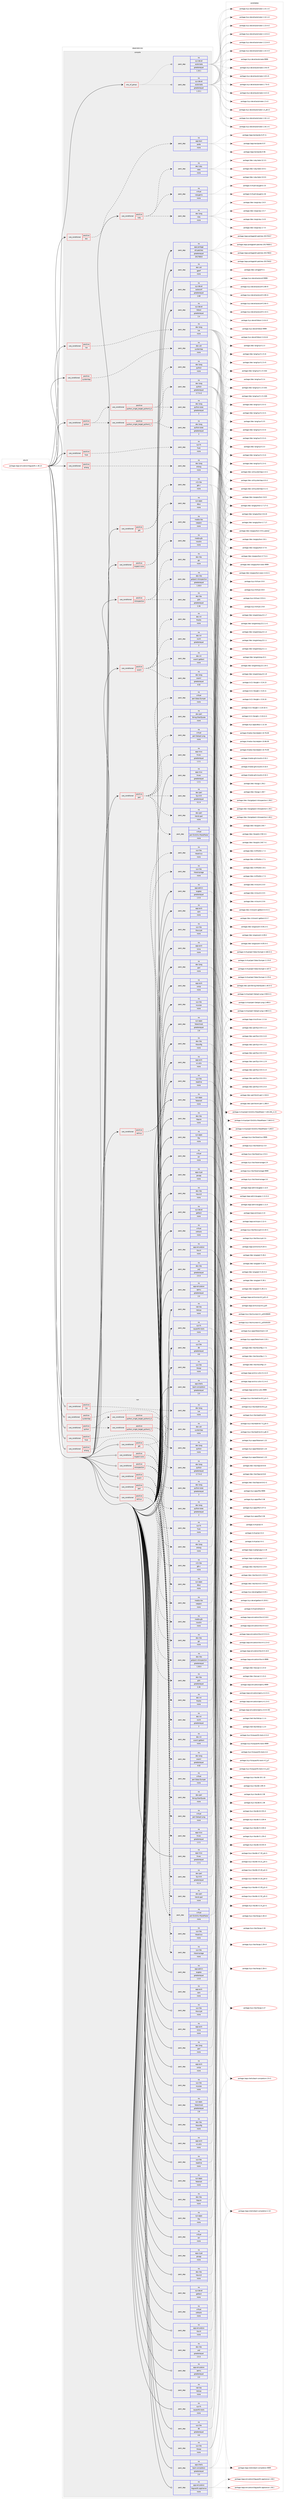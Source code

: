 digraph prolog {

# *************
# Graph options
# *************

newrank=true;
concentrate=true;
compound=true;
graph [rankdir=LR,fontname=Helvetica,fontsize=10,ranksep=1.5];#, ranksep=2.5, nodesep=0.2];
edge  [arrowhead=vee];
node  [fontname=Helvetica,fontsize=10];

# **********
# The ebuild
# **********

subgraph cluster_leftcol {
color=gray;
rank=same;
label=<<i>ebuild</i>>;
id [label="portage://app-emulation/libguestfs-1.36.13", color=red, width=4, href="../app-emulation/libguestfs-1.36.13.svg"];
}

# ****************
# The dependencies
# ****************

subgraph cluster_midcol {
color=gray;
label=<<i>dependencies</i>>;
subgraph cluster_compile {
fillcolor="#eeeeee";
style=filled;
label=<<i>compile</i>>;
subgraph any8105 {
dependency629685 [label=<<TABLE BORDER="0" CELLBORDER="1" CELLSPACING="0" CELLPADDING="4"><TR><TD CELLPADDING="10">any_of_group</TD></TR></TABLE>>, shape=none, color=red];subgraph pack472927 {
dependency629686 [label=<<TABLE BORDER="0" CELLBORDER="1" CELLSPACING="0" CELLPADDING="4" WIDTH="220"><TR><TD ROWSPAN="6" CELLPADDING="30">pack_dep</TD></TR><TR><TD WIDTH="110">no</TD></TR><TR><TD>sys-devel</TD></TR><TR><TD>automake</TD></TR><TR><TD>greaterequal</TD></TR><TR><TD>1.16.1</TD></TR></TABLE>>, shape=none, color=blue];
}
dependency629685:e -> dependency629686:w [weight=20,style="dotted",arrowhead="oinv"];
subgraph pack472928 {
dependency629687 [label=<<TABLE BORDER="0" CELLBORDER="1" CELLSPACING="0" CELLPADDING="4" WIDTH="220"><TR><TD ROWSPAN="6" CELLPADDING="30">pack_dep</TD></TR><TR><TD WIDTH="110">no</TD></TR><TR><TD>sys-devel</TD></TR><TR><TD>automake</TD></TR><TR><TD>greaterequal</TD></TR><TR><TD>1.15.1</TD></TR></TABLE>>, shape=none, color=blue];
}
dependency629685:e -> dependency629687:w [weight=20,style="dotted",arrowhead="oinv"];
}
id:e -> dependency629685:w [weight=20,style="solid",arrowhead="vee"];
subgraph cond148366 {
dependency629688 [label=<<TABLE BORDER="0" CELLBORDER="1" CELLSPACING="0" CELLPADDING="4"><TR><TD ROWSPAN="3" CELLPADDING="10">use_conditional</TD></TR><TR><TD>positive</TD></TR><TR><TD>doc</TD></TR></TABLE>>, shape=none, color=red];
subgraph pack472929 {
dependency629689 [label=<<TABLE BORDER="0" CELLBORDER="1" CELLSPACING="0" CELLPADDING="4" WIDTH="220"><TR><TD ROWSPAN="6" CELLPADDING="30">pack_dep</TD></TR><TR><TD WIDTH="110">no</TD></TR><TR><TD>app-text</TD></TR><TR><TD>po4a</TD></TR><TR><TD>none</TD></TR><TR><TD></TD></TR></TABLE>>, shape=none, color=blue];
}
dependency629688:e -> dependency629689:w [weight=20,style="dashed",arrowhead="vee"];
}
id:e -> dependency629688:w [weight=20,style="solid",arrowhead="vee"];
subgraph cond148367 {
dependency629690 [label=<<TABLE BORDER="0" CELLBORDER="1" CELLSPACING="0" CELLPADDING="4"><TR><TD ROWSPAN="3" CELLPADDING="10">use_conditional</TD></TR><TR><TD>positive</TD></TR><TR><TD>erlang</TD></TR></TABLE>>, shape=none, color=red];
subgraph pack472930 {
dependency629691 [label=<<TABLE BORDER="0" CELLBORDER="1" CELLSPACING="0" CELLPADDING="4" WIDTH="220"><TR><TD ROWSPAN="6" CELLPADDING="30">pack_dep</TD></TR><TR><TD WIDTH="110">no</TD></TR><TR><TD>dev-lang</TD></TR><TR><TD>erlang</TD></TR><TR><TD>none</TD></TR><TR><TD></TD></TR></TABLE>>, shape=none, color=blue];
}
dependency629690:e -> dependency629691:w [weight=20,style="dashed",arrowhead="vee"];
}
id:e -> dependency629690:w [weight=20,style="solid",arrowhead="vee"];
subgraph cond148368 {
dependency629692 [label=<<TABLE BORDER="0" CELLBORDER="1" CELLSPACING="0" CELLPADDING="4"><TR><TD ROWSPAN="3" CELLPADDING="10">use_conditional</TD></TR><TR><TD>positive</TD></TR><TR><TD>fuse</TD></TR></TABLE>>, shape=none, color=red];
subgraph pack472931 {
dependency629693 [label=<<TABLE BORDER="0" CELLBORDER="1" CELLSPACING="0" CELLPADDING="4" WIDTH="220"><TR><TD ROWSPAN="6" CELLPADDING="30">pack_dep</TD></TR><TR><TD WIDTH="110">no</TD></TR><TR><TD>sys-fs</TD></TR><TR><TD>fuse</TD></TR><TR><TD>none</TD></TR><TR><TD></TD></TR></TABLE>>, shape=none, color=blue];
}
dependency629692:e -> dependency629693:w [weight=20,style="dashed",arrowhead="vee"];
}
id:e -> dependency629692:w [weight=20,style="solid",arrowhead="vee"];
subgraph cond148369 {
dependency629694 [label=<<TABLE BORDER="0" CELLBORDER="1" CELLSPACING="0" CELLPADDING="4"><TR><TD ROWSPAN="3" CELLPADDING="10">use_conditional</TD></TR><TR><TD>positive</TD></TR><TR><TD>gtk</TD></TR></TABLE>>, shape=none, color=red];
subgraph pack472932 {
dependency629695 [label=<<TABLE BORDER="0" CELLBORDER="1" CELLSPACING="0" CELLPADDING="4" WIDTH="220"><TR><TD ROWSPAN="6" CELLPADDING="30">pack_dep</TD></TR><TR><TD WIDTH="110">no</TD></TR><TR><TD>sys-apps</TD></TR><TR><TD>dbus</TD></TR><TR><TD>none</TD></TR><TR><TD></TD></TR></TABLE>>, shape=none, color=blue];
}
dependency629694:e -> dependency629695:w [weight=20,style="dashed",arrowhead="vee"];
subgraph pack472933 {
dependency629696 [label=<<TABLE BORDER="0" CELLBORDER="1" CELLSPACING="0" CELLPADDING="4" WIDTH="220"><TR><TD ROWSPAN="6" CELLPADDING="30">pack_dep</TD></TR><TR><TD WIDTH="110">no</TD></TR><TR><TD>x11-libs</TD></TR><TR><TD>gtk+</TD></TR><TR><TD>none</TD></TR><TR><TD></TD></TR></TABLE>>, shape=none, color=blue];
}
dependency629694:e -> dependency629696:w [weight=20,style="dashed",arrowhead="vee"];
}
id:e -> dependency629694:w [weight=20,style="solid",arrowhead="vee"];
subgraph cond148370 {
dependency629697 [label=<<TABLE BORDER="0" CELLBORDER="1" CELLSPACING="0" CELLPADDING="4"><TR><TD ROWSPAN="3" CELLPADDING="10">use_conditional</TD></TR><TR><TD>positive</TD></TR><TR><TD>inspect-icons</TD></TR></TABLE>>, shape=none, color=red];
subgraph pack472934 {
dependency629698 [label=<<TABLE BORDER="0" CELLBORDER="1" CELLSPACING="0" CELLPADDING="4" WIDTH="220"><TR><TD ROWSPAN="6" CELLPADDING="30">pack_dep</TD></TR><TR><TD WIDTH="110">no</TD></TR><TR><TD>media-libs</TD></TR><TR><TD>netpbm</TD></TR><TR><TD>none</TD></TR><TR><TD></TD></TR></TABLE>>, shape=none, color=blue];
}
dependency629697:e -> dependency629698:w [weight=20,style="dashed",arrowhead="vee"];
subgraph pack472935 {
dependency629699 [label=<<TABLE BORDER="0" CELLBORDER="1" CELLSPACING="0" CELLPADDING="4" WIDTH="220"><TR><TD ROWSPAN="6" CELLPADDING="30">pack_dep</TD></TR><TR><TD WIDTH="110">no</TD></TR><TR><TD>media-gfx</TD></TR><TR><TD>icoutils</TD></TR><TR><TD>none</TD></TR><TR><TD></TD></TR></TABLE>>, shape=none, color=blue];
}
dependency629697:e -> dependency629699:w [weight=20,style="dashed",arrowhead="vee"];
}
id:e -> dependency629697:w [weight=20,style="solid",arrowhead="vee"];
subgraph cond148371 {
dependency629700 [label=<<TABLE BORDER="0" CELLBORDER="1" CELLSPACING="0" CELLPADDING="4"><TR><TD ROWSPAN="3" CELLPADDING="10">use_conditional</TD></TR><TR><TD>positive</TD></TR><TR><TD>introspection</TD></TR></TABLE>>, shape=none, color=red];
subgraph pack472936 {
dependency629701 [label=<<TABLE BORDER="0" CELLBORDER="1" CELLSPACING="0" CELLPADDING="4" WIDTH="220"><TR><TD ROWSPAN="6" CELLPADDING="30">pack_dep</TD></TR><TR><TD WIDTH="110">no</TD></TR><TR><TD>dev-libs</TD></TR><TR><TD>glib</TD></TR><TR><TD>greaterequal</TD></TR><TR><TD>2.26</TD></TR></TABLE>>, shape=none, color=blue];
}
dependency629700:e -> dependency629701:w [weight=20,style="dashed",arrowhead="vee"];
subgraph pack472937 {
dependency629702 [label=<<TABLE BORDER="0" CELLBORDER="1" CELLSPACING="0" CELLPADDING="4" WIDTH="220"><TR><TD ROWSPAN="6" CELLPADDING="30">pack_dep</TD></TR><TR><TD WIDTH="110">no</TD></TR><TR><TD>dev-libs</TD></TR><TR><TD>gobject-introspection</TD></TR><TR><TD>greaterequal</TD></TR><TR><TD>1.30.0</TD></TR></TABLE>>, shape=none, color=blue];
}
dependency629700:e -> dependency629702:w [weight=20,style="dashed",arrowhead="vee"];
subgraph pack472938 {
dependency629703 [label=<<TABLE BORDER="0" CELLBORDER="1" CELLSPACING="0" CELLPADDING="4" WIDTH="220"><TR><TD ROWSPAN="6" CELLPADDING="30">pack_dep</TD></TR><TR><TD WIDTH="110">no</TD></TR><TR><TD>dev-libs</TD></TR><TR><TD>gjs</TD></TR><TR><TD>none</TD></TR><TR><TD></TD></TR></TABLE>>, shape=none, color=blue];
}
dependency629700:e -> dependency629703:w [weight=20,style="dashed",arrowhead="vee"];
}
id:e -> dependency629700:w [weight=20,style="solid",arrowhead="vee"];
subgraph cond148372 {
dependency629704 [label=<<TABLE BORDER="0" CELLBORDER="1" CELLSPACING="0" CELLPADDING="4"><TR><TD ROWSPAN="3" CELLPADDING="10">use_conditional</TD></TR><TR><TD>positive</TD></TR><TR><TD>lua</TD></TR></TABLE>>, shape=none, color=red];
subgraph pack472939 {
dependency629705 [label=<<TABLE BORDER="0" CELLBORDER="1" CELLSPACING="0" CELLPADDING="4" WIDTH="220"><TR><TD ROWSPAN="6" CELLPADDING="30">pack_dep</TD></TR><TR><TD WIDTH="110">no</TD></TR><TR><TD>dev-lang</TD></TR><TR><TD>lua</TD></TR><TR><TD>none</TD></TR><TR><TD></TD></TR></TABLE>>, shape=none, color=blue];
}
dependency629704:e -> dependency629705:w [weight=20,style="dashed",arrowhead="vee"];
}
id:e -> dependency629704:w [weight=20,style="solid",arrowhead="vee"];
subgraph cond148373 {
dependency629706 [label=<<TABLE BORDER="0" CELLBORDER="1" CELLSPACING="0" CELLPADDING="4"><TR><TD ROWSPAN="3" CELLPADDING="10">use_conditional</TD></TR><TR><TD>positive</TD></TR><TR><TD>ocaml</TD></TR></TABLE>>, shape=none, color=red];
subgraph pack472940 {
dependency629707 [label=<<TABLE BORDER="0" CELLBORDER="1" CELLSPACING="0" CELLPADDING="4" WIDTH="220"><TR><TD ROWSPAN="6" CELLPADDING="30">pack_dep</TD></TR><TR><TD WIDTH="110">no</TD></TR><TR><TD>dev-lang</TD></TR><TR><TD>ocaml</TD></TR><TR><TD>greaterequal</TD></TR><TR><TD>4.02</TD></TR></TABLE>>, shape=none, color=blue];
}
dependency629706:e -> dependency629707:w [weight=20,style="dashed",arrowhead="vee"];
subgraph pack472941 {
dependency629708 [label=<<TABLE BORDER="0" CELLBORDER="1" CELLSPACING="0" CELLPADDING="4" WIDTH="220"><TR><TD ROWSPAN="6" CELLPADDING="30">pack_dep</TD></TR><TR><TD WIDTH="110">no</TD></TR><TR><TD>dev-ml</TD></TR><TR><TD>findlib</TD></TR><TR><TD>none</TD></TR><TR><TD></TD></TR></TABLE>>, shape=none, color=blue];
}
dependency629706:e -> dependency629708:w [weight=20,style="dashed",arrowhead="vee"];
subgraph pack472942 {
dependency629709 [label=<<TABLE BORDER="0" CELLBORDER="1" CELLSPACING="0" CELLPADDING="4" WIDTH="220"><TR><TD ROWSPAN="6" CELLPADDING="30">pack_dep</TD></TR><TR><TD WIDTH="110">no</TD></TR><TR><TD>dev-ml</TD></TR><TR><TD>ocaml-gettext</TD></TR><TR><TD>none</TD></TR><TR><TD></TD></TR></TABLE>>, shape=none, color=blue];
}
dependency629706:e -> dependency629709:w [weight=20,style="dashed",arrowhead="vee"];
subgraph pack472943 {
dependency629710 [label=<<TABLE BORDER="0" CELLBORDER="1" CELLSPACING="0" CELLPADDING="4" WIDTH="220"><TR><TD ROWSPAN="6" CELLPADDING="30">pack_dep</TD></TR><TR><TD WIDTH="110">no</TD></TR><TR><TD>dev-ml</TD></TR><TR><TD>ounit</TD></TR><TR><TD>greaterequal</TD></TR><TR><TD>2</TD></TR></TABLE>>, shape=none, color=blue];
}
dependency629706:e -> dependency629710:w [weight=20,style="dashed",arrowhead="vee"];
}
id:e -> dependency629706:w [weight=20,style="solid",arrowhead="vee"];
subgraph cond148374 {
dependency629711 [label=<<TABLE BORDER="0" CELLBORDER="1" CELLSPACING="0" CELLPADDING="4"><TR><TD ROWSPAN="3" CELLPADDING="10">use_conditional</TD></TR><TR><TD>positive</TD></TR><TR><TD>perl</TD></TR></TABLE>>, shape=none, color=red];
subgraph pack472944 {
dependency629712 [label=<<TABLE BORDER="0" CELLBORDER="1" CELLSPACING="0" CELLPADDING="4" WIDTH="220"><TR><TD ROWSPAN="6" CELLPADDING="30">pack_dep</TD></TR><TR><TD WIDTH="110">no</TD></TR><TR><TD>virtual</TD></TR><TR><TD>perl-ExtUtils-MakeMaker</TD></TR><TR><TD>none</TD></TR><TR><TD></TD></TR></TABLE>>, shape=none, color=blue];
}
dependency629711:e -> dependency629712:w [weight=20,style="dashed",arrowhead="vee"];
subgraph pack472945 {
dependency629713 [label=<<TABLE BORDER="0" CELLBORDER="1" CELLSPACING="0" CELLPADDING="4" WIDTH="220"><TR><TD ROWSPAN="6" CELLPADDING="30">pack_dep</TD></TR><TR><TD WIDTH="110">no</TD></TR><TR><TD>dev-perl</TD></TR><TR><TD>Sys-Virt</TD></TR><TR><TD>greaterequal</TD></TR><TR><TD>0.2.4</TD></TR></TABLE>>, shape=none, color=blue];
}
dependency629711:e -> dependency629713:w [weight=20,style="dashed",arrowhead="vee"];
subgraph pack472946 {
dependency629714 [label=<<TABLE BORDER="0" CELLBORDER="1" CELLSPACING="0" CELLPADDING="4" WIDTH="220"><TR><TD ROWSPAN="6" CELLPADDING="30">pack_dep</TD></TR><TR><TD WIDTH="110">no</TD></TR><TR><TD>virtual</TD></TR><TR><TD>perl-Getopt-Long</TD></TR><TR><TD>none</TD></TR><TR><TD></TD></TR></TABLE>>, shape=none, color=blue];
}
dependency629711:e -> dependency629714:w [weight=20,style="dashed",arrowhead="vee"];
subgraph pack472947 {
dependency629715 [label=<<TABLE BORDER="0" CELLBORDER="1" CELLSPACING="0" CELLPADDING="4" WIDTH="220"><TR><TD ROWSPAN="6" CELLPADDING="30">pack_dep</TD></TR><TR><TD WIDTH="110">no</TD></TR><TR><TD>virtual</TD></TR><TR><TD>perl-Data-Dumper</TD></TR><TR><TD>none</TD></TR><TR><TD></TD></TR></TABLE>>, shape=none, color=blue];
}
dependency629711:e -> dependency629715:w [weight=20,style="dashed",arrowhead="vee"];
subgraph pack472948 {
dependency629716 [label=<<TABLE BORDER="0" CELLBORDER="1" CELLSPACING="0" CELLPADDING="4" WIDTH="220"><TR><TD ROWSPAN="6" CELLPADDING="30">pack_dep</TD></TR><TR><TD WIDTH="110">no</TD></TR><TR><TD>dev-perl</TD></TR><TR><TD>libintl-perl</TD></TR><TR><TD>none</TD></TR><TR><TD></TD></TR></TABLE>>, shape=none, color=blue];
}
dependency629711:e -> dependency629716:w [weight=20,style="dashed",arrowhead="vee"];
subgraph pack472949 {
dependency629717 [label=<<TABLE BORDER="0" CELLBORDER="1" CELLSPACING="0" CELLPADDING="4" WIDTH="220"><TR><TD ROWSPAN="6" CELLPADDING="30">pack_dep</TD></TR><TR><TD WIDTH="110">no</TD></TR><TR><TD>app-misc</TD></TR><TR><TD>hivex</TD></TR><TR><TD>greaterequal</TD></TR><TR><TD>1.3.1</TD></TR></TABLE>>, shape=none, color=blue];
}
dependency629711:e -> dependency629717:w [weight=20,style="dashed",arrowhead="vee"];
subgraph pack472950 {
dependency629718 [label=<<TABLE BORDER="0" CELLBORDER="1" CELLSPACING="0" CELLPADDING="4" WIDTH="220"><TR><TD ROWSPAN="6" CELLPADDING="30">pack_dep</TD></TR><TR><TD WIDTH="110">no</TD></TR><TR><TD>dev-perl</TD></TR><TR><TD>String-ShellQuote</TD></TR><TR><TD>none</TD></TR><TR><TD></TD></TR></TABLE>>, shape=none, color=blue];
}
dependency629711:e -> dependency629718:w [weight=20,style="dashed",arrowhead="vee"];
}
id:e -> dependency629711:w [weight=20,style="solid",arrowhead="vee"];
subgraph cond148375 {
dependency629719 [label=<<TABLE BORDER="0" CELLBORDER="1" CELLSPACING="0" CELLPADDING="4"><TR><TD ROWSPAN="3" CELLPADDING="10">use_conditional</TD></TR><TR><TD>positive</TD></TR><TR><TD>python</TD></TR></TABLE>>, shape=none, color=red];
subgraph cond148376 {
dependency629720 [label=<<TABLE BORDER="0" CELLBORDER="1" CELLSPACING="0" CELLPADDING="4"><TR><TD ROWSPAN="3" CELLPADDING="10">use_conditional</TD></TR><TR><TD>positive</TD></TR><TR><TD>python_single_target_python2_7</TD></TR></TABLE>>, shape=none, color=red];
subgraph pack472951 {
dependency629721 [label=<<TABLE BORDER="0" CELLBORDER="1" CELLSPACING="0" CELLPADDING="4" WIDTH="220"><TR><TD ROWSPAN="6" CELLPADDING="30">pack_dep</TD></TR><TR><TD WIDTH="110">no</TD></TR><TR><TD>dev-lang</TD></TR><TR><TD>python</TD></TR><TR><TD>greaterequal</TD></TR><TR><TD>2.7.5-r2</TD></TR></TABLE>>, shape=none, color=blue];
}
dependency629720:e -> dependency629721:w [weight=20,style="dashed",arrowhead="vee"];
subgraph pack472952 {
dependency629722 [label=<<TABLE BORDER="0" CELLBORDER="1" CELLSPACING="0" CELLPADDING="4" WIDTH="220"><TR><TD ROWSPAN="6" CELLPADDING="30">pack_dep</TD></TR><TR><TD WIDTH="110">no</TD></TR><TR><TD>dev-lang</TD></TR><TR><TD>python-exec</TD></TR><TR><TD>greaterequal</TD></TR><TR><TD>2</TD></TR></TABLE>>, shape=none, color=blue];
}
dependency629720:e -> dependency629722:w [weight=20,style="dashed",arrowhead="vee"];
}
dependency629719:e -> dependency629720:w [weight=20,style="dashed",arrowhead="vee"];
subgraph cond148377 {
dependency629723 [label=<<TABLE BORDER="0" CELLBORDER="1" CELLSPACING="0" CELLPADDING="4"><TR><TD ROWSPAN="3" CELLPADDING="10">use_conditional</TD></TR><TR><TD>positive</TD></TR><TR><TD>python_single_target_python3_6</TD></TR></TABLE>>, shape=none, color=red];
subgraph pack472953 {
dependency629724 [label=<<TABLE BORDER="0" CELLBORDER="1" CELLSPACING="0" CELLPADDING="4" WIDTH="220"><TR><TD ROWSPAN="6" CELLPADDING="30">pack_dep</TD></TR><TR><TD WIDTH="110">no</TD></TR><TR><TD>dev-lang</TD></TR><TR><TD>python</TD></TR><TR><TD>none</TD></TR><TR><TD></TD></TR></TABLE>>, shape=none, color=blue];
}
dependency629723:e -> dependency629724:w [weight=20,style="dashed",arrowhead="vee"];
subgraph pack472954 {
dependency629725 [label=<<TABLE BORDER="0" CELLBORDER="1" CELLSPACING="0" CELLPADDING="4" WIDTH="220"><TR><TD ROWSPAN="6" CELLPADDING="30">pack_dep</TD></TR><TR><TD WIDTH="110">no</TD></TR><TR><TD>dev-lang</TD></TR><TR><TD>python-exec</TD></TR><TR><TD>greaterequal</TD></TR><TR><TD>2</TD></TR></TABLE>>, shape=none, color=blue];
}
dependency629723:e -> dependency629725:w [weight=20,style="dashed",arrowhead="vee"];
}
dependency629719:e -> dependency629723:w [weight=20,style="dashed",arrowhead="vee"];
}
id:e -> dependency629719:w [weight=20,style="solid",arrowhead="vee"];
subgraph cond148378 {
dependency629726 [label=<<TABLE BORDER="0" CELLBORDER="1" CELLSPACING="0" CELLPADDING="4"><TR><TD ROWSPAN="3" CELLPADDING="10">use_conditional</TD></TR><TR><TD>positive</TD></TR><TR><TD>ruby</TD></TR></TABLE>>, shape=none, color=red];
subgraph pack472955 {
dependency629727 [label=<<TABLE BORDER="0" CELLBORDER="1" CELLSPACING="0" CELLPADDING="4" WIDTH="220"><TR><TD ROWSPAN="6" CELLPADDING="30">pack_dep</TD></TR><TR><TD WIDTH="110">no</TD></TR><TR><TD>dev-lang</TD></TR><TR><TD>ruby</TD></TR><TR><TD>none</TD></TR><TR><TD></TD></TR></TABLE>>, shape=none, color=blue];
}
dependency629726:e -> dependency629727:w [weight=20,style="dashed",arrowhead="vee"];
subgraph pack472956 {
dependency629728 [label=<<TABLE BORDER="0" CELLBORDER="1" CELLSPACING="0" CELLPADDING="4" WIDTH="220"><TR><TD ROWSPAN="6" CELLPADDING="30">pack_dep</TD></TR><TR><TD WIDTH="110">no</TD></TR><TR><TD>virtual</TD></TR><TR><TD>rubygems</TD></TR><TR><TD>none</TD></TR><TR><TD></TD></TR></TABLE>>, shape=none, color=blue];
}
dependency629726:e -> dependency629728:w [weight=20,style="dashed",arrowhead="vee"];
subgraph pack472957 {
dependency629729 [label=<<TABLE BORDER="0" CELLBORDER="1" CELLSPACING="0" CELLPADDING="4" WIDTH="220"><TR><TD ROWSPAN="6" CELLPADDING="30">pack_dep</TD></TR><TR><TD WIDTH="110">no</TD></TR><TR><TD>dev-ruby</TD></TR><TR><TD>rake</TD></TR><TR><TD>none</TD></TR><TR><TD></TD></TR></TABLE>>, shape=none, color=blue];
}
dependency629726:e -> dependency629729:w [weight=20,style="dashed",arrowhead="vee"];
}
id:e -> dependency629726:w [weight=20,style="solid",arrowhead="vee"];
subgraph cond148379 {
dependency629730 [label=<<TABLE BORDER="0" CELLBORDER="1" CELLSPACING="0" CELLPADDING="4"><TR><TD ROWSPAN="3" CELLPADDING="10">use_conditional</TD></TR><TR><TD>positive</TD></TR><TR><TD>selinux</TD></TR></TABLE>>, shape=none, color=red];
subgraph pack472958 {
dependency629731 [label=<<TABLE BORDER="0" CELLBORDER="1" CELLSPACING="0" CELLPADDING="4" WIDTH="220"><TR><TD ROWSPAN="6" CELLPADDING="30">pack_dep</TD></TR><TR><TD WIDTH="110">no</TD></TR><TR><TD>sys-libs</TD></TR><TR><TD>libselinux</TD></TR><TR><TD>none</TD></TR><TR><TD></TD></TR></TABLE>>, shape=none, color=blue];
}
dependency629730:e -> dependency629731:w [weight=20,style="dashed",arrowhead="vee"];
subgraph pack472959 {
dependency629732 [label=<<TABLE BORDER="0" CELLBORDER="1" CELLSPACING="0" CELLPADDING="4" WIDTH="220"><TR><TD ROWSPAN="6" CELLPADDING="30">pack_dep</TD></TR><TR><TD WIDTH="110">no</TD></TR><TR><TD>sys-libs</TD></TR><TR><TD>libsemanage</TD></TR><TR><TD>none</TD></TR><TR><TD></TD></TR></TABLE>>, shape=none, color=blue];
}
dependency629730:e -> dependency629732:w [weight=20,style="dashed",arrowhead="vee"];
}
id:e -> dependency629730:w [weight=20,style="solid",arrowhead="vee"];
subgraph cond148380 {
dependency629733 [label=<<TABLE BORDER="0" CELLBORDER="1" CELLSPACING="0" CELLPADDING="4"><TR><TD ROWSPAN="3" CELLPADDING="10">use_conditional</TD></TR><TR><TD>positive</TD></TR><TR><TD>systemtap</TD></TR></TABLE>>, shape=none, color=red];
subgraph pack472960 {
dependency629734 [label=<<TABLE BORDER="0" CELLBORDER="1" CELLSPACING="0" CELLPADDING="4" WIDTH="220"><TR><TD ROWSPAN="6" CELLPADDING="30">pack_dep</TD></TR><TR><TD WIDTH="110">no</TD></TR><TR><TD>dev-util</TD></TR><TR><TD>systemtap</TD></TR><TR><TD>none</TD></TR><TR><TD></TD></TR></TABLE>>, shape=none, color=blue];
}
dependency629733:e -> dependency629734:w [weight=20,style="dashed",arrowhead="vee"];
}
id:e -> dependency629733:w [weight=20,style="solid",arrowhead="vee"];
subgraph pack472961 {
dependency629735 [label=<<TABLE BORDER="0" CELLBORDER="1" CELLSPACING="0" CELLPADDING="4" WIDTH="220"><TR><TD ROWSPAN="6" CELLPADDING="30">pack_dep</TD></TR><TR><TD WIDTH="110">no</TD></TR><TR><TD>app-admin</TD></TR><TR><TD>augeas</TD></TR><TR><TD>greaterequal</TD></TR><TR><TD>1.0.0</TD></TR></TABLE>>, shape=none, color=blue];
}
id:e -> dependency629735:w [weight=20,style="solid",arrowhead="vee"];
subgraph pack472962 {
dependency629736 [label=<<TABLE BORDER="0" CELLBORDER="1" CELLSPACING="0" CELLPADDING="4" WIDTH="220"><TR><TD ROWSPAN="6" CELLPADDING="30">pack_dep</TD></TR><TR><TD WIDTH="110">no</TD></TR><TR><TD>app-arch</TD></TR><TR><TD>cpio</TD></TR><TR><TD>none</TD></TR><TR><TD></TD></TR></TABLE>>, shape=none, color=blue];
}
id:e -> dependency629736:w [weight=20,style="solid",arrowhead="vee"];
subgraph pack472963 {
dependency629737 [label=<<TABLE BORDER="0" CELLBORDER="1" CELLSPACING="0" CELLPADDING="4" WIDTH="220"><TR><TD ROWSPAN="6" CELLPADDING="30">pack_dep</TD></TR><TR><TD WIDTH="110">no</TD></TR><TR><TD>app-arch</TD></TR><TR><TD>lzma</TD></TR><TR><TD>none</TD></TR><TR><TD></TD></TR></TABLE>>, shape=none, color=blue];
}
id:e -> dependency629737:w [weight=20,style="solid",arrowhead="vee"];
subgraph pack472964 {
dependency629738 [label=<<TABLE BORDER="0" CELLBORDER="1" CELLSPACING="0" CELLPADDING="4" WIDTH="220"><TR><TD ROWSPAN="6" CELLPADDING="30">pack_dep</TD></TR><TR><TD WIDTH="110">no</TD></TR><TR><TD>app-arch</TD></TR><TR><TD>unzip</TD></TR><TR><TD>none</TD></TR><TR><TD></TD></TR></TABLE>>, shape=none, color=blue];
}
id:e -> dependency629738:w [weight=20,style="solid",arrowhead="vee"];
subgraph pack472965 {
dependency629739 [label=<<TABLE BORDER="0" CELLBORDER="1" CELLSPACING="0" CELLPADDING="4" WIDTH="220"><TR><TD ROWSPAN="6" CELLPADDING="30">pack_dep</TD></TR><TR><TD WIDTH="110">no</TD></TR><TR><TD>app-arch</TD></TR><TR><TD>xz-utils</TD></TR><TR><TD>none</TD></TR><TR><TD></TD></TR></TABLE>>, shape=none, color=blue];
}
id:e -> dependency629739:w [weight=20,style="solid",arrowhead="vee"];
subgraph pack472966 {
dependency629740 [label=<<TABLE BORDER="0" CELLBORDER="1" CELLSPACING="0" CELLPADDING="4" WIDTH="220"><TR><TD ROWSPAN="6" CELLPADDING="30">pack_dep</TD></TR><TR><TD WIDTH="110">no</TD></TR><TR><TD>app-crypt</TD></TR><TR><TD>gnupg</TD></TR><TR><TD>none</TD></TR><TR><TD></TD></TR></TABLE>>, shape=none, color=blue];
}
id:e -> dependency629740:w [weight=20,style="solid",arrowhead="vee"];
subgraph pack472967 {
dependency629741 [label=<<TABLE BORDER="0" CELLBORDER="1" CELLSPACING="0" CELLPADDING="4" WIDTH="220"><TR><TD ROWSPAN="6" CELLPADDING="30">pack_dep</TD></TR><TR><TD WIDTH="110">no</TD></TR><TR><TD>app-emulation</TD></TR><TR><TD>libvirt</TD></TR><TR><TD>none</TD></TR><TR><TD></TD></TR></TABLE>>, shape=none, color=blue];
}
id:e -> dependency629741:w [weight=20,style="solid",arrowhead="vee"];
subgraph pack472968 {
dependency629742 [label=<<TABLE BORDER="0" CELLBORDER="1" CELLSPACING="0" CELLPADDING="4" WIDTH="220"><TR><TD ROWSPAN="6" CELLPADDING="30">pack_dep</TD></TR><TR><TD WIDTH="110">no</TD></TR><TR><TD>app-emulation</TD></TR><TR><TD>qemu</TD></TR><TR><TD>greaterequal</TD></TR><TR><TD>2.0</TD></TR></TABLE>>, shape=none, color=blue];
}
id:e -> dependency629742:w [weight=20,style="solid",arrowhead="vee"];
subgraph pack472969 {
dependency629743 [label=<<TABLE BORDER="0" CELLBORDER="1" CELLSPACING="0" CELLPADDING="4" WIDTH="220"><TR><TD ROWSPAN="6" CELLPADDING="30">pack_dep</TD></TR><TR><TD WIDTH="110">no</TD></TR><TR><TD>app-misc</TD></TR><TR><TD>hivex</TD></TR><TR><TD>greaterequal</TD></TR><TR><TD>1.3.1</TD></TR></TABLE>>, shape=none, color=blue];
}
id:e -> dependency629743:w [weight=20,style="solid",arrowhead="vee"];
subgraph pack472970 {
dependency629744 [label=<<TABLE BORDER="0" CELLBORDER="1" CELLSPACING="0" CELLPADDING="4" WIDTH="220"><TR><TD ROWSPAN="6" CELLPADDING="30">pack_dep</TD></TR><TR><TD WIDTH="110">no</TD></TR><TR><TD>app-portage</TD></TR><TR><TD>elt-patches</TD></TR><TR><TD>greaterequal</TD></TR><TR><TD>20170815</TD></TR></TABLE>>, shape=none, color=blue];
}
id:e -> dependency629744:w [weight=20,style="solid",arrowhead="vee"];
subgraph pack472971 {
dependency629745 [label=<<TABLE BORDER="0" CELLBORDER="1" CELLSPACING="0" CELLPADDING="4" WIDTH="220"><TR><TD ROWSPAN="6" CELLPADDING="30">pack_dep</TD></TR><TR><TD WIDTH="110">no</TD></TR><TR><TD>app-shells</TD></TR><TR><TD>bash-completion</TD></TR><TR><TD>greaterequal</TD></TR><TR><TD>2.0</TD></TR></TABLE>>, shape=none, color=blue];
}
id:e -> dependency629745:w [weight=20,style="solid",arrowhead="vee"];
subgraph pack472972 {
dependency629746 [label=<<TABLE BORDER="0" CELLBORDER="1" CELLSPACING="0" CELLPADDING="4" WIDTH="220"><TR><TD ROWSPAN="6" CELLPADDING="30">pack_dep</TD></TR><TR><TD WIDTH="110">no</TD></TR><TR><TD>dev-lang</TD></TR><TR><TD>perl</TD></TR><TR><TD>none</TD></TR><TR><TD></TD></TR></TABLE>>, shape=none, color=blue];
}
id:e -> dependency629746:w [weight=20,style="solid",arrowhead="vee"];
subgraph pack472973 {
dependency629747 [label=<<TABLE BORDER="0" CELLBORDER="1" CELLSPACING="0" CELLPADDING="4" WIDTH="220"><TR><TD ROWSPAN="6" CELLPADDING="30">pack_dep</TD></TR><TR><TD WIDTH="110">no</TD></TR><TR><TD>dev-libs</TD></TR><TR><TD>libconfig</TD></TR><TR><TD>none</TD></TR><TR><TD></TD></TR></TABLE>>, shape=none, color=blue];
}
id:e -> dependency629747:w [weight=20,style="solid",arrowhead="vee"];
subgraph pack472974 {
dependency629748 [label=<<TABLE BORDER="0" CELLBORDER="1" CELLSPACING="0" CELLPADDING="4" WIDTH="220"><TR><TD ROWSPAN="6" CELLPADDING="30">pack_dep</TD></TR><TR><TD WIDTH="110">no</TD></TR><TR><TD>dev-libs</TD></TR><TR><TD>libpcre</TD></TR><TR><TD>none</TD></TR><TR><TD></TD></TR></TABLE>>, shape=none, color=blue];
}
id:e -> dependency629748:w [weight=20,style="solid",arrowhead="vee"];
subgraph pack472975 {
dependency629749 [label=<<TABLE BORDER="0" CELLBORDER="1" CELLSPACING="0" CELLPADDING="4" WIDTH="220"><TR><TD ROWSPAN="6" CELLPADDING="30">pack_dep</TD></TR><TR><TD WIDTH="110">no</TD></TR><TR><TD>dev-libs</TD></TR><TR><TD>libxml2</TD></TR><TR><TD>none</TD></TR><TR><TD></TD></TR></TABLE>>, shape=none, color=blue];
}
id:e -> dependency629749:w [weight=20,style="solid",arrowhead="vee"];
subgraph pack472976 {
dependency629750 [label=<<TABLE BORDER="0" CELLBORDER="1" CELLSPACING="0" CELLPADDING="4" WIDTH="220"><TR><TD ROWSPAN="6" CELLPADDING="30">pack_dep</TD></TR><TR><TD WIDTH="110">no</TD></TR><TR><TD>dev-libs</TD></TR><TR><TD>yajl</TD></TR><TR><TD>greaterequal</TD></TR><TR><TD>2.0.4</TD></TR></TABLE>>, shape=none, color=blue];
}
id:e -> dependency629750:w [weight=20,style="solid",arrowhead="vee"];
subgraph pack472977 {
dependency629751 [label=<<TABLE BORDER="0" CELLBORDER="1" CELLSPACING="0" CELLPADDING="4" WIDTH="220"><TR><TD ROWSPAN="6" CELLPADDING="30">pack_dep</TD></TR><TR><TD WIDTH="110">no</TD></TR><TR><TD>dev-util</TD></TR><TR><TD>gperf</TD></TR><TR><TD>none</TD></TR><TR><TD></TD></TR></TABLE>>, shape=none, color=blue];
}
id:e -> dependency629751:w [weight=20,style="solid",arrowhead="vee"];
subgraph pack472978 {
dependency629752 [label=<<TABLE BORDER="0" CELLBORDER="1" CELLSPACING="0" CELLPADDING="4" WIDTH="220"><TR><TD ROWSPAN="6" CELLPADDING="30">pack_dep</TD></TR><TR><TD WIDTH="110">no</TD></TR><TR><TD>net-libs</TD></TR><TR><TD>libtirpc</TD></TR><TR><TD>none</TD></TR><TR><TD></TD></TR></TABLE>>, shape=none, color=blue];
}
id:e -> dependency629752:w [weight=20,style="solid",arrowhead="vee"];
subgraph pack472979 {
dependency629753 [label=<<TABLE BORDER="0" CELLBORDER="1" CELLSPACING="0" CELLPADDING="4" WIDTH="220"><TR><TD ROWSPAN="6" CELLPADDING="30">pack_dep</TD></TR><TR><TD WIDTH="110">no</TD></TR><TR><TD>sys-apps</TD></TR><TR><TD>fakechroot</TD></TR><TR><TD>greaterequal</TD></TR><TR><TD>2.8</TD></TR></TABLE>>, shape=none, color=blue];
}
id:e -> dependency629753:w [weight=20,style="solid",arrowhead="vee"];
subgraph pack472980 {
dependency629754 [label=<<TABLE BORDER="0" CELLBORDER="1" CELLSPACING="0" CELLPADDING="4" WIDTH="220"><TR><TD ROWSPAN="6" CELLPADDING="30">pack_dep</TD></TR><TR><TD WIDTH="110">no</TD></TR><TR><TD>sys-apps</TD></TR><TR><TD>fakeroot</TD></TR><TR><TD>none</TD></TR><TR><TD></TD></TR></TABLE>>, shape=none, color=blue];
}
id:e -> dependency629754:w [weight=20,style="solid",arrowhead="vee"];
subgraph pack472981 {
dependency629755 [label=<<TABLE BORDER="0" CELLBORDER="1" CELLSPACING="0" CELLPADDING="4" WIDTH="220"><TR><TD ROWSPAN="6" CELLPADDING="30">pack_dep</TD></TR><TR><TD WIDTH="110">no</TD></TR><TR><TD>sys-apps</TD></TR><TR><TD>file</TD></TR><TR><TD>none</TD></TR><TR><TD></TD></TR></TABLE>>, shape=none, color=blue];
}
id:e -> dependency629755:w [weight=20,style="solid",arrowhead="vee"];
subgraph pack472982 {
dependency629756 [label=<<TABLE BORDER="0" CELLBORDER="1" CELLSPACING="0" CELLPADDING="4" WIDTH="220"><TR><TD ROWSPAN="6" CELLPADDING="30">pack_dep</TD></TR><TR><TD WIDTH="110">no</TD></TR><TR><TD>sys-devel</TD></TR><TR><TD>autoconf</TD></TR><TR><TD>greaterequal</TD></TR><TR><TD>2.69</TD></TR></TABLE>>, shape=none, color=blue];
}
id:e -> dependency629756:w [weight=20,style="solid",arrowhead="vee"];
subgraph pack472983 {
dependency629757 [label=<<TABLE BORDER="0" CELLBORDER="1" CELLSPACING="0" CELLPADDING="4" WIDTH="220"><TR><TD ROWSPAN="6" CELLPADDING="30">pack_dep</TD></TR><TR><TD WIDTH="110">no</TD></TR><TR><TD>sys-devel</TD></TR><TR><TD>gettext</TD></TR><TR><TD>none</TD></TR><TR><TD></TD></TR></TABLE>>, shape=none, color=blue];
}
id:e -> dependency629757:w [weight=20,style="solid",arrowhead="vee"];
subgraph pack472984 {
dependency629758 [label=<<TABLE BORDER="0" CELLBORDER="1" CELLSPACING="0" CELLPADDING="4" WIDTH="220"><TR><TD ROWSPAN="6" CELLPADDING="30">pack_dep</TD></TR><TR><TD WIDTH="110">no</TD></TR><TR><TD>sys-devel</TD></TR><TR><TD>libtool</TD></TR><TR><TD>greaterequal</TD></TR><TR><TD>2.4</TD></TR></TABLE>>, shape=none, color=blue];
}
id:e -> dependency629758:w [weight=20,style="solid",arrowhead="vee"];
subgraph pack472985 {
dependency629759 [label=<<TABLE BORDER="0" CELLBORDER="1" CELLSPACING="0" CELLPADDING="4" WIDTH="220"><TR><TD ROWSPAN="6" CELLPADDING="30">pack_dep</TD></TR><TR><TD WIDTH="110">no</TD></TR><TR><TD>sys-fs</TD></TR><TR><TD>squashfs-tools</TD></TR><TR><TD>none</TD></TR><TR><TD></TD></TR></TABLE>>, shape=none, color=blue];
}
id:e -> dependency629759:w [weight=20,style="solid",arrowhead="vee"];
subgraph pack472986 {
dependency629760 [label=<<TABLE BORDER="0" CELLBORDER="1" CELLSPACING="0" CELLPADDING="4" WIDTH="220"><TR><TD ROWSPAN="6" CELLPADDING="30">pack_dep</TD></TR><TR><TD WIDTH="110">no</TD></TR><TR><TD>sys-libs</TD></TR><TR><TD>db</TD></TR><TR><TD>greaterequal</TD></TR><TR><TD>4.6</TD></TR></TABLE>>, shape=none, color=blue];
}
id:e -> dependency629760:w [weight=20,style="solid",arrowhead="vee"];
subgraph pack472987 {
dependency629761 [label=<<TABLE BORDER="0" CELLBORDER="1" CELLSPACING="0" CELLPADDING="4" WIDTH="220"><TR><TD ROWSPAN="6" CELLPADDING="30">pack_dep</TD></TR><TR><TD WIDTH="110">no</TD></TR><TR><TD>sys-libs</TD></TR><TR><TD>libcap</TD></TR><TR><TD>none</TD></TR><TR><TD></TD></TR></TABLE>>, shape=none, color=blue];
}
id:e -> dependency629761:w [weight=20,style="solid",arrowhead="vee"];
subgraph pack472988 {
dependency629762 [label=<<TABLE BORDER="0" CELLBORDER="1" CELLSPACING="0" CELLPADDING="4" WIDTH="220"><TR><TD ROWSPAN="6" CELLPADDING="30">pack_dep</TD></TR><TR><TD WIDTH="110">no</TD></TR><TR><TD>sys-libs</TD></TR><TR><TD>libxcrypt</TD></TR><TR><TD>none</TD></TR><TR><TD></TD></TR></TABLE>>, shape=none, color=blue];
}
id:e -> dependency629762:w [weight=20,style="solid",arrowhead="vee"];
subgraph pack472989 {
dependency629763 [label=<<TABLE BORDER="0" CELLBORDER="1" CELLSPACING="0" CELLPADDING="4" WIDTH="220"><TR><TD ROWSPAN="6" CELLPADDING="30">pack_dep</TD></TR><TR><TD WIDTH="110">no</TD></TR><TR><TD>sys-libs</TD></TR><TR><TD>ncurses</TD></TR><TR><TD>none</TD></TR><TR><TD></TD></TR></TABLE>>, shape=none, color=blue];
}
id:e -> dependency629763:w [weight=20,style="solid",arrowhead="vee"];
subgraph pack472990 {
dependency629764 [label=<<TABLE BORDER="0" CELLBORDER="1" CELLSPACING="0" CELLPADDING="4" WIDTH="220"><TR><TD ROWSPAN="6" CELLPADDING="30">pack_dep</TD></TR><TR><TD WIDTH="110">no</TD></TR><TR><TD>sys-libs</TD></TR><TR><TD>readline</TD></TR><TR><TD>none</TD></TR><TR><TD></TD></TR></TABLE>>, shape=none, color=blue];
}
id:e -> dependency629764:w [weight=20,style="solid",arrowhead="vee"];
subgraph pack472991 {
dependency629765 [label=<<TABLE BORDER="0" CELLBORDER="1" CELLSPACING="0" CELLPADDING="4" WIDTH="220"><TR><TD ROWSPAN="6" CELLPADDING="30">pack_dep</TD></TR><TR><TD WIDTH="110">no</TD></TR><TR><TD>virtual</TD></TR><TR><TD>acl</TD></TR><TR><TD>none</TD></TR><TR><TD></TD></TR></TABLE>>, shape=none, color=blue];
}
id:e -> dependency629765:w [weight=20,style="solid",arrowhead="vee"];
subgraph pack472992 {
dependency629766 [label=<<TABLE BORDER="0" CELLBORDER="1" CELLSPACING="0" CELLPADDING="4" WIDTH="220"><TR><TD ROWSPAN="6" CELLPADDING="30">pack_dep</TD></TR><TR><TD WIDTH="110">no</TD></TR><TR><TD>virtual</TD></TR><TR><TD>cdrtools</TD></TR><TR><TD>none</TD></TR><TR><TD></TD></TR></TABLE>>, shape=none, color=blue];
}
id:e -> dependency629766:w [weight=20,style="solid",arrowhead="vee"];
}
subgraph cluster_compileandrun {
fillcolor="#eeeeee";
style=filled;
label=<<i>compile and run</i>>;
}
subgraph cluster_run {
fillcolor="#eeeeee";
style=filled;
label=<<i>run</i>>;
subgraph cond148381 {
dependency629767 [label=<<TABLE BORDER="0" CELLBORDER="1" CELLSPACING="0" CELLPADDING="4"><TR><TD ROWSPAN="3" CELLPADDING="10">use_conditional</TD></TR><TR><TD>positive</TD></TR><TR><TD>erlang</TD></TR></TABLE>>, shape=none, color=red];
subgraph pack472993 {
dependency629768 [label=<<TABLE BORDER="0" CELLBORDER="1" CELLSPACING="0" CELLPADDING="4" WIDTH="220"><TR><TD ROWSPAN="6" CELLPADDING="30">pack_dep</TD></TR><TR><TD WIDTH="110">no</TD></TR><TR><TD>dev-lang</TD></TR><TR><TD>erlang</TD></TR><TR><TD>none</TD></TR><TR><TD></TD></TR></TABLE>>, shape=none, color=blue];
}
dependency629767:e -> dependency629768:w [weight=20,style="dashed",arrowhead="vee"];
}
id:e -> dependency629767:w [weight=20,style="solid",arrowhead="odot"];
subgraph cond148382 {
dependency629769 [label=<<TABLE BORDER="0" CELLBORDER="1" CELLSPACING="0" CELLPADDING="4"><TR><TD ROWSPAN="3" CELLPADDING="10">use_conditional</TD></TR><TR><TD>positive</TD></TR><TR><TD>fuse</TD></TR></TABLE>>, shape=none, color=red];
subgraph pack472994 {
dependency629770 [label=<<TABLE BORDER="0" CELLBORDER="1" CELLSPACING="0" CELLPADDING="4" WIDTH="220"><TR><TD ROWSPAN="6" CELLPADDING="30">pack_dep</TD></TR><TR><TD WIDTH="110">no</TD></TR><TR><TD>sys-fs</TD></TR><TR><TD>fuse</TD></TR><TR><TD>none</TD></TR><TR><TD></TD></TR></TABLE>>, shape=none, color=blue];
}
dependency629769:e -> dependency629770:w [weight=20,style="dashed",arrowhead="vee"];
}
id:e -> dependency629769:w [weight=20,style="solid",arrowhead="odot"];
subgraph cond148383 {
dependency629771 [label=<<TABLE BORDER="0" CELLBORDER="1" CELLSPACING="0" CELLPADDING="4"><TR><TD ROWSPAN="3" CELLPADDING="10">use_conditional</TD></TR><TR><TD>positive</TD></TR><TR><TD>gtk</TD></TR></TABLE>>, shape=none, color=red];
subgraph pack472995 {
dependency629772 [label=<<TABLE BORDER="0" CELLBORDER="1" CELLSPACING="0" CELLPADDING="4" WIDTH="220"><TR><TD ROWSPAN="6" CELLPADDING="30">pack_dep</TD></TR><TR><TD WIDTH="110">no</TD></TR><TR><TD>sys-apps</TD></TR><TR><TD>dbus</TD></TR><TR><TD>none</TD></TR><TR><TD></TD></TR></TABLE>>, shape=none, color=blue];
}
dependency629771:e -> dependency629772:w [weight=20,style="dashed",arrowhead="vee"];
subgraph pack472996 {
dependency629773 [label=<<TABLE BORDER="0" CELLBORDER="1" CELLSPACING="0" CELLPADDING="4" WIDTH="220"><TR><TD ROWSPAN="6" CELLPADDING="30">pack_dep</TD></TR><TR><TD WIDTH="110">no</TD></TR><TR><TD>x11-libs</TD></TR><TR><TD>gtk+</TD></TR><TR><TD>none</TD></TR><TR><TD></TD></TR></TABLE>>, shape=none, color=blue];
}
dependency629771:e -> dependency629773:w [weight=20,style="dashed",arrowhead="vee"];
}
id:e -> dependency629771:w [weight=20,style="solid",arrowhead="odot"];
subgraph cond148384 {
dependency629774 [label=<<TABLE BORDER="0" CELLBORDER="1" CELLSPACING="0" CELLPADDING="4"><TR><TD ROWSPAN="3" CELLPADDING="10">use_conditional</TD></TR><TR><TD>positive</TD></TR><TR><TD>inspect-icons</TD></TR></TABLE>>, shape=none, color=red];
subgraph pack472997 {
dependency629775 [label=<<TABLE BORDER="0" CELLBORDER="1" CELLSPACING="0" CELLPADDING="4" WIDTH="220"><TR><TD ROWSPAN="6" CELLPADDING="30">pack_dep</TD></TR><TR><TD WIDTH="110">no</TD></TR><TR><TD>media-libs</TD></TR><TR><TD>netpbm</TD></TR><TR><TD>none</TD></TR><TR><TD></TD></TR></TABLE>>, shape=none, color=blue];
}
dependency629774:e -> dependency629775:w [weight=20,style="dashed",arrowhead="vee"];
subgraph pack472998 {
dependency629776 [label=<<TABLE BORDER="0" CELLBORDER="1" CELLSPACING="0" CELLPADDING="4" WIDTH="220"><TR><TD ROWSPAN="6" CELLPADDING="30">pack_dep</TD></TR><TR><TD WIDTH="110">no</TD></TR><TR><TD>media-gfx</TD></TR><TR><TD>icoutils</TD></TR><TR><TD>none</TD></TR><TR><TD></TD></TR></TABLE>>, shape=none, color=blue];
}
dependency629774:e -> dependency629776:w [weight=20,style="dashed",arrowhead="vee"];
}
id:e -> dependency629774:w [weight=20,style="solid",arrowhead="odot"];
subgraph cond148385 {
dependency629777 [label=<<TABLE BORDER="0" CELLBORDER="1" CELLSPACING="0" CELLPADDING="4"><TR><TD ROWSPAN="3" CELLPADDING="10">use_conditional</TD></TR><TR><TD>positive</TD></TR><TR><TD>introspection</TD></TR></TABLE>>, shape=none, color=red];
subgraph pack472999 {
dependency629778 [label=<<TABLE BORDER="0" CELLBORDER="1" CELLSPACING="0" CELLPADDING="4" WIDTH="220"><TR><TD ROWSPAN="6" CELLPADDING="30">pack_dep</TD></TR><TR><TD WIDTH="110">no</TD></TR><TR><TD>dev-libs</TD></TR><TR><TD>glib</TD></TR><TR><TD>greaterequal</TD></TR><TR><TD>2.26</TD></TR></TABLE>>, shape=none, color=blue];
}
dependency629777:e -> dependency629778:w [weight=20,style="dashed",arrowhead="vee"];
subgraph pack473000 {
dependency629779 [label=<<TABLE BORDER="0" CELLBORDER="1" CELLSPACING="0" CELLPADDING="4" WIDTH="220"><TR><TD ROWSPAN="6" CELLPADDING="30">pack_dep</TD></TR><TR><TD WIDTH="110">no</TD></TR><TR><TD>dev-libs</TD></TR><TR><TD>gobject-introspection</TD></TR><TR><TD>greaterequal</TD></TR><TR><TD>1.30.0</TD></TR></TABLE>>, shape=none, color=blue];
}
dependency629777:e -> dependency629779:w [weight=20,style="dashed",arrowhead="vee"];
subgraph pack473001 {
dependency629780 [label=<<TABLE BORDER="0" CELLBORDER="1" CELLSPACING="0" CELLPADDING="4" WIDTH="220"><TR><TD ROWSPAN="6" CELLPADDING="30">pack_dep</TD></TR><TR><TD WIDTH="110">no</TD></TR><TR><TD>dev-libs</TD></TR><TR><TD>gjs</TD></TR><TR><TD>none</TD></TR><TR><TD></TD></TR></TABLE>>, shape=none, color=blue];
}
dependency629777:e -> dependency629780:w [weight=20,style="dashed",arrowhead="vee"];
}
id:e -> dependency629777:w [weight=20,style="solid",arrowhead="odot"];
subgraph cond148386 {
dependency629781 [label=<<TABLE BORDER="0" CELLBORDER="1" CELLSPACING="0" CELLPADDING="4"><TR><TD ROWSPAN="3" CELLPADDING="10">use_conditional</TD></TR><TR><TD>positive</TD></TR><TR><TD>lua</TD></TR></TABLE>>, shape=none, color=red];
subgraph pack473002 {
dependency629782 [label=<<TABLE BORDER="0" CELLBORDER="1" CELLSPACING="0" CELLPADDING="4" WIDTH="220"><TR><TD ROWSPAN="6" CELLPADDING="30">pack_dep</TD></TR><TR><TD WIDTH="110">no</TD></TR><TR><TD>dev-lang</TD></TR><TR><TD>lua</TD></TR><TR><TD>none</TD></TR><TR><TD></TD></TR></TABLE>>, shape=none, color=blue];
}
dependency629781:e -> dependency629782:w [weight=20,style="dashed",arrowhead="vee"];
}
id:e -> dependency629781:w [weight=20,style="solid",arrowhead="odot"];
subgraph cond148387 {
dependency629783 [label=<<TABLE BORDER="0" CELLBORDER="1" CELLSPACING="0" CELLPADDING="4"><TR><TD ROWSPAN="3" CELLPADDING="10">use_conditional</TD></TR><TR><TD>positive</TD></TR><TR><TD>ocaml</TD></TR></TABLE>>, shape=none, color=red];
subgraph pack473003 {
dependency629784 [label=<<TABLE BORDER="0" CELLBORDER="1" CELLSPACING="0" CELLPADDING="4" WIDTH="220"><TR><TD ROWSPAN="6" CELLPADDING="30">pack_dep</TD></TR><TR><TD WIDTH="110">no</TD></TR><TR><TD>dev-lang</TD></TR><TR><TD>ocaml</TD></TR><TR><TD>greaterequal</TD></TR><TR><TD>4.02</TD></TR></TABLE>>, shape=none, color=blue];
}
dependency629783:e -> dependency629784:w [weight=20,style="dashed",arrowhead="vee"];
subgraph pack473004 {
dependency629785 [label=<<TABLE BORDER="0" CELLBORDER="1" CELLSPACING="0" CELLPADDING="4" WIDTH="220"><TR><TD ROWSPAN="6" CELLPADDING="30">pack_dep</TD></TR><TR><TD WIDTH="110">no</TD></TR><TR><TD>dev-ml</TD></TR><TR><TD>findlib</TD></TR><TR><TD>none</TD></TR><TR><TD></TD></TR></TABLE>>, shape=none, color=blue];
}
dependency629783:e -> dependency629785:w [weight=20,style="dashed",arrowhead="vee"];
subgraph pack473005 {
dependency629786 [label=<<TABLE BORDER="0" CELLBORDER="1" CELLSPACING="0" CELLPADDING="4" WIDTH="220"><TR><TD ROWSPAN="6" CELLPADDING="30">pack_dep</TD></TR><TR><TD WIDTH="110">no</TD></TR><TR><TD>dev-ml</TD></TR><TR><TD>ocaml-gettext</TD></TR><TR><TD>none</TD></TR><TR><TD></TD></TR></TABLE>>, shape=none, color=blue];
}
dependency629783:e -> dependency629786:w [weight=20,style="dashed",arrowhead="vee"];
subgraph pack473006 {
dependency629787 [label=<<TABLE BORDER="0" CELLBORDER="1" CELLSPACING="0" CELLPADDING="4" WIDTH="220"><TR><TD ROWSPAN="6" CELLPADDING="30">pack_dep</TD></TR><TR><TD WIDTH="110">no</TD></TR><TR><TD>dev-ml</TD></TR><TR><TD>ounit</TD></TR><TR><TD>greaterequal</TD></TR><TR><TD>2</TD></TR></TABLE>>, shape=none, color=blue];
}
dependency629783:e -> dependency629787:w [weight=20,style="dashed",arrowhead="vee"];
}
id:e -> dependency629783:w [weight=20,style="solid",arrowhead="odot"];
subgraph cond148388 {
dependency629788 [label=<<TABLE BORDER="0" CELLBORDER="1" CELLSPACING="0" CELLPADDING="4"><TR><TD ROWSPAN="3" CELLPADDING="10">use_conditional</TD></TR><TR><TD>positive</TD></TR><TR><TD>perl</TD></TR></TABLE>>, shape=none, color=red];
subgraph pack473007 {
dependency629789 [label=<<TABLE BORDER="0" CELLBORDER="1" CELLSPACING="0" CELLPADDING="4" WIDTH="220"><TR><TD ROWSPAN="6" CELLPADDING="30">pack_dep</TD></TR><TR><TD WIDTH="110">no</TD></TR><TR><TD>virtual</TD></TR><TR><TD>perl-ExtUtils-MakeMaker</TD></TR><TR><TD>none</TD></TR><TR><TD></TD></TR></TABLE>>, shape=none, color=blue];
}
dependency629788:e -> dependency629789:w [weight=20,style="dashed",arrowhead="vee"];
subgraph pack473008 {
dependency629790 [label=<<TABLE BORDER="0" CELLBORDER="1" CELLSPACING="0" CELLPADDING="4" WIDTH="220"><TR><TD ROWSPAN="6" CELLPADDING="30">pack_dep</TD></TR><TR><TD WIDTH="110">no</TD></TR><TR><TD>dev-perl</TD></TR><TR><TD>Sys-Virt</TD></TR><TR><TD>greaterequal</TD></TR><TR><TD>0.2.4</TD></TR></TABLE>>, shape=none, color=blue];
}
dependency629788:e -> dependency629790:w [weight=20,style="dashed",arrowhead="vee"];
subgraph pack473009 {
dependency629791 [label=<<TABLE BORDER="0" CELLBORDER="1" CELLSPACING="0" CELLPADDING="4" WIDTH="220"><TR><TD ROWSPAN="6" CELLPADDING="30">pack_dep</TD></TR><TR><TD WIDTH="110">no</TD></TR><TR><TD>virtual</TD></TR><TR><TD>perl-Getopt-Long</TD></TR><TR><TD>none</TD></TR><TR><TD></TD></TR></TABLE>>, shape=none, color=blue];
}
dependency629788:e -> dependency629791:w [weight=20,style="dashed",arrowhead="vee"];
subgraph pack473010 {
dependency629792 [label=<<TABLE BORDER="0" CELLBORDER="1" CELLSPACING="0" CELLPADDING="4" WIDTH="220"><TR><TD ROWSPAN="6" CELLPADDING="30">pack_dep</TD></TR><TR><TD WIDTH="110">no</TD></TR><TR><TD>virtual</TD></TR><TR><TD>perl-Data-Dumper</TD></TR><TR><TD>none</TD></TR><TR><TD></TD></TR></TABLE>>, shape=none, color=blue];
}
dependency629788:e -> dependency629792:w [weight=20,style="dashed",arrowhead="vee"];
subgraph pack473011 {
dependency629793 [label=<<TABLE BORDER="0" CELLBORDER="1" CELLSPACING="0" CELLPADDING="4" WIDTH="220"><TR><TD ROWSPAN="6" CELLPADDING="30">pack_dep</TD></TR><TR><TD WIDTH="110">no</TD></TR><TR><TD>dev-perl</TD></TR><TR><TD>libintl-perl</TD></TR><TR><TD>none</TD></TR><TR><TD></TD></TR></TABLE>>, shape=none, color=blue];
}
dependency629788:e -> dependency629793:w [weight=20,style="dashed",arrowhead="vee"];
subgraph pack473012 {
dependency629794 [label=<<TABLE BORDER="0" CELLBORDER="1" CELLSPACING="0" CELLPADDING="4" WIDTH="220"><TR><TD ROWSPAN="6" CELLPADDING="30">pack_dep</TD></TR><TR><TD WIDTH="110">no</TD></TR><TR><TD>app-misc</TD></TR><TR><TD>hivex</TD></TR><TR><TD>greaterequal</TD></TR><TR><TD>1.3.1</TD></TR></TABLE>>, shape=none, color=blue];
}
dependency629788:e -> dependency629794:w [weight=20,style="dashed",arrowhead="vee"];
subgraph pack473013 {
dependency629795 [label=<<TABLE BORDER="0" CELLBORDER="1" CELLSPACING="0" CELLPADDING="4" WIDTH="220"><TR><TD ROWSPAN="6" CELLPADDING="30">pack_dep</TD></TR><TR><TD WIDTH="110">no</TD></TR><TR><TD>dev-perl</TD></TR><TR><TD>String-ShellQuote</TD></TR><TR><TD>none</TD></TR><TR><TD></TD></TR></TABLE>>, shape=none, color=blue];
}
dependency629788:e -> dependency629795:w [weight=20,style="dashed",arrowhead="vee"];
}
id:e -> dependency629788:w [weight=20,style="solid",arrowhead="odot"];
subgraph cond148389 {
dependency629796 [label=<<TABLE BORDER="0" CELLBORDER="1" CELLSPACING="0" CELLPADDING="4"><TR><TD ROWSPAN="3" CELLPADDING="10">use_conditional</TD></TR><TR><TD>positive</TD></TR><TR><TD>python</TD></TR></TABLE>>, shape=none, color=red];
subgraph cond148390 {
dependency629797 [label=<<TABLE BORDER="0" CELLBORDER="1" CELLSPACING="0" CELLPADDING="4"><TR><TD ROWSPAN="3" CELLPADDING="10">use_conditional</TD></TR><TR><TD>positive</TD></TR><TR><TD>python_single_target_python2_7</TD></TR></TABLE>>, shape=none, color=red];
subgraph pack473014 {
dependency629798 [label=<<TABLE BORDER="0" CELLBORDER="1" CELLSPACING="0" CELLPADDING="4" WIDTH="220"><TR><TD ROWSPAN="6" CELLPADDING="30">pack_dep</TD></TR><TR><TD WIDTH="110">no</TD></TR><TR><TD>dev-lang</TD></TR><TR><TD>python</TD></TR><TR><TD>greaterequal</TD></TR><TR><TD>2.7.5-r2</TD></TR></TABLE>>, shape=none, color=blue];
}
dependency629797:e -> dependency629798:w [weight=20,style="dashed",arrowhead="vee"];
subgraph pack473015 {
dependency629799 [label=<<TABLE BORDER="0" CELLBORDER="1" CELLSPACING="0" CELLPADDING="4" WIDTH="220"><TR><TD ROWSPAN="6" CELLPADDING="30">pack_dep</TD></TR><TR><TD WIDTH="110">no</TD></TR><TR><TD>dev-lang</TD></TR><TR><TD>python-exec</TD></TR><TR><TD>greaterequal</TD></TR><TR><TD>2</TD></TR></TABLE>>, shape=none, color=blue];
}
dependency629797:e -> dependency629799:w [weight=20,style="dashed",arrowhead="vee"];
}
dependency629796:e -> dependency629797:w [weight=20,style="dashed",arrowhead="vee"];
subgraph cond148391 {
dependency629800 [label=<<TABLE BORDER="0" CELLBORDER="1" CELLSPACING="0" CELLPADDING="4"><TR><TD ROWSPAN="3" CELLPADDING="10">use_conditional</TD></TR><TR><TD>positive</TD></TR><TR><TD>python_single_target_python3_6</TD></TR></TABLE>>, shape=none, color=red];
subgraph pack473016 {
dependency629801 [label=<<TABLE BORDER="0" CELLBORDER="1" CELLSPACING="0" CELLPADDING="4" WIDTH="220"><TR><TD ROWSPAN="6" CELLPADDING="30">pack_dep</TD></TR><TR><TD WIDTH="110">no</TD></TR><TR><TD>dev-lang</TD></TR><TR><TD>python</TD></TR><TR><TD>none</TD></TR><TR><TD></TD></TR></TABLE>>, shape=none, color=blue];
}
dependency629800:e -> dependency629801:w [weight=20,style="dashed",arrowhead="vee"];
subgraph pack473017 {
dependency629802 [label=<<TABLE BORDER="0" CELLBORDER="1" CELLSPACING="0" CELLPADDING="4" WIDTH="220"><TR><TD ROWSPAN="6" CELLPADDING="30">pack_dep</TD></TR><TR><TD WIDTH="110">no</TD></TR><TR><TD>dev-lang</TD></TR><TR><TD>python-exec</TD></TR><TR><TD>greaterequal</TD></TR><TR><TD>2</TD></TR></TABLE>>, shape=none, color=blue];
}
dependency629800:e -> dependency629802:w [weight=20,style="dashed",arrowhead="vee"];
}
dependency629796:e -> dependency629800:w [weight=20,style="dashed",arrowhead="vee"];
}
id:e -> dependency629796:w [weight=20,style="solid",arrowhead="odot"];
subgraph cond148392 {
dependency629803 [label=<<TABLE BORDER="0" CELLBORDER="1" CELLSPACING="0" CELLPADDING="4"><TR><TD ROWSPAN="3" CELLPADDING="10">use_conditional</TD></TR><TR><TD>positive</TD></TR><TR><TD>selinux</TD></TR></TABLE>>, shape=none, color=red];
subgraph pack473018 {
dependency629804 [label=<<TABLE BORDER="0" CELLBORDER="1" CELLSPACING="0" CELLPADDING="4" WIDTH="220"><TR><TD ROWSPAN="6" CELLPADDING="30">pack_dep</TD></TR><TR><TD WIDTH="110">no</TD></TR><TR><TD>sys-libs</TD></TR><TR><TD>libselinux</TD></TR><TR><TD>none</TD></TR><TR><TD></TD></TR></TABLE>>, shape=none, color=blue];
}
dependency629803:e -> dependency629804:w [weight=20,style="dashed",arrowhead="vee"];
subgraph pack473019 {
dependency629805 [label=<<TABLE BORDER="0" CELLBORDER="1" CELLSPACING="0" CELLPADDING="4" WIDTH="220"><TR><TD ROWSPAN="6" CELLPADDING="30">pack_dep</TD></TR><TR><TD WIDTH="110">no</TD></TR><TR><TD>sys-libs</TD></TR><TR><TD>libsemanage</TD></TR><TR><TD>none</TD></TR><TR><TD></TD></TR></TABLE>>, shape=none, color=blue];
}
dependency629803:e -> dependency629805:w [weight=20,style="dashed",arrowhead="vee"];
}
id:e -> dependency629803:w [weight=20,style="solid",arrowhead="odot"];
subgraph cond148393 {
dependency629806 [label=<<TABLE BORDER="0" CELLBORDER="1" CELLSPACING="0" CELLPADDING="4"><TR><TD ROWSPAN="3" CELLPADDING="10">use_conditional</TD></TR><TR><TD>positive</TD></TR><TR><TD>systemtap</TD></TR></TABLE>>, shape=none, color=red];
subgraph pack473020 {
dependency629807 [label=<<TABLE BORDER="0" CELLBORDER="1" CELLSPACING="0" CELLPADDING="4" WIDTH="220"><TR><TD ROWSPAN="6" CELLPADDING="30">pack_dep</TD></TR><TR><TD WIDTH="110">no</TD></TR><TR><TD>dev-util</TD></TR><TR><TD>systemtap</TD></TR><TR><TD>none</TD></TR><TR><TD></TD></TR></TABLE>>, shape=none, color=blue];
}
dependency629806:e -> dependency629807:w [weight=20,style="dashed",arrowhead="vee"];
}
id:e -> dependency629806:w [weight=20,style="solid",arrowhead="odot"];
subgraph pack473021 {
dependency629808 [label=<<TABLE BORDER="0" CELLBORDER="1" CELLSPACING="0" CELLPADDING="4" WIDTH="220"><TR><TD ROWSPAN="6" CELLPADDING="30">pack_dep</TD></TR><TR><TD WIDTH="110">no</TD></TR><TR><TD>app-admin</TD></TR><TR><TD>augeas</TD></TR><TR><TD>greaterequal</TD></TR><TR><TD>1.0.0</TD></TR></TABLE>>, shape=none, color=blue];
}
id:e -> dependency629808:w [weight=20,style="solid",arrowhead="odot"];
subgraph pack473022 {
dependency629809 [label=<<TABLE BORDER="0" CELLBORDER="1" CELLSPACING="0" CELLPADDING="4" WIDTH="220"><TR><TD ROWSPAN="6" CELLPADDING="30">pack_dep</TD></TR><TR><TD WIDTH="110">no</TD></TR><TR><TD>app-arch</TD></TR><TR><TD>cpio</TD></TR><TR><TD>none</TD></TR><TR><TD></TD></TR></TABLE>>, shape=none, color=blue];
}
id:e -> dependency629809:w [weight=20,style="solid",arrowhead="odot"];
subgraph pack473023 {
dependency629810 [label=<<TABLE BORDER="0" CELLBORDER="1" CELLSPACING="0" CELLPADDING="4" WIDTH="220"><TR><TD ROWSPAN="6" CELLPADDING="30">pack_dep</TD></TR><TR><TD WIDTH="110">no</TD></TR><TR><TD>app-arch</TD></TR><TR><TD>lzma</TD></TR><TR><TD>none</TD></TR><TR><TD></TD></TR></TABLE>>, shape=none, color=blue];
}
id:e -> dependency629810:w [weight=20,style="solid",arrowhead="odot"];
subgraph pack473024 {
dependency629811 [label=<<TABLE BORDER="0" CELLBORDER="1" CELLSPACING="0" CELLPADDING="4" WIDTH="220"><TR><TD ROWSPAN="6" CELLPADDING="30">pack_dep</TD></TR><TR><TD WIDTH="110">no</TD></TR><TR><TD>app-arch</TD></TR><TR><TD>unzip</TD></TR><TR><TD>none</TD></TR><TR><TD></TD></TR></TABLE>>, shape=none, color=blue];
}
id:e -> dependency629811:w [weight=20,style="solid",arrowhead="odot"];
subgraph pack473025 {
dependency629812 [label=<<TABLE BORDER="0" CELLBORDER="1" CELLSPACING="0" CELLPADDING="4" WIDTH="220"><TR><TD ROWSPAN="6" CELLPADDING="30">pack_dep</TD></TR><TR><TD WIDTH="110">no</TD></TR><TR><TD>app-arch</TD></TR><TR><TD>xz-utils</TD></TR><TR><TD>none</TD></TR><TR><TD></TD></TR></TABLE>>, shape=none, color=blue];
}
id:e -> dependency629812:w [weight=20,style="solid",arrowhead="odot"];
subgraph pack473026 {
dependency629813 [label=<<TABLE BORDER="0" CELLBORDER="1" CELLSPACING="0" CELLPADDING="4" WIDTH="220"><TR><TD ROWSPAN="6" CELLPADDING="30">pack_dep</TD></TR><TR><TD WIDTH="110">no</TD></TR><TR><TD>app-crypt</TD></TR><TR><TD>gnupg</TD></TR><TR><TD>none</TD></TR><TR><TD></TD></TR></TABLE>>, shape=none, color=blue];
}
id:e -> dependency629813:w [weight=20,style="solid",arrowhead="odot"];
subgraph pack473027 {
dependency629814 [label=<<TABLE BORDER="0" CELLBORDER="1" CELLSPACING="0" CELLPADDING="4" WIDTH="220"><TR><TD ROWSPAN="6" CELLPADDING="30">pack_dep</TD></TR><TR><TD WIDTH="110">no</TD></TR><TR><TD>app-emulation</TD></TR><TR><TD>libguestfs-appliance</TD></TR><TR><TD>none</TD></TR><TR><TD></TD></TR></TABLE>>, shape=none, color=blue];
}
id:e -> dependency629814:w [weight=20,style="solid",arrowhead="odot"];
subgraph pack473028 {
dependency629815 [label=<<TABLE BORDER="0" CELLBORDER="1" CELLSPACING="0" CELLPADDING="4" WIDTH="220"><TR><TD ROWSPAN="6" CELLPADDING="30">pack_dep</TD></TR><TR><TD WIDTH="110">no</TD></TR><TR><TD>app-emulation</TD></TR><TR><TD>libvirt</TD></TR><TR><TD>none</TD></TR><TR><TD></TD></TR></TABLE>>, shape=none, color=blue];
}
id:e -> dependency629815:w [weight=20,style="solid",arrowhead="odot"];
subgraph pack473029 {
dependency629816 [label=<<TABLE BORDER="0" CELLBORDER="1" CELLSPACING="0" CELLPADDING="4" WIDTH="220"><TR><TD ROWSPAN="6" CELLPADDING="30">pack_dep</TD></TR><TR><TD WIDTH="110">no</TD></TR><TR><TD>app-emulation</TD></TR><TR><TD>qemu</TD></TR><TR><TD>greaterequal</TD></TR><TR><TD>2.0</TD></TR></TABLE>>, shape=none, color=blue];
}
id:e -> dependency629816:w [weight=20,style="solid",arrowhead="odot"];
subgraph pack473030 {
dependency629817 [label=<<TABLE BORDER="0" CELLBORDER="1" CELLSPACING="0" CELLPADDING="4" WIDTH="220"><TR><TD ROWSPAN="6" CELLPADDING="30">pack_dep</TD></TR><TR><TD WIDTH="110">no</TD></TR><TR><TD>app-misc</TD></TR><TR><TD>hivex</TD></TR><TR><TD>greaterequal</TD></TR><TR><TD>1.3.1</TD></TR></TABLE>>, shape=none, color=blue];
}
id:e -> dependency629817:w [weight=20,style="solid",arrowhead="odot"];
subgraph pack473031 {
dependency629818 [label=<<TABLE BORDER="0" CELLBORDER="1" CELLSPACING="0" CELLPADDING="4" WIDTH="220"><TR><TD ROWSPAN="6" CELLPADDING="30">pack_dep</TD></TR><TR><TD WIDTH="110">no</TD></TR><TR><TD>app-shells</TD></TR><TR><TD>bash-completion</TD></TR><TR><TD>greaterequal</TD></TR><TR><TD>2.0</TD></TR></TABLE>>, shape=none, color=blue];
}
id:e -> dependency629818:w [weight=20,style="solid",arrowhead="odot"];
subgraph pack473032 {
dependency629819 [label=<<TABLE BORDER="0" CELLBORDER="1" CELLSPACING="0" CELLPADDING="4" WIDTH="220"><TR><TD ROWSPAN="6" CELLPADDING="30">pack_dep</TD></TR><TR><TD WIDTH="110">no</TD></TR><TR><TD>dev-lang</TD></TR><TR><TD>perl</TD></TR><TR><TD>none</TD></TR><TR><TD></TD></TR></TABLE>>, shape=none, color=blue];
}
id:e -> dependency629819:w [weight=20,style="solid",arrowhead="odot"];
subgraph pack473033 {
dependency629820 [label=<<TABLE BORDER="0" CELLBORDER="1" CELLSPACING="0" CELLPADDING="4" WIDTH="220"><TR><TD ROWSPAN="6" CELLPADDING="30">pack_dep</TD></TR><TR><TD WIDTH="110">no</TD></TR><TR><TD>dev-libs</TD></TR><TR><TD>libconfig</TD></TR><TR><TD>none</TD></TR><TR><TD></TD></TR></TABLE>>, shape=none, color=blue];
}
id:e -> dependency629820:w [weight=20,style="solid",arrowhead="odot"];
subgraph pack473034 {
dependency629821 [label=<<TABLE BORDER="0" CELLBORDER="1" CELLSPACING="0" CELLPADDING="4" WIDTH="220"><TR><TD ROWSPAN="6" CELLPADDING="30">pack_dep</TD></TR><TR><TD WIDTH="110">no</TD></TR><TR><TD>dev-libs</TD></TR><TR><TD>libpcre</TD></TR><TR><TD>none</TD></TR><TR><TD></TD></TR></TABLE>>, shape=none, color=blue];
}
id:e -> dependency629821:w [weight=20,style="solid",arrowhead="odot"];
subgraph pack473035 {
dependency629822 [label=<<TABLE BORDER="0" CELLBORDER="1" CELLSPACING="0" CELLPADDING="4" WIDTH="220"><TR><TD ROWSPAN="6" CELLPADDING="30">pack_dep</TD></TR><TR><TD WIDTH="110">no</TD></TR><TR><TD>dev-libs</TD></TR><TR><TD>libxml2</TD></TR><TR><TD>none</TD></TR><TR><TD></TD></TR></TABLE>>, shape=none, color=blue];
}
id:e -> dependency629822:w [weight=20,style="solid",arrowhead="odot"];
subgraph pack473036 {
dependency629823 [label=<<TABLE BORDER="0" CELLBORDER="1" CELLSPACING="0" CELLPADDING="4" WIDTH="220"><TR><TD ROWSPAN="6" CELLPADDING="30">pack_dep</TD></TR><TR><TD WIDTH="110">no</TD></TR><TR><TD>dev-libs</TD></TR><TR><TD>yajl</TD></TR><TR><TD>greaterequal</TD></TR><TR><TD>2.0.4</TD></TR></TABLE>>, shape=none, color=blue];
}
id:e -> dependency629823:w [weight=20,style="solid",arrowhead="odot"];
subgraph pack473037 {
dependency629824 [label=<<TABLE BORDER="0" CELLBORDER="1" CELLSPACING="0" CELLPADDING="4" WIDTH="220"><TR><TD ROWSPAN="6" CELLPADDING="30">pack_dep</TD></TR><TR><TD WIDTH="110">no</TD></TR><TR><TD>net-libs</TD></TR><TR><TD>libtirpc</TD></TR><TR><TD>none</TD></TR><TR><TD></TD></TR></TABLE>>, shape=none, color=blue];
}
id:e -> dependency629824:w [weight=20,style="solid",arrowhead="odot"];
subgraph pack473038 {
dependency629825 [label=<<TABLE BORDER="0" CELLBORDER="1" CELLSPACING="0" CELLPADDING="4" WIDTH="220"><TR><TD ROWSPAN="6" CELLPADDING="30">pack_dep</TD></TR><TR><TD WIDTH="110">no</TD></TR><TR><TD>sys-apps</TD></TR><TR><TD>fakechroot</TD></TR><TR><TD>greaterequal</TD></TR><TR><TD>2.8</TD></TR></TABLE>>, shape=none, color=blue];
}
id:e -> dependency629825:w [weight=20,style="solid",arrowhead="odot"];
subgraph pack473039 {
dependency629826 [label=<<TABLE BORDER="0" CELLBORDER="1" CELLSPACING="0" CELLPADDING="4" WIDTH="220"><TR><TD ROWSPAN="6" CELLPADDING="30">pack_dep</TD></TR><TR><TD WIDTH="110">no</TD></TR><TR><TD>sys-apps</TD></TR><TR><TD>fakeroot</TD></TR><TR><TD>none</TD></TR><TR><TD></TD></TR></TABLE>>, shape=none, color=blue];
}
id:e -> dependency629826:w [weight=20,style="solid",arrowhead="odot"];
subgraph pack473040 {
dependency629827 [label=<<TABLE BORDER="0" CELLBORDER="1" CELLSPACING="0" CELLPADDING="4" WIDTH="220"><TR><TD ROWSPAN="6" CELLPADDING="30">pack_dep</TD></TR><TR><TD WIDTH="110">no</TD></TR><TR><TD>sys-apps</TD></TR><TR><TD>file</TD></TR><TR><TD>none</TD></TR><TR><TD></TD></TR></TABLE>>, shape=none, color=blue];
}
id:e -> dependency629827:w [weight=20,style="solid",arrowhead="odot"];
subgraph pack473041 {
dependency629828 [label=<<TABLE BORDER="0" CELLBORDER="1" CELLSPACING="0" CELLPADDING="4" WIDTH="220"><TR><TD ROWSPAN="6" CELLPADDING="30">pack_dep</TD></TR><TR><TD WIDTH="110">no</TD></TR><TR><TD>sys-devel</TD></TR><TR><TD>gettext</TD></TR><TR><TD>none</TD></TR><TR><TD></TD></TR></TABLE>>, shape=none, color=blue];
}
id:e -> dependency629828:w [weight=20,style="solid",arrowhead="odot"];
subgraph pack473042 {
dependency629829 [label=<<TABLE BORDER="0" CELLBORDER="1" CELLSPACING="0" CELLPADDING="4" WIDTH="220"><TR><TD ROWSPAN="6" CELLPADDING="30">pack_dep</TD></TR><TR><TD WIDTH="110">no</TD></TR><TR><TD>sys-fs</TD></TR><TR><TD>squashfs-tools</TD></TR><TR><TD>none</TD></TR><TR><TD></TD></TR></TABLE>>, shape=none, color=blue];
}
id:e -> dependency629829:w [weight=20,style="solid",arrowhead="odot"];
subgraph pack473043 {
dependency629830 [label=<<TABLE BORDER="0" CELLBORDER="1" CELLSPACING="0" CELLPADDING="4" WIDTH="220"><TR><TD ROWSPAN="6" CELLPADDING="30">pack_dep</TD></TR><TR><TD WIDTH="110">no</TD></TR><TR><TD>sys-libs</TD></TR><TR><TD>db</TD></TR><TR><TD>greaterequal</TD></TR><TR><TD>4.6</TD></TR></TABLE>>, shape=none, color=blue];
}
id:e -> dependency629830:w [weight=20,style="solid",arrowhead="odot"];
subgraph pack473044 {
dependency629831 [label=<<TABLE BORDER="0" CELLBORDER="1" CELLSPACING="0" CELLPADDING="4" WIDTH="220"><TR><TD ROWSPAN="6" CELLPADDING="30">pack_dep</TD></TR><TR><TD WIDTH="110">no</TD></TR><TR><TD>sys-libs</TD></TR><TR><TD>libcap</TD></TR><TR><TD>none</TD></TR><TR><TD></TD></TR></TABLE>>, shape=none, color=blue];
}
id:e -> dependency629831:w [weight=20,style="solid",arrowhead="odot"];
subgraph pack473045 {
dependency629832 [label=<<TABLE BORDER="0" CELLBORDER="1" CELLSPACING="0" CELLPADDING="4" WIDTH="220"><TR><TD ROWSPAN="6" CELLPADDING="30">pack_dep</TD></TR><TR><TD WIDTH="110">no</TD></TR><TR><TD>sys-libs</TD></TR><TR><TD>libxcrypt</TD></TR><TR><TD>none</TD></TR><TR><TD></TD></TR></TABLE>>, shape=none, color=blue];
}
id:e -> dependency629832:w [weight=20,style="solid",arrowhead="odot"];
subgraph pack473046 {
dependency629833 [label=<<TABLE BORDER="0" CELLBORDER="1" CELLSPACING="0" CELLPADDING="4" WIDTH="220"><TR><TD ROWSPAN="6" CELLPADDING="30">pack_dep</TD></TR><TR><TD WIDTH="110">no</TD></TR><TR><TD>sys-libs</TD></TR><TR><TD>ncurses</TD></TR><TR><TD>none</TD></TR><TR><TD></TD></TR></TABLE>>, shape=none, color=blue];
}
id:e -> dependency629833:w [weight=20,style="solid",arrowhead="odot"];
subgraph pack473047 {
dependency629834 [label=<<TABLE BORDER="0" CELLBORDER="1" CELLSPACING="0" CELLPADDING="4" WIDTH="220"><TR><TD ROWSPAN="6" CELLPADDING="30">pack_dep</TD></TR><TR><TD WIDTH="110">no</TD></TR><TR><TD>sys-libs</TD></TR><TR><TD>readline</TD></TR><TR><TD>none</TD></TR><TR><TD></TD></TR></TABLE>>, shape=none, color=blue];
}
id:e -> dependency629834:w [weight=20,style="solid",arrowhead="odot"];
subgraph pack473048 {
dependency629835 [label=<<TABLE BORDER="0" CELLBORDER="1" CELLSPACING="0" CELLPADDING="4" WIDTH="220"><TR><TD ROWSPAN="6" CELLPADDING="30">pack_dep</TD></TR><TR><TD WIDTH="110">no</TD></TR><TR><TD>virtual</TD></TR><TR><TD>acl</TD></TR><TR><TD>none</TD></TR><TR><TD></TD></TR></TABLE>>, shape=none, color=blue];
}
id:e -> dependency629835:w [weight=20,style="solid",arrowhead="odot"];
subgraph pack473049 {
dependency629836 [label=<<TABLE BORDER="0" CELLBORDER="1" CELLSPACING="0" CELLPADDING="4" WIDTH="220"><TR><TD ROWSPAN="6" CELLPADDING="30">pack_dep</TD></TR><TR><TD WIDTH="110">no</TD></TR><TR><TD>virtual</TD></TR><TR><TD>cdrtools</TD></TR><TR><TD>none</TD></TR><TR><TD></TD></TR></TABLE>>, shape=none, color=blue];
}
id:e -> dependency629836:w [weight=20,style="solid",arrowhead="odot"];
}
}

# **************
# The candidates
# **************

subgraph cluster_choices {
rank=same;
color=gray;
label=<<i>candidates</i>>;

subgraph choice472927 {
color=black;
nodesep=1;
choice115121115451001011181011084797117116111109971071014557575757 [label="portage://sys-devel/automake-9999", color=red, width=4,href="../sys-devel/automake-9999.svg"];
choice115121115451001011181011084797117116111109971071014549465746544511453 [label="portage://sys-devel/automake-1.9.6-r5", color=red, width=4,href="../sys-devel/automake-1.9.6-r5.svg"];
choice115121115451001011181011084797117116111109971071014549465646534511453 [label="portage://sys-devel/automake-1.8.5-r5", color=red, width=4,href="../sys-devel/automake-1.8.5-r5.svg"];
choice115121115451001011181011084797117116111109971071014549465546574511451 [label="portage://sys-devel/automake-1.7.9-r3", color=red, width=4,href="../sys-devel/automake-1.7.9-r3.svg"];
choice115121115451001011181011084797117116111109971071014549465446514511450 [label="portage://sys-devel/automake-1.6.3-r2", color=red, width=4,href="../sys-devel/automake-1.6.3-r2.svg"];
choice11512111545100101118101108479711711611110997107101454946534511450 [label="portage://sys-devel/automake-1.5-r2", color=red, width=4,href="../sys-devel/automake-1.5-r2.svg"];
choice115121115451001011181011084797117116111109971071014549465295112544511450 [label="portage://sys-devel/automake-1.4_p6-r2", color=red, width=4,href="../sys-devel/automake-1.4_p6-r2.svg"];
choice11512111545100101118101108479711711611110997107101454946495446494511450 [label="portage://sys-devel/automake-1.16.1-r2", color=red, width=4,href="../sys-devel/automake-1.16.1-r2.svg"];
choice11512111545100101118101108479711711611110997107101454946495446494511449 [label="portage://sys-devel/automake-1.16.1-r1", color=red, width=4,href="../sys-devel/automake-1.16.1-r1.svg"];
choice11512111545100101118101108479711711611110997107101454946495346494511450 [label="portage://sys-devel/automake-1.15.1-r2", color=red, width=4,href="../sys-devel/automake-1.15.1-r2.svg"];
choice11512111545100101118101108479711711611110997107101454946495246494511450 [label="portage://sys-devel/automake-1.14.1-r2", color=red, width=4,href="../sys-devel/automake-1.14.1-r2.svg"];
choice11512111545100101118101108479711711611110997107101454946495146524511450 [label="portage://sys-devel/automake-1.13.4-r2", color=red, width=4,href="../sys-devel/automake-1.13.4-r2.svg"];
choice11512111545100101118101108479711711611110997107101454946495046544511450 [label="portage://sys-devel/automake-1.12.6-r2", color=red, width=4,href="../sys-devel/automake-1.12.6-r2.svg"];
choice11512111545100101118101108479711711611110997107101454946494946544511451 [label="portage://sys-devel/automake-1.11.6-r3", color=red, width=4,href="../sys-devel/automake-1.11.6-r3.svg"];
choice11512111545100101118101108479711711611110997107101454946494846514511451 [label="portage://sys-devel/automake-1.10.3-r3", color=red, width=4,href="../sys-devel/automake-1.10.3-r3.svg"];
dependency629686:e -> choice115121115451001011181011084797117116111109971071014557575757:w [style=dotted,weight="100"];
dependency629686:e -> choice115121115451001011181011084797117116111109971071014549465746544511453:w [style=dotted,weight="100"];
dependency629686:e -> choice115121115451001011181011084797117116111109971071014549465646534511453:w [style=dotted,weight="100"];
dependency629686:e -> choice115121115451001011181011084797117116111109971071014549465546574511451:w [style=dotted,weight="100"];
dependency629686:e -> choice115121115451001011181011084797117116111109971071014549465446514511450:w [style=dotted,weight="100"];
dependency629686:e -> choice11512111545100101118101108479711711611110997107101454946534511450:w [style=dotted,weight="100"];
dependency629686:e -> choice115121115451001011181011084797117116111109971071014549465295112544511450:w [style=dotted,weight="100"];
dependency629686:e -> choice11512111545100101118101108479711711611110997107101454946495446494511450:w [style=dotted,weight="100"];
dependency629686:e -> choice11512111545100101118101108479711711611110997107101454946495446494511449:w [style=dotted,weight="100"];
dependency629686:e -> choice11512111545100101118101108479711711611110997107101454946495346494511450:w [style=dotted,weight="100"];
dependency629686:e -> choice11512111545100101118101108479711711611110997107101454946495246494511450:w [style=dotted,weight="100"];
dependency629686:e -> choice11512111545100101118101108479711711611110997107101454946495146524511450:w [style=dotted,weight="100"];
dependency629686:e -> choice11512111545100101118101108479711711611110997107101454946495046544511450:w [style=dotted,weight="100"];
dependency629686:e -> choice11512111545100101118101108479711711611110997107101454946494946544511451:w [style=dotted,weight="100"];
dependency629686:e -> choice11512111545100101118101108479711711611110997107101454946494846514511451:w [style=dotted,weight="100"];
}
subgraph choice472928 {
color=black;
nodesep=1;
choice115121115451001011181011084797117116111109971071014557575757 [label="portage://sys-devel/automake-9999", color=red, width=4,href="../sys-devel/automake-9999.svg"];
choice115121115451001011181011084797117116111109971071014549465746544511453 [label="portage://sys-devel/automake-1.9.6-r5", color=red, width=4,href="../sys-devel/automake-1.9.6-r5.svg"];
choice115121115451001011181011084797117116111109971071014549465646534511453 [label="portage://sys-devel/automake-1.8.5-r5", color=red, width=4,href="../sys-devel/automake-1.8.5-r5.svg"];
choice115121115451001011181011084797117116111109971071014549465546574511451 [label="portage://sys-devel/automake-1.7.9-r3", color=red, width=4,href="../sys-devel/automake-1.7.9-r3.svg"];
choice115121115451001011181011084797117116111109971071014549465446514511450 [label="portage://sys-devel/automake-1.6.3-r2", color=red, width=4,href="../sys-devel/automake-1.6.3-r2.svg"];
choice11512111545100101118101108479711711611110997107101454946534511450 [label="portage://sys-devel/automake-1.5-r2", color=red, width=4,href="../sys-devel/automake-1.5-r2.svg"];
choice115121115451001011181011084797117116111109971071014549465295112544511450 [label="portage://sys-devel/automake-1.4_p6-r2", color=red, width=4,href="../sys-devel/automake-1.4_p6-r2.svg"];
choice11512111545100101118101108479711711611110997107101454946495446494511450 [label="portage://sys-devel/automake-1.16.1-r2", color=red, width=4,href="../sys-devel/automake-1.16.1-r2.svg"];
choice11512111545100101118101108479711711611110997107101454946495446494511449 [label="portage://sys-devel/automake-1.16.1-r1", color=red, width=4,href="../sys-devel/automake-1.16.1-r1.svg"];
choice11512111545100101118101108479711711611110997107101454946495346494511450 [label="portage://sys-devel/automake-1.15.1-r2", color=red, width=4,href="../sys-devel/automake-1.15.1-r2.svg"];
choice11512111545100101118101108479711711611110997107101454946495246494511450 [label="portage://sys-devel/automake-1.14.1-r2", color=red, width=4,href="../sys-devel/automake-1.14.1-r2.svg"];
choice11512111545100101118101108479711711611110997107101454946495146524511450 [label="portage://sys-devel/automake-1.13.4-r2", color=red, width=4,href="../sys-devel/automake-1.13.4-r2.svg"];
choice11512111545100101118101108479711711611110997107101454946495046544511450 [label="portage://sys-devel/automake-1.12.6-r2", color=red, width=4,href="../sys-devel/automake-1.12.6-r2.svg"];
choice11512111545100101118101108479711711611110997107101454946494946544511451 [label="portage://sys-devel/automake-1.11.6-r3", color=red, width=4,href="../sys-devel/automake-1.11.6-r3.svg"];
choice11512111545100101118101108479711711611110997107101454946494846514511451 [label="portage://sys-devel/automake-1.10.3-r3", color=red, width=4,href="../sys-devel/automake-1.10.3-r3.svg"];
dependency629687:e -> choice115121115451001011181011084797117116111109971071014557575757:w [style=dotted,weight="100"];
dependency629687:e -> choice115121115451001011181011084797117116111109971071014549465746544511453:w [style=dotted,weight="100"];
dependency629687:e -> choice115121115451001011181011084797117116111109971071014549465646534511453:w [style=dotted,weight="100"];
dependency629687:e -> choice115121115451001011181011084797117116111109971071014549465546574511451:w [style=dotted,weight="100"];
dependency629687:e -> choice115121115451001011181011084797117116111109971071014549465446514511450:w [style=dotted,weight="100"];
dependency629687:e -> choice11512111545100101118101108479711711611110997107101454946534511450:w [style=dotted,weight="100"];
dependency629687:e -> choice115121115451001011181011084797117116111109971071014549465295112544511450:w [style=dotted,weight="100"];
dependency629687:e -> choice11512111545100101118101108479711711611110997107101454946495446494511450:w [style=dotted,weight="100"];
dependency629687:e -> choice11512111545100101118101108479711711611110997107101454946495446494511449:w [style=dotted,weight="100"];
dependency629687:e -> choice11512111545100101118101108479711711611110997107101454946495346494511450:w [style=dotted,weight="100"];
dependency629687:e -> choice11512111545100101118101108479711711611110997107101454946495246494511450:w [style=dotted,weight="100"];
dependency629687:e -> choice11512111545100101118101108479711711611110997107101454946495146524511450:w [style=dotted,weight="100"];
dependency629687:e -> choice11512111545100101118101108479711711611110997107101454946495046544511450:w [style=dotted,weight="100"];
dependency629687:e -> choice11512111545100101118101108479711711611110997107101454946494946544511451:w [style=dotted,weight="100"];
dependency629687:e -> choice11512111545100101118101108479711711611110997107101454946494846514511451:w [style=dotted,weight="100"];
}
subgraph choice472929 {
color=black;
nodesep=1;
choice97112112451161011201164711211152974548465355 [label="portage://app-text/po4a-0.57", color=red, width=4,href="../app-text/po4a-0.57.svg"];
choice97112112451161011201164711211152974548465354 [label="portage://app-text/po4a-0.56", color=red, width=4,href="../app-text/po4a-0.56.svg"];
choice971121124511610112011647112111529745484652554511449 [label="portage://app-text/po4a-0.47-r1", color=red, width=4,href="../app-text/po4a-0.47-r1.svg"];
dependency629689:e -> choice97112112451161011201164711211152974548465355:w [style=dotted,weight="100"];
dependency629689:e -> choice97112112451161011201164711211152974548465354:w [style=dotted,weight="100"];
dependency629689:e -> choice971121124511610112011647112111529745484652554511449:w [style=dotted,weight="100"];
}
subgraph choice472930 {
color=black;
nodesep=1;
choice10010111845108971101034710111410897110103455050465046494511449 [label="portage://dev-lang/erlang-22.2.1-r1", color=red, width=4,href="../dev-lang/erlang-22.2.1-r1.svg"];
choice100101118451089711010347101114108971101034550504650 [label="portage://dev-lang/erlang-22.2", color=red, width=4,href="../dev-lang/erlang-22.2.svg"];
choice10010111845108971101034710111410897110103455050464946564511449 [label="portage://dev-lang/erlang-22.1.8-r1", color=red, width=4,href="../dev-lang/erlang-22.1.8-r1.svg"];
choice1001011184510897110103471011141089711010345505046494656 [label="portage://dev-lang/erlang-22.1.8", color=red, width=4,href="../dev-lang/erlang-22.1.8.svg"];
choice1001011184510897110103471011141089711010345505046494655 [label="portage://dev-lang/erlang-22.1.7", color=red, width=4,href="../dev-lang/erlang-22.1.7.svg"];
choice1001011184510897110103471011141089711010345505046494652 [label="portage://dev-lang/erlang-22.1.4", color=red, width=4,href="../dev-lang/erlang-22.1.4.svg"];
choice1001011184510897110103471011141089711010345505046494649 [label="portage://dev-lang/erlang-22.1.1", color=red, width=4,href="../dev-lang/erlang-22.1.1.svg"];
choice1001011184510897110103471011141089711010345504946494649 [label="portage://dev-lang/erlang-21.1.1", color=red, width=4,href="../dev-lang/erlang-21.1.1.svg"];
dependency629691:e -> choice10010111845108971101034710111410897110103455050465046494511449:w [style=dotted,weight="100"];
dependency629691:e -> choice100101118451089711010347101114108971101034550504650:w [style=dotted,weight="100"];
dependency629691:e -> choice10010111845108971101034710111410897110103455050464946564511449:w [style=dotted,weight="100"];
dependency629691:e -> choice1001011184510897110103471011141089711010345505046494656:w [style=dotted,weight="100"];
dependency629691:e -> choice1001011184510897110103471011141089711010345505046494655:w [style=dotted,weight="100"];
dependency629691:e -> choice1001011184510897110103471011141089711010345505046494652:w [style=dotted,weight="100"];
dependency629691:e -> choice1001011184510897110103471011141089711010345505046494649:w [style=dotted,weight="100"];
dependency629691:e -> choice1001011184510897110103471011141089711010345504946494649:w [style=dotted,weight="100"];
}
subgraph choice472931 {
color=black;
nodesep=1;
choice1151211154510211547102117115101455146574648 [label="portage://sys-fs/fuse-3.9.0", color=red, width=4,href="../sys-fs/fuse-3.9.0.svg"];
choice1151211154510211547102117115101455146564648 [label="portage://sys-fs/fuse-3.8.0", color=red, width=4,href="../sys-fs/fuse-3.8.0.svg"];
choice11512111545102115471021171151014550465746574511449 [label="portage://sys-fs/fuse-2.9.9-r1", color=red, width=4,href="../sys-fs/fuse-2.9.9-r1.svg"];
choice1151211154510211547102117115101455046574656 [label="portage://sys-fs/fuse-2.9.8", color=red, width=4,href="../sys-fs/fuse-2.9.8.svg"];
dependency629693:e -> choice1151211154510211547102117115101455146574648:w [style=dotted,weight="100"];
dependency629693:e -> choice1151211154510211547102117115101455146564648:w [style=dotted,weight="100"];
dependency629693:e -> choice11512111545102115471021171151014550465746574511449:w [style=dotted,weight="100"];
dependency629693:e -> choice1151211154510211547102117115101455046574656:w [style=dotted,weight="100"];
}
subgraph choice472932 {
color=black;
nodesep=1;
choice115121115459711211211547100981171154549464950464954 [label="portage://sys-apps/dbus-1.12.16", color=red, width=4,href="../sys-apps/dbus-1.12.16.svg"];
dependency629695:e -> choice115121115459711211211547100981171154549464950464954:w [style=dotted,weight="100"];
}
subgraph choice472933 {
color=black;
nodesep=1;
choice120494945108105981154710311610743455146505246524511449 [label="portage://x11-libs/gtk+-3.24.4-r1", color=red, width=4,href="../x11-libs/gtk+-3.24.4-r1.svg"];
choice1204949451081059811547103116107434551465052464951 [label="portage://x11-libs/gtk+-3.24.13", color=red, width=4,href="../x11-libs/gtk+-3.24.13.svg"];
choice1204949451081059811547103116107434551465052464949 [label="portage://x11-libs/gtk+-3.24.11", color=red, width=4,href="../x11-libs/gtk+-3.24.11.svg"];
choice1204949451081059811547103116107434551465052464948 [label="portage://x11-libs/gtk+-3.24.10", color=red, width=4,href="../x11-libs/gtk+-3.24.10.svg"];
choice12049494510810598115471031161074345504650524651504511449 [label="portage://x11-libs/gtk+-2.24.32-r1", color=red, width=4,href="../x11-libs/gtk+-2.24.32-r1.svg"];
dependency629696:e -> choice120494945108105981154710311610743455146505246524511449:w [style=dotted,weight="100"];
dependency629696:e -> choice1204949451081059811547103116107434551465052464951:w [style=dotted,weight="100"];
dependency629696:e -> choice1204949451081059811547103116107434551465052464949:w [style=dotted,weight="100"];
dependency629696:e -> choice1204949451081059811547103116107434551465052464948:w [style=dotted,weight="100"];
dependency629696:e -> choice12049494510810598115471031161074345504650524651504511449:w [style=dotted,weight="100"];
}
subgraph choice472934 {
color=black;
nodesep=1;
choice1091011001059745108105981154711010111611298109454948465554464848 [label="portage://media-libs/netpbm-10.76.00", color=red, width=4,href="../media-libs/netpbm-10.76.00.svg"];
choice1091011001059745108105981154711010111611298109454948465548464848 [label="portage://media-libs/netpbm-10.70.00", color=red, width=4,href="../media-libs/netpbm-10.70.00.svg"];
choice1091011001059745108105981154711010111611298109454948465454464848 [label="portage://media-libs/netpbm-10.66.00", color=red, width=4,href="../media-libs/netpbm-10.66.00.svg"];
dependency629698:e -> choice1091011001059745108105981154711010111611298109454948465554464848:w [style=dotted,weight="100"];
dependency629698:e -> choice1091011001059745108105981154711010111611298109454948465548464848:w [style=dotted,weight="100"];
dependency629698:e -> choice1091011001059745108105981154711010111611298109454948465454464848:w [style=dotted,weight="100"];
}
subgraph choice472935 {
color=black;
nodesep=1;
choice1091011001059745103102120471059911111711610510811545484651504651 [label="portage://media-gfx/icoutils-0.32.3", color=red, width=4,href="../media-gfx/icoutils-0.32.3.svg"];
choice1091011001059745103102120471059911111711610510811545484651504650 [label="portage://media-gfx/icoutils-0.32.2", color=red, width=4,href="../media-gfx/icoutils-0.32.2.svg"];
choice1091011001059745103102120471059911111711610510811545484651504648 [label="portage://media-gfx/icoutils-0.32.0", color=red, width=4,href="../media-gfx/icoutils-0.32.0.svg"];
dependency629699:e -> choice1091011001059745103102120471059911111711610510811545484651504651:w [style=dotted,weight="100"];
dependency629699:e -> choice1091011001059745103102120471059911111711610510811545484651504650:w [style=dotted,weight="100"];
dependency629699:e -> choice1091011001059745103102120471059911111711610510811545484651504648:w [style=dotted,weight="100"];
}
subgraph choice472936 {
color=black;
nodesep=1;
choice10010111845108105981154710310810598455046544846554511449 [label="portage://dev-libs/glib-2.60.7-r1", color=red, width=4,href="../dev-libs/glib-2.60.7-r1.svg"];
choice1001011184510810598115471031081059845504654484655 [label="portage://dev-libs/glib-2.60.7", color=red, width=4,href="../dev-libs/glib-2.60.7.svg"];
choice10010111845108105981154710310810598455046535646514511449 [label="portage://dev-libs/glib-2.58.3-r1", color=red, width=4,href="../dev-libs/glib-2.58.3-r1.svg"];
dependency629701:e -> choice10010111845108105981154710310810598455046544846554511449:w [style=dotted,weight="100"];
dependency629701:e -> choice1001011184510810598115471031081059845504654484655:w [style=dotted,weight="100"];
dependency629701:e -> choice10010111845108105981154710310810598455046535646514511449:w [style=dotted,weight="100"];
}
subgraph choice472937 {
color=black;
nodesep=1;
choice1001011184510810598115471031119810610199116451051101161141111151121019911610511111045494654484650 [label="portage://dev-libs/gobject-introspection-1.60.2", color=red, width=4,href="../dev-libs/gobject-introspection-1.60.2.svg"];
choice1001011184510810598115471031119810610199116451051101161141111151121019911610511111045494653564651 [label="portage://dev-libs/gobject-introspection-1.58.3", color=red, width=4,href="../dev-libs/gobject-introspection-1.58.3.svg"];
choice1001011184510810598115471031119810610199116451051101161141111151121019911610511111045494653544649 [label="portage://dev-libs/gobject-introspection-1.56.1", color=red, width=4,href="../dev-libs/gobject-introspection-1.56.1.svg"];
dependency629702:e -> choice1001011184510810598115471031119810610199116451051101161141111151121019911610511111045494654484650:w [style=dotted,weight="100"];
dependency629702:e -> choice1001011184510810598115471031119810610199116451051101161141111151121019911610511111045494653564651:w [style=dotted,weight="100"];
dependency629702:e -> choice1001011184510810598115471031119810610199116451051101161141111151121019911610511111045494653544649:w [style=dotted,weight="100"];
}
subgraph choice472938 {
color=black;
nodesep=1;
choice10010111845108105981154710310611545494653544650 [label="portage://dev-libs/gjs-1.56.2", color=red, width=4,href="../dev-libs/gjs-1.56.2.svg"];
choice10010111845108105981154710310611545494652564655 [label="portage://dev-libs/gjs-1.48.7", color=red, width=4,href="../dev-libs/gjs-1.48.7.svg"];
dependency629703:e -> choice10010111845108105981154710310611545494653544650:w [style=dotted,weight="100"];
dependency629703:e -> choice10010111845108105981154710310611545494652564655:w [style=dotted,weight="100"];
}
subgraph choice472939 {
color=black;
nodesep=1;
choice100101118451089711010347108117974553465146534511449 [label="portage://dev-lang/lua-5.3.5-r1", color=red, width=4,href="../dev-lang/lua-5.3.5-r1.svg"];
choice10010111845108971101034710811797455346514653 [label="portage://dev-lang/lua-5.3.5", color=red, width=4,href="../dev-lang/lua-5.3.5.svg"];
choice100101118451089711010347108117974553465146514511450 [label="portage://dev-lang/lua-5.3.3-r2", color=red, width=4,href="../dev-lang/lua-5.3.3-r2.svg"];
choice100101118451089711010347108117974553465146514511449 [label="portage://dev-lang/lua-5.3.3-r1", color=red, width=4,href="../dev-lang/lua-5.3.3-r1.svg"];
choice10010111845108971101034710811797455346514651 [label="portage://dev-lang/lua-5.3.3", color=red, width=4,href="../dev-lang/lua-5.3.3.svg"];
choice100101118451089711010347108117974553465046524511449 [label="portage://dev-lang/lua-5.2.4-r1", color=red, width=4,href="../dev-lang/lua-5.2.4-r1.svg"];
choice10010111845108971101034710811797455346504652 [label="portage://dev-lang/lua-5.2.4", color=red, width=4,href="../dev-lang/lua-5.2.4.svg"];
choice100101118451089711010347108117974553465046514511451 [label="portage://dev-lang/lua-5.2.3-r3", color=red, width=4,href="../dev-lang/lua-5.2.3-r3.svg"];
choice100101118451089711010347108117974553465046514511450 [label="portage://dev-lang/lua-5.2.3-r2", color=red, width=4,href="../dev-lang/lua-5.2.3-r2.svg"];
choice100101118451089711010347108117974553465046514511449 [label="portage://dev-lang/lua-5.2.3-r1", color=red, width=4,href="../dev-lang/lua-5.2.3-r1.svg"];
choice10010111845108971101034710811797455346504651 [label="portage://dev-lang/lua-5.2.3", color=red, width=4,href="../dev-lang/lua-5.2.3.svg"];
choice100101118451089711010347108117974553464946534511452 [label="portage://dev-lang/lua-5.1.5-r4", color=red, width=4,href="../dev-lang/lua-5.1.5-r4.svg"];
choice1001011184510897110103471081179745534649465345114494850 [label="portage://dev-lang/lua-5.1.5-r102", color=red, width=4,href="../dev-lang/lua-5.1.5-r102.svg"];
choice1001011184510897110103471081179745534649465345114494849 [label="portage://dev-lang/lua-5.1.5-r101", color=red, width=4,href="../dev-lang/lua-5.1.5-r101.svg"];
choice1001011184510897110103471081179745534649465345114494848 [label="portage://dev-lang/lua-5.1.5-r100", color=red, width=4,href="../dev-lang/lua-5.1.5-r100.svg"];
dependency629705:e -> choice100101118451089711010347108117974553465146534511449:w [style=dotted,weight="100"];
dependency629705:e -> choice10010111845108971101034710811797455346514653:w [style=dotted,weight="100"];
dependency629705:e -> choice100101118451089711010347108117974553465146514511450:w [style=dotted,weight="100"];
dependency629705:e -> choice100101118451089711010347108117974553465146514511449:w [style=dotted,weight="100"];
dependency629705:e -> choice10010111845108971101034710811797455346514651:w [style=dotted,weight="100"];
dependency629705:e -> choice100101118451089711010347108117974553465046524511449:w [style=dotted,weight="100"];
dependency629705:e -> choice10010111845108971101034710811797455346504652:w [style=dotted,weight="100"];
dependency629705:e -> choice100101118451089711010347108117974553465046514511451:w [style=dotted,weight="100"];
dependency629705:e -> choice100101118451089711010347108117974553465046514511450:w [style=dotted,weight="100"];
dependency629705:e -> choice100101118451089711010347108117974553465046514511449:w [style=dotted,weight="100"];
dependency629705:e -> choice10010111845108971101034710811797455346504651:w [style=dotted,weight="100"];
dependency629705:e -> choice100101118451089711010347108117974553464946534511452:w [style=dotted,weight="100"];
dependency629705:e -> choice1001011184510897110103471081179745534649465345114494850:w [style=dotted,weight="100"];
dependency629705:e -> choice1001011184510897110103471081179745534649465345114494849:w [style=dotted,weight="100"];
dependency629705:e -> choice1001011184510897110103471081179745534649465345114494848:w [style=dotted,weight="100"];
}
subgraph choice472940 {
color=black;
nodesep=1;
choice100101118451089711010347111999710910845524648574648 [label="portage://dev-lang/ocaml-4.09.0", color=red, width=4,href="../dev-lang/ocaml-4.09.0.svg"];
choice1001011184510897110103471119997109108455246485346484511449 [label="portage://dev-lang/ocaml-4.05.0-r1", color=red, width=4,href="../dev-lang/ocaml-4.05.0-r1.svg"];
choice1001011184510897110103471119997109108455246485246504511449 [label="portage://dev-lang/ocaml-4.04.2-r1", color=red, width=4,href="../dev-lang/ocaml-4.04.2-r1.svg"];
dependency629707:e -> choice100101118451089711010347111999710910845524648574648:w [style=dotted,weight="100"];
dependency629707:e -> choice1001011184510897110103471119997109108455246485346484511449:w [style=dotted,weight="100"];
dependency629707:e -> choice1001011184510897110103471119997109108455246485246504511449:w [style=dotted,weight="100"];
}
subgraph choice472941 {
color=black;
nodesep=1;
choice100101118451091084710210511010010810598454946564649 [label="portage://dev-ml/findlib-1.8.1", color=red, width=4,href="../dev-ml/findlib-1.8.1.svg"];
choice100101118451091084710210511010010810598454946554651 [label="portage://dev-ml/findlib-1.7.3", color=red, width=4,href="../dev-ml/findlib-1.7.3.svg"];
choice100101118451091084710210511010010810598454946554650 [label="portage://dev-ml/findlib-1.7.2", color=red, width=4,href="../dev-ml/findlib-1.7.2.svg"];
choice100101118451091084710210511010010810598454946554649 [label="portage://dev-ml/findlib-1.7.1", color=red, width=4,href="../dev-ml/findlib-1.7.1.svg"];
dependency629708:e -> choice100101118451091084710210511010010810598454946564649:w [style=dotted,weight="100"];
dependency629708:e -> choice100101118451091084710210511010010810598454946554651:w [style=dotted,weight="100"];
dependency629708:e -> choice100101118451091084710210511010010810598454946554650:w [style=dotted,weight="100"];
dependency629708:e -> choice100101118451091084710210511010010810598454946554649:w [style=dotted,weight="100"];
}
subgraph choice472942 {
color=black;
nodesep=1;
choice1001011184510910847111999710910845103101116116101120116454846514655 [label="portage://dev-ml/ocaml-gettext-0.3.7", color=red, width=4,href="../dev-ml/ocaml-gettext-0.3.7.svg"];
choice10010111845109108471119997109108451031011161161011201164548465146534511449 [label="portage://dev-ml/ocaml-gettext-0.3.5-r1", color=red, width=4,href="../dev-ml/ocaml-gettext-0.3.5-r1.svg"];
dependency629709:e -> choice1001011184510910847111999710910845103101116116101120116454846514655:w [style=dotted,weight="100"];
dependency629709:e -> choice10010111845109108471119997109108451031011161161011201164548465146534511449:w [style=dotted,weight="100"];
}
subgraph choice472943 {
color=black;
nodesep=1;
choice1001011184510910847111117110105116455046484654 [label="portage://dev-ml/ounit-2.0.6", color=red, width=4,href="../dev-ml/ounit-2.0.6.svg"];
choice1001011184510910847111117110105116455046484653 [label="portage://dev-ml/ounit-2.0.5", color=red, width=4,href="../dev-ml/ounit-2.0.5.svg"];
choice1001011184510910847111117110105116455046484648 [label="portage://dev-ml/ounit-2.0.0", color=red, width=4,href="../dev-ml/ounit-2.0.0.svg"];
dependency629710:e -> choice1001011184510910847111117110105116455046484654:w [style=dotted,weight="100"];
dependency629710:e -> choice1001011184510910847111117110105116455046484653:w [style=dotted,weight="100"];
dependency629710:e -> choice1001011184510910847111117110105116455046484648:w [style=dotted,weight="100"];
}
subgraph choice472944 {
color=black;
nodesep=1;
choice1181051141161179710847112101114108456912011685116105108115457797107101779710710111445554651524846484511449 [label="portage://virtual/perl-ExtUtils-MakeMaker-7.340.0-r1", color=red, width=4,href="../virtual/perl-ExtUtils-MakeMaker-7.340.0-r1.svg"];
choice118105114116117971084711210111410845691201168511610510811545779710710177971071011144555465052484648 [label="portage://virtual/perl-ExtUtils-MakeMaker-7.240.0", color=red, width=4,href="../virtual/perl-ExtUtils-MakeMaker-7.240.0.svg"];
choice118105114116117971084711210111410845691201168511610510811545779710710177971071011144555464948484650484895114994511452 [label="portage://virtual/perl-ExtUtils-MakeMaker-7.100.200_rc-r4", color=red, width=4,href="../virtual/perl-ExtUtils-MakeMaker-7.100.200_rc-r4.svg"];
dependency629712:e -> choice1181051141161179710847112101114108456912011685116105108115457797107101779710710111445554651524846484511449:w [style=dotted,weight="100"];
dependency629712:e -> choice118105114116117971084711210111410845691201168511610510811545779710710177971071011144555465052484648:w [style=dotted,weight="100"];
dependency629712:e -> choice118105114116117971084711210111410845691201168511610510811545779710710177971071011144555464948484650484895114994511452:w [style=dotted,weight="100"];
}
subgraph choice472945 {
color=black;
nodesep=1;
choice1001011184511210111410847831211154586105114116455146574649 [label="portage://dev-perl/Sys-Virt-3.9.1", color=red, width=4,href="../dev-perl/Sys-Virt-3.9.1.svg"];
choice1001011184511210111410847831211154586105114116455146514648 [label="portage://dev-perl/Sys-Virt-3.3.0", color=red, width=4,href="../dev-perl/Sys-Virt-3.3.0.svg"];
choice1001011184511210111410847831211154586105114116455146494648 [label="portage://dev-perl/Sys-Virt-3.1.0", color=red, width=4,href="../dev-perl/Sys-Virt-3.1.0.svg"];
choice1001011184511210111410847831211154586105114116455046534648 [label="portage://dev-perl/Sys-Virt-2.5.0", color=red, width=4,href="../dev-perl/Sys-Virt-2.5.0.svg"];
choice1001011184511210111410847831211154586105114116455046524648 [label="portage://dev-perl/Sys-Virt-2.4.0", color=red, width=4,href="../dev-perl/Sys-Virt-2.4.0.svg"];
choice1001011184511210111410847831211154586105114116454946514650 [label="portage://dev-perl/Sys-Virt-1.3.2", color=red, width=4,href="../dev-perl/Sys-Virt-1.3.2.svg"];
choice1001011184511210111410847831211154586105114116454946504657 [label="portage://dev-perl/Sys-Virt-1.2.9", color=red, width=4,href="../dev-perl/Sys-Virt-1.2.9.svg"];
choice1001011184511210111410847831211154586105114116454946494650 [label="portage://dev-perl/Sys-Virt-1.1.2", color=red, width=4,href="../dev-perl/Sys-Virt-1.1.2.svg"];
dependency629713:e -> choice1001011184511210111410847831211154586105114116455146574649:w [style=dotted,weight="100"];
dependency629713:e -> choice1001011184511210111410847831211154586105114116455146514648:w [style=dotted,weight="100"];
dependency629713:e -> choice1001011184511210111410847831211154586105114116455146494648:w [style=dotted,weight="100"];
dependency629713:e -> choice1001011184511210111410847831211154586105114116455046534648:w [style=dotted,weight="100"];
dependency629713:e -> choice1001011184511210111410847831211154586105114116455046524648:w [style=dotted,weight="100"];
dependency629713:e -> choice1001011184511210111410847831211154586105114116454946514650:w [style=dotted,weight="100"];
dependency629713:e -> choice1001011184511210111410847831211154586105114116454946504657:w [style=dotted,weight="100"];
dependency629713:e -> choice1001011184511210111410847831211154586105114116454946494650:w [style=dotted,weight="100"];
}
subgraph choice472946 {
color=black;
nodesep=1;
choice11810511411611797108471121011141084571101116111112116457611111010345504653484846484511449 [label="portage://virtual/perl-Getopt-Long-2.500.0-r1", color=red, width=4,href="../virtual/perl-Getopt-Long-2.500.0-r1.svg"];
choice1181051141161179710847112101114108457110111611111211645761111101034550465257484648 [label="portage://virtual/perl-Getopt-Long-2.490.0", color=red, width=4,href="../virtual/perl-Getopt-Long-2.490.0.svg"];
choice11810511411611797108471121011141084571101116111112116457611111010345504652564846484511449 [label="portage://virtual/perl-Getopt-Long-2.480.0-r1", color=red, width=4,href="../virtual/perl-Getopt-Long-2.480.0-r1.svg"];
dependency629714:e -> choice11810511411611797108471121011141084571101116111112116457611111010345504653484846484511449:w [style=dotted,weight="100"];
dependency629714:e -> choice1181051141161179710847112101114108457110111611111211645761111101034550465257484648:w [style=dotted,weight="100"];
dependency629714:e -> choice11810511411611797108471121011141084571101116111112116457611111010345504652564846484511449:w [style=dotted,weight="100"];
}
subgraph choice472947 {
color=black;
nodesep=1;
choice11810511411611797108471121011141084568971169745681171091121011144550464955524648 [label="portage://virtual/perl-Data-Dumper-2.174.0", color=red, width=4,href="../virtual/perl-Data-Dumper-2.174.0.svg"];
choice11810511411611797108471121011141084568971169745681171091121011144550464955484648 [label="portage://virtual/perl-Data-Dumper-2.170.0", color=red, width=4,href="../virtual/perl-Data-Dumper-2.170.0.svg"];
choice11810511411611797108471121011141084568971169745681171091121011144550464954554648 [label="portage://virtual/perl-Data-Dumper-2.167.0", color=red, width=4,href="../virtual/perl-Data-Dumper-2.167.0.svg"];
choice118105114116117971084711210111410845689711697456811710911210111445504649544846484511449 [label="portage://virtual/perl-Data-Dumper-2.160.0-r1", color=red, width=4,href="../virtual/perl-Data-Dumper-2.160.0-r1.svg"];
dependency629715:e -> choice11810511411611797108471121011141084568971169745681171091121011144550464955524648:w [style=dotted,weight="100"];
dependency629715:e -> choice11810511411611797108471121011141084568971169745681171091121011144550464955484648:w [style=dotted,weight="100"];
dependency629715:e -> choice11810511411611797108471121011141084568971169745681171091121011144550464954554648:w [style=dotted,weight="100"];
dependency629715:e -> choice118105114116117971084711210111410845689711697456811710911210111445504649544846484511449:w [style=dotted,weight="100"];
}
subgraph choice472948 {
color=black;
nodesep=1;
choice100101118451121011141084710810598105110116108451121011141084549465149484648 [label="portage://dev-perl/libintl-perl-1.310.0", color=red, width=4,href="../dev-perl/libintl-perl-1.310.0.svg"];
choice100101118451121011141084710810598105110116108451121011141084549465056484648 [label="portage://dev-perl/libintl-perl-1.280.0", color=red, width=4,href="../dev-perl/libintl-perl-1.280.0.svg"];
dependency629716:e -> choice100101118451121011141084710810598105110116108451121011141084549465149484648:w [style=dotted,weight="100"];
dependency629716:e -> choice100101118451121011141084710810598105110116108451121011141084549465056484648:w [style=dotted,weight="100"];
}
subgraph choice472949 {
color=black;
nodesep=1;
choice9711211245109105115994710410511810112045494651464952 [label="portage://app-misc/hivex-1.3.14", color=red, width=4,href="../app-misc/hivex-1.3.14.svg"];
dependency629717:e -> choice9711211245109105115994710410511810112045494651464952:w [style=dotted,weight="100"];
}
subgraph choice472950 {
color=black;
nodesep=1;
choice100101118451121011141084783116114105110103458310410110810881117111116101454946524846484511449 [label="portage://dev-perl/String-ShellQuote-1.40.0-r1", color=red, width=4,href="../dev-perl/String-ShellQuote-1.40.0-r1.svg"];
dependency629718:e -> choice100101118451121011141084783116114105110103458310410110810881117111116101454946524846484511449:w [style=dotted,weight="100"];
}
subgraph choice472951 {
color=black;
nodesep=1;
choice10010111845108971101034711212111610411111045514657464895971081121049750 [label="portage://dev-lang/python-3.9.0_alpha2", color=red, width=4,href="../dev-lang/python-3.9.0_alpha2.svg"];
choice100101118451089711010347112121116104111110455146564649 [label="portage://dev-lang/python-3.8.1", color=red, width=4,href="../dev-lang/python-3.8.1.svg"];
choice100101118451089711010347112121116104111110455146554654 [label="portage://dev-lang/python-3.7.6", color=red, width=4,href="../dev-lang/python-3.7.6.svg"];
choice1001011184510897110103471121211161041111104551465546534511449 [label="portage://dev-lang/python-3.7.5-r1", color=red, width=4,href="../dev-lang/python-3.7.5-r1.svg"];
choice100101118451089711010347112121116104111110455146544657 [label="portage://dev-lang/python-3.6.9", color=red, width=4,href="../dev-lang/python-3.6.9.svg"];
choice10010111845108971101034711212111610411111045514654464948 [label="portage://dev-lang/python-3.6.10", color=red, width=4,href="../dev-lang/python-3.6.10.svg"];
choice100101118451089711010347112121116104111110455046554649554511449 [label="portage://dev-lang/python-2.7.17-r1", color=red, width=4,href="../dev-lang/python-2.7.17-r1.svg"];
choice10010111845108971101034711212111610411111045504655464955 [label="portage://dev-lang/python-2.7.17", color=red, width=4,href="../dev-lang/python-2.7.17.svg"];
dependency629721:e -> choice10010111845108971101034711212111610411111045514657464895971081121049750:w [style=dotted,weight="100"];
dependency629721:e -> choice100101118451089711010347112121116104111110455146564649:w [style=dotted,weight="100"];
dependency629721:e -> choice100101118451089711010347112121116104111110455146554654:w [style=dotted,weight="100"];
dependency629721:e -> choice1001011184510897110103471121211161041111104551465546534511449:w [style=dotted,weight="100"];
dependency629721:e -> choice100101118451089711010347112121116104111110455146544657:w [style=dotted,weight="100"];
dependency629721:e -> choice10010111845108971101034711212111610411111045514654464948:w [style=dotted,weight="100"];
dependency629721:e -> choice100101118451089711010347112121116104111110455046554649554511449:w [style=dotted,weight="100"];
dependency629721:e -> choice10010111845108971101034711212111610411111045504655464955:w [style=dotted,weight="100"];
}
subgraph choice472952 {
color=black;
nodesep=1;
choice10010111845108971101034711212111610411111045101120101994557575757 [label="portage://dev-lang/python-exec-9999", color=red, width=4,href="../dev-lang/python-exec-9999.svg"];
choice10010111845108971101034711212111610411111045101120101994550465246544511449 [label="portage://dev-lang/python-exec-2.4.6-r1", color=red, width=4,href="../dev-lang/python-exec-2.4.6-r1.svg"];
dependency629722:e -> choice10010111845108971101034711212111610411111045101120101994557575757:w [style=dotted,weight="100"];
dependency629722:e -> choice10010111845108971101034711212111610411111045101120101994550465246544511449:w [style=dotted,weight="100"];
}
subgraph choice472953 {
color=black;
nodesep=1;
choice10010111845108971101034711212111610411111045514657464895971081121049750 [label="portage://dev-lang/python-3.9.0_alpha2", color=red, width=4,href="../dev-lang/python-3.9.0_alpha2.svg"];
choice100101118451089711010347112121116104111110455146564649 [label="portage://dev-lang/python-3.8.1", color=red, width=4,href="../dev-lang/python-3.8.1.svg"];
choice100101118451089711010347112121116104111110455146554654 [label="portage://dev-lang/python-3.7.6", color=red, width=4,href="../dev-lang/python-3.7.6.svg"];
choice1001011184510897110103471121211161041111104551465546534511449 [label="portage://dev-lang/python-3.7.5-r1", color=red, width=4,href="../dev-lang/python-3.7.5-r1.svg"];
choice100101118451089711010347112121116104111110455146544657 [label="portage://dev-lang/python-3.6.9", color=red, width=4,href="../dev-lang/python-3.6.9.svg"];
choice10010111845108971101034711212111610411111045514654464948 [label="portage://dev-lang/python-3.6.10", color=red, width=4,href="../dev-lang/python-3.6.10.svg"];
choice100101118451089711010347112121116104111110455046554649554511449 [label="portage://dev-lang/python-2.7.17-r1", color=red, width=4,href="../dev-lang/python-2.7.17-r1.svg"];
choice10010111845108971101034711212111610411111045504655464955 [label="portage://dev-lang/python-2.7.17", color=red, width=4,href="../dev-lang/python-2.7.17.svg"];
dependency629724:e -> choice10010111845108971101034711212111610411111045514657464895971081121049750:w [style=dotted,weight="100"];
dependency629724:e -> choice100101118451089711010347112121116104111110455146564649:w [style=dotted,weight="100"];
dependency629724:e -> choice100101118451089711010347112121116104111110455146554654:w [style=dotted,weight="100"];
dependency629724:e -> choice1001011184510897110103471121211161041111104551465546534511449:w [style=dotted,weight="100"];
dependency629724:e -> choice100101118451089711010347112121116104111110455146544657:w [style=dotted,weight="100"];
dependency629724:e -> choice10010111845108971101034711212111610411111045514654464948:w [style=dotted,weight="100"];
dependency629724:e -> choice100101118451089711010347112121116104111110455046554649554511449:w [style=dotted,weight="100"];
dependency629724:e -> choice10010111845108971101034711212111610411111045504655464955:w [style=dotted,weight="100"];
}
subgraph choice472954 {
color=black;
nodesep=1;
choice10010111845108971101034711212111610411111045101120101994557575757 [label="portage://dev-lang/python-exec-9999", color=red, width=4,href="../dev-lang/python-exec-9999.svg"];
choice10010111845108971101034711212111610411111045101120101994550465246544511449 [label="portage://dev-lang/python-exec-2.4.6-r1", color=red, width=4,href="../dev-lang/python-exec-2.4.6-r1.svg"];
dependency629725:e -> choice10010111845108971101034711212111610411111045101120101994557575757:w [style=dotted,weight="100"];
dependency629725:e -> choice10010111845108971101034711212111610411111045101120101994550465246544511449:w [style=dotted,weight="100"];
}
subgraph choice472955 {
color=black;
nodesep=1;
choice10010111845108971101034711411798121455046554648 [label="portage://dev-lang/ruby-2.7.0", color=red, width=4,href="../dev-lang/ruby-2.7.0.svg"];
choice10010111845108971101034711411798121455046544653 [label="portage://dev-lang/ruby-2.6.5", color=red, width=4,href="../dev-lang/ruby-2.6.5.svg"];
choice10010111845108971101034711411798121455046534655 [label="portage://dev-lang/ruby-2.5.7", color=red, width=4,href="../dev-lang/ruby-2.5.7.svg"];
choice10010111845108971101034711411798121455046524657 [label="portage://dev-lang/ruby-2.4.9", color=red, width=4,href="../dev-lang/ruby-2.4.9.svg"];
dependency629727:e -> choice10010111845108971101034711411798121455046554648:w [style=dotted,weight="100"];
dependency629727:e -> choice10010111845108971101034711411798121455046544653:w [style=dotted,weight="100"];
dependency629727:e -> choice10010111845108971101034711411798121455046534655:w [style=dotted,weight="100"];
dependency629727:e -> choice10010111845108971101034711411798121455046524657:w [style=dotted,weight="100"];
}
subgraph choice472956 {
color=black;
nodesep=1;
choice118105114116117971084711411798121103101109115454954 [label="portage://virtual/rubygems-16", color=red, width=4,href="../virtual/rubygems-16.svg"];
choice118105114116117971084711411798121103101109115454953 [label="portage://virtual/rubygems-15", color=red, width=4,href="../virtual/rubygems-15.svg"];
dependency629728:e -> choice118105114116117971084711411798121103101109115454954:w [style=dotted,weight="100"];
dependency629728:e -> choice118105114116117971084711411798121103101109115454953:w [style=dotted,weight="100"];
}
subgraph choice472957 {
color=black;
nodesep=1;
choice1001011184511411798121471149710710145495146484649 [label="portage://dev-ruby/rake-13.0.1", color=red, width=4,href="../dev-ruby/rake-13.0.1.svg"];
choice1001011184511411798121471149710710145495146484648 [label="portage://dev-ruby/rake-13.0.0", color=red, width=4,href="../dev-ruby/rake-13.0.0.svg"];
choice1001011184511411798121471149710710145495046514651 [label="portage://dev-ruby/rake-12.3.3", color=red, width=4,href="../dev-ruby/rake-12.3.3.svg"];
dependency629729:e -> choice1001011184511411798121471149710710145495146484649:w [style=dotted,weight="100"];
dependency629729:e -> choice1001011184511411798121471149710710145495146484648:w [style=dotted,weight="100"];
dependency629729:e -> choice1001011184511411798121471149710710145495046514651:w [style=dotted,weight="100"];
}
subgraph choice472958 {
color=black;
nodesep=1;
choice115121115451081059811547108105981151011081051101171204557575757 [label="portage://sys-libs/libselinux-9999", color=red, width=4,href="../sys-libs/libselinux-9999.svg"];
choice1151211154510810598115471081059811510110810511011712045514648 [label="portage://sys-libs/libselinux-3.0", color=red, width=4,href="../sys-libs/libselinux-3.0.svg"];
choice11512111545108105981154710810598115101108105110117120455046574511449 [label="portage://sys-libs/libselinux-2.9-r1", color=red, width=4,href="../sys-libs/libselinux-2.9-r1.svg"];
dependency629731:e -> choice115121115451081059811547108105981151011081051101171204557575757:w [style=dotted,weight="100"];
dependency629731:e -> choice1151211154510810598115471081059811510110810511011712045514648:w [style=dotted,weight="100"];
dependency629731:e -> choice11512111545108105981154710810598115101108105110117120455046574511449:w [style=dotted,weight="100"];
}
subgraph choice472959 {
color=black;
nodesep=1;
choice1151211154510810598115471081059811510110997110971031014557575757 [label="portage://sys-libs/libsemanage-9999", color=red, width=4,href="../sys-libs/libsemanage-9999.svg"];
choice11512111545108105981154710810598115101109971109710310145514648 [label="portage://sys-libs/libsemanage-3.0", color=red, width=4,href="../sys-libs/libsemanage-3.0.svg"];
choice11512111545108105981154710810598115101109971109710310145504657 [label="portage://sys-libs/libsemanage-2.9", color=red, width=4,href="../sys-libs/libsemanage-2.9.svg"];
dependency629732:e -> choice1151211154510810598115471081059811510110997110971031014557575757:w [style=dotted,weight="100"];
dependency629732:e -> choice11512111545108105981154710810598115101109971109710310145514648:w [style=dotted,weight="100"];
dependency629732:e -> choice11512111545108105981154710810598115101109971109710310145504657:w [style=dotted,weight="100"];
}
subgraph choice472960 {
color=black;
nodesep=1;
choice100101118451171161051084711512111511610110911697112455246484511449 [label="portage://dev-util/systemtap-4.0-r1", color=red, width=4,href="../dev-util/systemtap-4.0-r1.svg"];
choice100101118451171161051084711512111511610110911697112455146494511449 [label="portage://dev-util/systemtap-3.1-r1", color=red, width=4,href="../dev-util/systemtap-3.1-r1.svg"];
choice100101118451171161051084711512111511610110911697112455046524511449 [label="portage://dev-util/systemtap-2.4-r1", color=red, width=4,href="../dev-util/systemtap-2.4-r1.svg"];
dependency629734:e -> choice100101118451171161051084711512111511610110911697112455246484511449:w [style=dotted,weight="100"];
dependency629734:e -> choice100101118451171161051084711512111511610110911697112455146494511449:w [style=dotted,weight="100"];
dependency629734:e -> choice100101118451171161051084711512111511610110911697112455046524511449:w [style=dotted,weight="100"];
}
subgraph choice472961 {
color=black;
nodesep=1;
choice97112112459710010910511047971171031019711545494649504648 [label="portage://app-admin/augeas-1.12.0", color=red, width=4,href="../app-admin/augeas-1.12.0.svg"];
choice971121124597100109105110479711710310197115454946494946484511449 [label="portage://app-admin/augeas-1.11.0-r1", color=red, width=4,href="../app-admin/augeas-1.11.0-r1.svg"];
choice97112112459710010910511047971171031019711545494649494648 [label="portage://app-admin/augeas-1.11.0", color=red, width=4,href="../app-admin/augeas-1.11.0.svg"];
dependency629735:e -> choice97112112459710010910511047971171031019711545494649504648:w [style=dotted,weight="100"];
dependency629735:e -> choice971121124597100109105110479711710310197115454946494946484511449:w [style=dotted,weight="100"];
dependency629735:e -> choice97112112459710010910511047971171031019711545494649494648:w [style=dotted,weight="100"];
}
subgraph choice472962 {
color=black;
nodesep=1;
choice9711211245971149910447991121051114550464951 [label="portage://app-arch/cpio-2.13", color=red, width=4,href="../app-arch/cpio-2.13.svg"];
choice97112112459711499104479911210511145504649504511449 [label="portage://app-arch/cpio-2.12-r1", color=red, width=4,href="../app-arch/cpio-2.12-r1.svg"];
dependency629736:e -> choice9711211245971149910447991121051114550464951:w [style=dotted,weight="100"];
dependency629736:e -> choice97112112459711499104479911210511145504649504511449:w [style=dotted,weight="100"];
}
subgraph choice472963 {
color=black;
nodesep=1;
choice97112112459711499104471081221099745574650484511449 [label="portage://app-arch/lzma-9.20-r1", color=red, width=4,href="../app-arch/lzma-9.20-r1.svg"];
dependency629737:e -> choice97112112459711499104471081221099745574650484511449:w [style=dotted,weight="100"];
}
subgraph choice472964 {
color=black;
nodesep=1;
choice971121124597114991044711711012210511245544648951125053 [label="portage://app-arch/unzip-6.0_p25", color=red, width=4,href="../app-arch/unzip-6.0_p25.svg"];
choice9711211245971149910447117110122105112455446489511250494511450 [label="portage://app-arch/unzip-6.0_p21-r2", color=red, width=4,href="../app-arch/unzip-6.0_p21-r2.svg"];
dependency629738:e -> choice971121124597114991044711711012210511245544648951125053:w [style=dotted,weight="100"];
dependency629738:e -> choice9711211245971149910447117110122105112455446489511250494511450:w [style=dotted,weight="100"];
}
subgraph choice472965 {
color=black;
nodesep=1;
choice9711211245971149910447120122451171161051081154557575757 [label="portage://app-arch/xz-utils-9999", color=red, width=4,href="../app-arch/xz-utils-9999.svg"];
choice9711211245971149910447120122451171161051081154553465046524511451 [label="portage://app-arch/xz-utils-5.2.4-r3", color=red, width=4,href="../app-arch/xz-utils-5.2.4-r3.svg"];
choice9711211245971149910447120122451171161051081154553465046524511450 [label="portage://app-arch/xz-utils-5.2.4-r2", color=red, width=4,href="../app-arch/xz-utils-5.2.4-r2.svg"];
dependency629739:e -> choice9711211245971149910447120122451171161051081154557575757:w [style=dotted,weight="100"];
dependency629739:e -> choice9711211245971149910447120122451171161051081154553465046524511451:w [style=dotted,weight="100"];
dependency629739:e -> choice9711211245971149910447120122451171161051081154553465046524511450:w [style=dotted,weight="100"];
}
subgraph choice472966 {
color=black;
nodesep=1;
choice9711211245991141211121164710311011711210345504650464957 [label="portage://app-crypt/gnupg-2.2.19", color=red, width=4,href="../app-crypt/gnupg-2.2.19.svg"];
choice9711211245991141211121164710311011711210345504650464955 [label="portage://app-crypt/gnupg-2.2.17", color=red, width=4,href="../app-crypt/gnupg-2.2.17.svg"];
dependency629740:e -> choice9711211245991141211121164710311011711210345504650464957:w [style=dotted,weight="100"];
dependency629740:e -> choice9711211245991141211121164710311011711210345504650464955:w [style=dotted,weight="100"];
}
subgraph choice472967 {
color=black;
nodesep=1;
choice97112112451011091171089711610511111047108105981181051141164557575757 [label="portage://app-emulation/libvirt-9999", color=red, width=4,href="../app-emulation/libvirt-9999.svg"];
choice9711211245101109117108971161051111104710810598118105114116455346564648 [label="portage://app-emulation/libvirt-5.8.0", color=red, width=4,href="../app-emulation/libvirt-5.8.0.svg"];
choice9711211245101109117108971161051111104710810598118105114116455346544648 [label="portage://app-emulation/libvirt-5.6.0", color=red, width=4,href="../app-emulation/libvirt-5.6.0.svg"];
choice97112112451011091171089711610511111047108105981181051141164553465346484511449 [label="portage://app-emulation/libvirt-5.5.0-r1", color=red, width=4,href="../app-emulation/libvirt-5.5.0-r1.svg"];
choice97112112451011091171089711610511111047108105981181051141164553465046484511450 [label="portage://app-emulation/libvirt-5.2.0-r2", color=red, width=4,href="../app-emulation/libvirt-5.2.0-r2.svg"];
choice971121124510110911710897116105111110471081059811810511411645534649484648 [label="portage://app-emulation/libvirt-5.10.0", color=red, width=4,href="../app-emulation/libvirt-5.10.0.svg"];
dependency629741:e -> choice97112112451011091171089711610511111047108105981181051141164557575757:w [style=dotted,weight="100"];
dependency629741:e -> choice9711211245101109117108971161051111104710810598118105114116455346564648:w [style=dotted,weight="100"];
dependency629741:e -> choice9711211245101109117108971161051111104710810598118105114116455346544648:w [style=dotted,weight="100"];
dependency629741:e -> choice97112112451011091171089711610511111047108105981181051141164553465346484511449:w [style=dotted,weight="100"];
dependency629741:e -> choice97112112451011091171089711610511111047108105981181051141164553465046484511450:w [style=dotted,weight="100"];
dependency629741:e -> choice971121124510110911710897116105111110471081059811810511411645534649484648:w [style=dotted,weight="100"];
}
subgraph choice472968 {
color=black;
nodesep=1;
choice971121124510110911710897116105111110471131011091174557575757 [label="portage://app-emulation/qemu-9999", color=red, width=4,href="../app-emulation/qemu-9999.svg"];
choice971121124510110911710897116105111110471131011091174552465046484511449 [label="portage://app-emulation/qemu-4.2.0-r1", color=red, width=4,href="../app-emulation/qemu-4.2.0-r1.svg"];
choice971121124510110911710897116105111110471131011091174552464946484511449 [label="portage://app-emulation/qemu-4.1.0-r1", color=red, width=4,href="../app-emulation/qemu-4.1.0-r1.svg"];
choice97112112451011091171089711610511111047113101109117455246484648451145348 [label="portage://app-emulation/qemu-4.0.0-r50", color=red, width=4,href="../app-emulation/qemu-4.0.0-r50.svg"];
dependency629742:e -> choice971121124510110911710897116105111110471131011091174557575757:w [style=dotted,weight="100"];
dependency629742:e -> choice971121124510110911710897116105111110471131011091174552465046484511449:w [style=dotted,weight="100"];
dependency629742:e -> choice971121124510110911710897116105111110471131011091174552464946484511449:w [style=dotted,weight="100"];
dependency629742:e -> choice97112112451011091171089711610511111047113101109117455246484648451145348:w [style=dotted,weight="100"];
}
subgraph choice472969 {
color=black;
nodesep=1;
choice9711211245109105115994710410511810112045494651464952 [label="portage://app-misc/hivex-1.3.14", color=red, width=4,href="../app-misc/hivex-1.3.14.svg"];
dependency629743:e -> choice9711211245109105115994710410511810112045494651464952:w [style=dotted,weight="100"];
}
subgraph choice472970 {
color=black;
nodesep=1;
choice971121124511211111411697103101471011081164511297116991041011154550484955485650544649 [label="portage://app-portage/elt-patches-20170826.1", color=red, width=4,href="../app-portage/elt-patches-20170826.1.svg"];
choice97112112451121111141169710310147101108116451129711699104101115455048495548564953 [label="portage://app-portage/elt-patches-20170815", color=red, width=4,href="../app-portage/elt-patches-20170815.svg"];
choice97112112451121111141169710310147101108116451129711699104101115455048495548525050 [label="portage://app-portage/elt-patches-20170422", color=red, width=4,href="../app-portage/elt-patches-20170422.svg"];
choice97112112451121111141169710310147101108116451129711699104101115455048495548514955 [label="portage://app-portage/elt-patches-20170317", color=red, width=4,href="../app-portage/elt-patches-20170317.svg"];
dependency629744:e -> choice971121124511211111411697103101471011081164511297116991041011154550484955485650544649:w [style=dotted,weight="100"];
dependency629744:e -> choice97112112451121111141169710310147101108116451129711699104101115455048495548564953:w [style=dotted,weight="100"];
dependency629744:e -> choice97112112451121111141169710310147101108116451129711699104101115455048495548525050:w [style=dotted,weight="100"];
dependency629744:e -> choice97112112451121111141169710310147101108116451129711699104101115455048495548514955:w [style=dotted,weight="100"];
}
subgraph choice472971 {
color=black;
nodesep=1;
choice971121124511510410110810811547989711510445991111091121081011161051111104557575757 [label="portage://app-shells/bash-completion-9999", color=red, width=4,href="../app-shells/bash-completion-9999.svg"];
choice97112112451151041011081081154798971151044599111109112108101116105111110455046574511449 [label="portage://app-shells/bash-completion-2.9-r1", color=red, width=4,href="../app-shells/bash-completion-2.9-r1.svg"];
choice971121124511510410110810811547989711510445991111091121081011161051111104550464948 [label="portage://app-shells/bash-completion-2.10", color=red, width=4,href="../app-shells/bash-completion-2.10.svg"];
dependency629745:e -> choice971121124511510410110810811547989711510445991111091121081011161051111104557575757:w [style=dotted,weight="100"];
dependency629745:e -> choice97112112451151041011081081154798971151044599111109112108101116105111110455046574511449:w [style=dotted,weight="100"];
dependency629745:e -> choice971121124511510410110810811547989711510445991111091121081011161051111104550464948:w [style=dotted,weight="100"];
}
subgraph choice472972 {
color=black;
nodesep=1;
choice10010111845108971101034711210111410845534651484649 [label="portage://dev-lang/perl-5.30.1", color=red, width=4,href="../dev-lang/perl-5.30.1.svg"];
choice100101118451089711010347112101114108455346505646504511449 [label="portage://dev-lang/perl-5.28.2-r1", color=red, width=4,href="../dev-lang/perl-5.28.2-r1.svg"];
choice10010111845108971101034711210111410845534650544650 [label="portage://dev-lang/perl-5.26.2", color=red, width=4,href="../dev-lang/perl-5.26.2.svg"];
choice10010111845108971101034711210111410845534650524652 [label="portage://dev-lang/perl-5.24.4", color=red, width=4,href="../dev-lang/perl-5.24.4.svg"];
choice100101118451089711010347112101114108455346505246514511449 [label="portage://dev-lang/perl-5.24.3-r1", color=red, width=4,href="../dev-lang/perl-5.24.3-r1.svg"];
dependency629746:e -> choice10010111845108971101034711210111410845534651484649:w [style=dotted,weight="100"];
dependency629746:e -> choice100101118451089711010347112101114108455346505646504511449:w [style=dotted,weight="100"];
dependency629746:e -> choice10010111845108971101034711210111410845534650544650:w [style=dotted,weight="100"];
dependency629746:e -> choice10010111845108971101034711210111410845534650524652:w [style=dotted,weight="100"];
dependency629746:e -> choice100101118451089711010347112101114108455346505246514511449:w [style=dotted,weight="100"];
}
subgraph choice472973 {
color=black;
nodesep=1;
choice1001011184510810598115471081059899111110102105103454946554650 [label="portage://dev-libs/libconfig-1.7.2", color=red, width=4,href="../dev-libs/libconfig-1.7.2.svg"];
choice1001011184510810598115471081059899111110102105103454946554649 [label="portage://dev-libs/libconfig-1.7.1", color=red, width=4,href="../dev-libs/libconfig-1.7.1.svg"];
choice100101118451081059811547108105989911111010210510345494653 [label="portage://dev-libs/libconfig-1.5", color=red, width=4,href="../dev-libs/libconfig-1.5.svg"];
dependency629747:e -> choice1001011184510810598115471081059899111110102105103454946554650:w [style=dotted,weight="100"];
dependency629747:e -> choice1001011184510810598115471081059899111110102105103454946554649:w [style=dotted,weight="100"];
dependency629747:e -> choice100101118451081059811547108105989911111010210510345494653:w [style=dotted,weight="100"];
}
subgraph choice472974 {
color=black;
nodesep=1;
choice10010111845108105981154710810598112991141014556465251 [label="portage://dev-libs/libpcre-8.43", color=red, width=4,href="../dev-libs/libpcre-8.43.svg"];
choice10010111845108105981154710810598112991141014556465250 [label="portage://dev-libs/libpcre-8.42", color=red, width=4,href="../dev-libs/libpcre-8.42.svg"];
choice100101118451081059811547108105981129911410145564652494511449 [label="portage://dev-libs/libpcre-8.41-r1", color=red, width=4,href="../dev-libs/libpcre-8.41-r1.svg"];
dependency629748:e -> choice10010111845108105981154710810598112991141014556465251:w [style=dotted,weight="100"];
dependency629748:e -> choice10010111845108105981154710810598112991141014556465250:w [style=dotted,weight="100"];
dependency629748:e -> choice100101118451081059811547108105981129911410145564652494511449:w [style=dotted,weight="100"];
}
subgraph choice472975 {
color=black;
nodesep=1;
choice10010111845108105981154710810598120109108504550465746574511451 [label="portage://dev-libs/libxml2-2.9.9-r3", color=red, width=4,href="../dev-libs/libxml2-2.9.9-r3.svg"];
choice10010111845108105981154710810598120109108504550465746574511450 [label="portage://dev-libs/libxml2-2.9.9-r2", color=red, width=4,href="../dev-libs/libxml2-2.9.9-r2.svg"];
choice1001011184510810598115471081059812010910850455046574657 [label="portage://dev-libs/libxml2-2.9.9", color=red, width=4,href="../dev-libs/libxml2-2.9.9.svg"];
dependency629749:e -> choice10010111845108105981154710810598120109108504550465746574511451:w [style=dotted,weight="100"];
dependency629749:e -> choice10010111845108105981154710810598120109108504550465746574511450:w [style=dotted,weight="100"];
dependency629749:e -> choice1001011184510810598115471081059812010910850455046574657:w [style=dotted,weight="100"];
}
subgraph choice472976 {
color=black;
nodesep=1;
choice100101118451081059811547121971061084550464946484511450 [label="portage://dev-libs/yajl-2.1.0-r2", color=red, width=4,href="../dev-libs/yajl-2.1.0-r2.svg"];
choice100101118451081059811547121971061084550464946484511449 [label="portage://dev-libs/yajl-2.1.0-r1", color=red, width=4,href="../dev-libs/yajl-2.1.0-r1.svg"];
dependency629750:e -> choice100101118451081059811547121971061084550464946484511450:w [style=dotted,weight="100"];
dependency629750:e -> choice100101118451081059811547121971061084550464946484511449:w [style=dotted,weight="100"];
}
subgraph choice472977 {
color=black;
nodesep=1;
choice100101118451171161051084710311210111410245514649 [label="portage://dev-util/gperf-3.1", color=red, width=4,href="../dev-util/gperf-3.1.svg"];
dependency629751:e -> choice100101118451171161051084710311210111410245514649:w [style=dotted,weight="100"];
}
subgraph choice472978 {
color=black;
nodesep=1;
choice1101011164510810598115471081059811610511411299454946504653 [label="portage://net-libs/libtirpc-1.2.5", color=red, width=4,href="../net-libs/libtirpc-1.2.5.svg"];
choice1101011164510810598115471081059811610511411299454946494652 [label="portage://net-libs/libtirpc-1.1.4", color=red, width=4,href="../net-libs/libtirpc-1.1.4.svg"];
dependency629752:e -> choice1101011164510810598115471081059811610511411299454946504653:w [style=dotted,weight="100"];
dependency629752:e -> choice1101011164510810598115471081059811610511411299454946494652:w [style=dotted,weight="100"];
}
subgraph choice472979 {
color=black;
nodesep=1;
choice115121115459711211211547102971071019910411411111111645504650484649 [label="portage://sys-apps/fakechroot-2.20.1", color=red, width=4,href="../sys-apps/fakechroot-2.20.1.svg"];
choice11512111545971121121154710297107101991041141111111164550464957 [label="portage://sys-apps/fakechroot-2.19", color=red, width=4,href="../sys-apps/fakechroot-2.19.svg"];
dependency629753:e -> choice115121115459711211211547102971071019910411411111111645504650484649:w [style=dotted,weight="100"];
dependency629753:e -> choice11512111545971121121154710297107101991041141111111164550464957:w [style=dotted,weight="100"];
}
subgraph choice472980 {
color=black;
nodesep=1;
choice115121115459711211211547102971071011141111111164549465052 [label="portage://sys-apps/fakeroot-1.24", color=red, width=4,href="../sys-apps/fakeroot-1.24.svg"];
choice115121115459711211211547102971071011141111111164549465051 [label="portage://sys-apps/fakeroot-1.23", color=red, width=4,href="../sys-apps/fakeroot-1.23.svg"];
choice115121115459711211211547102971071011141111111164549465050 [label="portage://sys-apps/fakeroot-1.22", color=red, width=4,href="../sys-apps/fakeroot-1.22.svg"];
dependency629754:e -> choice115121115459711211211547102971071011141111111164549465052:w [style=dotted,weight="100"];
dependency629754:e -> choice115121115459711211211547102971071011141111111164549465051:w [style=dotted,weight="100"];
dependency629754:e -> choice115121115459711211211547102971071011141111111164549465050:w [style=dotted,weight="100"];
}
subgraph choice472981 {
color=black;
nodesep=1;
choice1151211154597112112115471021051081014557575757 [label="portage://sys-apps/file-9999", color=red, width=4,href="../sys-apps/file-9999.svg"];
choice1151211154597112112115471021051081014553465156 [label="portage://sys-apps/file-5.38", color=red, width=4,href="../sys-apps/file-5.38.svg"];
choice11512111545971121121154710210510810145534651554511449 [label="portage://sys-apps/file-5.37-r1", color=red, width=4,href="../sys-apps/file-5.37-r1.svg"];
choice1151211154597112112115471021051081014553465154 [label="portage://sys-apps/file-5.36", color=red, width=4,href="../sys-apps/file-5.36.svg"];
dependency629755:e -> choice1151211154597112112115471021051081014557575757:w [style=dotted,weight="100"];
dependency629755:e -> choice1151211154597112112115471021051081014553465156:w [style=dotted,weight="100"];
dependency629755:e -> choice11512111545971121121154710210510810145534651554511449:w [style=dotted,weight="100"];
dependency629755:e -> choice1151211154597112112115471021051081014553465154:w [style=dotted,weight="100"];
}
subgraph choice472982 {
color=black;
nodesep=1;
choice115121115451001011181011084797117116111991111101024557575757 [label="portage://sys-devel/autoconf-9999", color=red, width=4,href="../sys-devel/autoconf-9999.svg"];
choice1151211154510010111810110847971171161119911111010245504654574511453 [label="portage://sys-devel/autoconf-2.69-r5", color=red, width=4,href="../sys-devel/autoconf-2.69-r5.svg"];
choice1151211154510010111810110847971171161119911111010245504654574511452 [label="portage://sys-devel/autoconf-2.69-r4", color=red, width=4,href="../sys-devel/autoconf-2.69-r4.svg"];
choice1151211154510010111810110847971171161119911111010245504654524511449 [label="portage://sys-devel/autoconf-2.64-r1", color=red, width=4,href="../sys-devel/autoconf-2.64-r1.svg"];
choice1151211154510010111810110847971171161119911111010245504649514511449 [label="portage://sys-devel/autoconf-2.13-r1", color=red, width=4,href="../sys-devel/autoconf-2.13-r1.svg"];
dependency629756:e -> choice115121115451001011181011084797117116111991111101024557575757:w [style=dotted,weight="100"];
dependency629756:e -> choice1151211154510010111810110847971171161119911111010245504654574511453:w [style=dotted,weight="100"];
dependency629756:e -> choice1151211154510010111810110847971171161119911111010245504654574511452:w [style=dotted,weight="100"];
dependency629756:e -> choice1151211154510010111810110847971171161119911111010245504654524511449:w [style=dotted,weight="100"];
dependency629756:e -> choice1151211154510010111810110847971171161119911111010245504649514511449:w [style=dotted,weight="100"];
}
subgraph choice472983 {
color=black;
nodesep=1;
choice115121115451001011181011084710310111611610112011645484650484649 [label="portage://sys-devel/gettext-0.20.1", color=red, width=4,href="../sys-devel/gettext-0.20.1.svg"];
choice1151211154510010111810110847103101116116101120116454846495746564649 [label="portage://sys-devel/gettext-0.19.8.1", color=red, width=4,href="../sys-devel/gettext-0.19.8.1.svg"];
dependency629757:e -> choice115121115451001011181011084710310111611610112011645484650484649:w [style=dotted,weight="100"];
dependency629757:e -> choice1151211154510010111810110847103101116116101120116454846495746564649:w [style=dotted,weight="100"];
}
subgraph choice472984 {
color=black;
nodesep=1;
choice1151211154510010111810110847108105981161111111084557575757 [label="portage://sys-devel/libtool-9999", color=red, width=4,href="../sys-devel/libtool-9999.svg"];
choice1151211154510010111810110847108105981161111111084550465246544511454 [label="portage://sys-devel/libtool-2.4.6-r6", color=red, width=4,href="../sys-devel/libtool-2.4.6-r6.svg"];
choice1151211154510010111810110847108105981161111111084550465246544511451 [label="portage://sys-devel/libtool-2.4.6-r3", color=red, width=4,href="../sys-devel/libtool-2.4.6-r3.svg"];
dependency629758:e -> choice1151211154510010111810110847108105981161111111084557575757:w [style=dotted,weight="100"];
dependency629758:e -> choice1151211154510010111810110847108105981161111111084550465246544511454:w [style=dotted,weight="100"];
dependency629758:e -> choice1151211154510010111810110847108105981161111111084550465246544511451:w [style=dotted,weight="100"];
}
subgraph choice472985 {
color=black;
nodesep=1;
choice115121115451021154711511311797115104102115451161111111081154557575757 [label="portage://sys-fs/squashfs-tools-9999", color=red, width=4,href="../sys-fs/squashfs-tools-9999.svg"];
choice1151211154510211547115113117971151041021154511611111110811545524652 [label="portage://sys-fs/squashfs-tools-4.4", color=red, width=4,href="../sys-fs/squashfs-tools-4.4.svg"];
choice11512111545102115471151131179711510410211545116111111108115455246519511255 [label="portage://sys-fs/squashfs-tools-4.3_p7", color=red, width=4,href="../sys-fs/squashfs-tools-4.3_p7.svg"];
choice1151211154510211547115113117971151041021154511611111110811545524651951124950 [label="portage://sys-fs/squashfs-tools-4.3_p12", color=red, width=4,href="../sys-fs/squashfs-tools-4.3_p12.svg"];
choice11512111545102115471151131179711510410211545116111111108115455246514511450 [label="portage://sys-fs/squashfs-tools-4.3-r2", color=red, width=4,href="../sys-fs/squashfs-tools-4.3-r2.svg"];
dependency629759:e -> choice115121115451021154711511311797115104102115451161111111081154557575757:w [style=dotted,weight="100"];
dependency629759:e -> choice1151211154510211547115113117971151041021154511611111110811545524652:w [style=dotted,weight="100"];
dependency629759:e -> choice11512111545102115471151131179711510410211545116111111108115455246519511255:w [style=dotted,weight="100"];
dependency629759:e -> choice1151211154510211547115113117971151041021154511611111110811545524651951124950:w [style=dotted,weight="100"];
dependency629759:e -> choice11512111545102115471151131179711510410211545116111111108115455246514511450:w [style=dotted,weight="100"];
}
subgraph choice472986 {
color=black;
nodesep=1;
choice1151211154510810598115471009845544650465156 [label="portage://sys-libs/db-6.2.38", color=red, width=4,href="../sys-libs/db-6.2.38.svg"];
choice1151211154510810598115471009845544649465156 [label="portage://sys-libs/db-6.1.38", color=red, width=4,href="../sys-libs/db-6.1.38.svg"];
choice11512111545108105981154710098455446484651534511450 [label="portage://sys-libs/db-6.0.35-r2", color=red, width=4,href="../sys-libs/db-6.0.35-r2.svg"];
choice11512111545108105981154710098455346514650564511452 [label="portage://sys-libs/db-5.3.28-r4", color=red, width=4,href="../sys-libs/db-5.3.28-r4.svg"];
choice11512111545108105981154710098455346514650564511450 [label="portage://sys-libs/db-5.3.28-r2", color=red, width=4,href="../sys-libs/db-5.3.28-r2.svg"];
choice11512111545108105981154710098455346494650574511450 [label="portage://sys-libs/db-5.1.29-r2", color=red, width=4,href="../sys-libs/db-5.1.29-r2.svg"];
choice11512111545108105981154710098455246564651484511451 [label="portage://sys-libs/db-4.8.30-r3", color=red, width=4,href="../sys-libs/db-4.8.30-r3.svg"];
choice115121115451081059811547100984552465546505395112524511449 [label="portage://sys-libs/db-4.7.25_p4-r1", color=red, width=4,href="../sys-libs/db-4.7.25_p4-r1.svg"];
choice115121115451081059811547100984552465446504995112524511449 [label="portage://sys-libs/db-4.6.21_p4-r1", color=red, width=4,href="../sys-libs/db-4.6.21_p4-r1.svg"];
choice115121115451081059811547100984552465346504895112504511450 [label="portage://sys-libs/db-4.5.20_p2-r2", color=red, width=4,href="../sys-libs/db-4.5.20_p2-r2.svg"];
choice115121115451081059811547100984552465246504895112524511450 [label="portage://sys-libs/db-4.4.20_p4-r2", color=red, width=4,href="../sys-libs/db-4.4.20_p4-r2.svg"];
choice115121115451081059811547100984552465146505795112494511450 [label="portage://sys-libs/db-4.3.29_p1-r2", color=red, width=4,href="../sys-libs/db-4.3.29_p1-r2.svg"];
choice115121115451081059811547100984552465046535095112534511450 [label="portage://sys-libs/db-4.2.52_p5-r2", color=red, width=4,href="../sys-libs/db-4.2.52_p5-r2.svg"];
choice1151211154510810598115471009845514650465795112504511449 [label="portage://sys-libs/db-3.2.9_p2-r1", color=red, width=4,href="../sys-libs/db-3.2.9_p2-r1.svg"];
choice115121115451081059811547100984549564649465150 [label="portage://sys-libs/db-18.1.32", color=red, width=4,href="../sys-libs/db-18.1.32.svg"];
choice1151211154510810598115471009845494656534511452 [label="portage://sys-libs/db-1.85-r4", color=red, width=4,href="../sys-libs/db-1.85-r4.svg"];
dependency629760:e -> choice1151211154510810598115471009845544650465156:w [style=dotted,weight="100"];
dependency629760:e -> choice1151211154510810598115471009845544649465156:w [style=dotted,weight="100"];
dependency629760:e -> choice11512111545108105981154710098455446484651534511450:w [style=dotted,weight="100"];
dependency629760:e -> choice11512111545108105981154710098455346514650564511452:w [style=dotted,weight="100"];
dependency629760:e -> choice11512111545108105981154710098455346514650564511450:w [style=dotted,weight="100"];
dependency629760:e -> choice11512111545108105981154710098455346494650574511450:w [style=dotted,weight="100"];
dependency629760:e -> choice11512111545108105981154710098455246564651484511451:w [style=dotted,weight="100"];
dependency629760:e -> choice115121115451081059811547100984552465546505395112524511449:w [style=dotted,weight="100"];
dependency629760:e -> choice115121115451081059811547100984552465446504995112524511449:w [style=dotted,weight="100"];
dependency629760:e -> choice115121115451081059811547100984552465346504895112504511450:w [style=dotted,weight="100"];
dependency629760:e -> choice115121115451081059811547100984552465246504895112524511450:w [style=dotted,weight="100"];
dependency629760:e -> choice115121115451081059811547100984552465146505795112494511450:w [style=dotted,weight="100"];
dependency629760:e -> choice115121115451081059811547100984552465046535095112534511450:w [style=dotted,weight="100"];
dependency629760:e -> choice1151211154510810598115471009845514650465795112504511449:w [style=dotted,weight="100"];
dependency629760:e -> choice115121115451081059811547100984549564649465150:w [style=dotted,weight="100"];
dependency629760:e -> choice1151211154510810598115471009845494656534511452:w [style=dotted,weight="100"];
}
subgraph choice472987 {
color=black;
nodesep=1;
choice1151211154510810598115471081059899971124550465148 [label="portage://sys-libs/libcap-2.30", color=red, width=4,href="../sys-libs/libcap-2.30.svg"];
choice11512111545108105981154710810598999711245504650574511451 [label="portage://sys-libs/libcap-2.29-r3", color=red, width=4,href="../sys-libs/libcap-2.29-r3.svg"];
choice11512111545108105981154710810598999711245504650564511449 [label="portage://sys-libs/libcap-2.28-r1", color=red, width=4,href="../sys-libs/libcap-2.28-r1.svg"];
choice1151211154510810598115471081059899971124550465055 [label="portage://sys-libs/libcap-2.27", color=red, width=4,href="../sys-libs/libcap-2.27.svg"];
choice11512111545108105981154710810598999711245504650544511450 [label="portage://sys-libs/libcap-2.26-r2", color=red, width=4,href="../sys-libs/libcap-2.26-r2.svg"];
dependency629761:e -> choice1151211154510810598115471081059899971124550465148:w [style=dotted,weight="100"];
dependency629761:e -> choice11512111545108105981154710810598999711245504650574511451:w [style=dotted,weight="100"];
dependency629761:e -> choice11512111545108105981154710810598999711245504650564511449:w [style=dotted,weight="100"];
dependency629761:e -> choice1151211154510810598115471081059899971124550465055:w [style=dotted,weight="100"];
dependency629761:e -> choice11512111545108105981154710810598999711245504650544511450:w [style=dotted,weight="100"];
}
subgraph choice472988 {
color=black;
nodesep=1;
choice1151211154510810598115471081059812099114121112116455246524649484511449 [label="portage://sys-libs/libxcrypt-4.4.10-r1", color=red, width=4,href="../sys-libs/libxcrypt-4.4.10-r1.svg"];
choice115121115451081059811547108105981209911412111211645504652 [label="portage://sys-libs/libxcrypt-2.4", color=red, width=4,href="../sys-libs/libxcrypt-2.4.svg"];
dependency629762:e -> choice1151211154510810598115471081059812099114121112116455246524649484511449:w [style=dotted,weight="100"];
dependency629762:e -> choice115121115451081059811547108105981209911412111211645504652:w [style=dotted,weight="100"];
}
subgraph choice472989 {
color=black;
nodesep=1;
choice1151211154510810598115471109911711411510111545544649951125048495748544857 [label="portage://sys-libs/ncurses-6.1_p20190609", color=red, width=4,href="../sys-libs/ncurses-6.1_p20190609.svg"];
choice1151211154510810598115471109911711411510111545544649951125048495649485048 [label="portage://sys-libs/ncurses-6.1_p20181020", color=red, width=4,href="../sys-libs/ncurses-6.1_p20181020.svg"];
dependency629763:e -> choice1151211154510810598115471109911711411510111545544649951125048495748544857:w [style=dotted,weight="100"];
dependency629763:e -> choice1151211154510810598115471109911711411510111545544649951125048495649485048:w [style=dotted,weight="100"];
}
subgraph choice472990 {
color=black;
nodesep=1;
choice115121115451081059811547114101971001081051101014556464895112494511449 [label="portage://sys-libs/readline-8.0_p1-r1", color=red, width=4,href="../sys-libs/readline-8.0_p1-r1.svg"];
choice11512111545108105981154711410197100108105110101455646489511249 [label="portage://sys-libs/readline-8.0_p1", color=red, width=4,href="../sys-libs/readline-8.0_p1.svg"];
choice1151211154510810598115471141019710010810511010145564648 [label="portage://sys-libs/readline-8.0", color=red, width=4,href="../sys-libs/readline-8.0.svg"];
choice115121115451081059811547114101971001081051101014555464895112534511449 [label="portage://sys-libs/readline-7.0_p5-r1", color=red, width=4,href="../sys-libs/readline-7.0_p5-r1.svg"];
choice115121115451081059811547114101971001081051101014554465195112564511451 [label="portage://sys-libs/readline-6.3_p8-r3", color=red, width=4,href="../sys-libs/readline-6.3_p8-r3.svg"];
dependency629764:e -> choice115121115451081059811547114101971001081051101014556464895112494511449:w [style=dotted,weight="100"];
dependency629764:e -> choice11512111545108105981154711410197100108105110101455646489511249:w [style=dotted,weight="100"];
dependency629764:e -> choice1151211154510810598115471141019710010810511010145564648:w [style=dotted,weight="100"];
dependency629764:e -> choice115121115451081059811547114101971001081051101014555464895112534511449:w [style=dotted,weight="100"];
dependency629764:e -> choice115121115451081059811547114101971001081051101014554465195112564511451:w [style=dotted,weight="100"];
}
subgraph choice472991 {
color=black;
nodesep=1;
choice1181051141161179710847979910845484511450 [label="portage://virtual/acl-0-r2", color=red, width=4,href="../virtual/acl-0-r2.svg"];
choice1181051141161179710847979910845484511449 [label="portage://virtual/acl-0-r1", color=red, width=4,href="../virtual/acl-0-r1.svg"];
choice118105114116117971084797991084548 [label="portage://virtual/acl-0", color=red, width=4,href="../virtual/acl-0.svg"];
dependency629765:e -> choice1181051141161179710847979910845484511450:w [style=dotted,weight="100"];
dependency629765:e -> choice1181051141161179710847979910845484511449:w [style=dotted,weight="100"];
dependency629765:e -> choice118105114116117971084797991084548:w [style=dotted,weight="100"];
}
subgraph choice472992 {
color=black;
nodesep=1;
choice1181051141161179710847991001141161111111081154548 [label="portage://virtual/cdrtools-0", color=red, width=4,href="../virtual/cdrtools-0.svg"];
dependency629766:e -> choice1181051141161179710847991001141161111111081154548:w [style=dotted,weight="100"];
}
subgraph choice472993 {
color=black;
nodesep=1;
choice10010111845108971101034710111410897110103455050465046494511449 [label="portage://dev-lang/erlang-22.2.1-r1", color=red, width=4,href="../dev-lang/erlang-22.2.1-r1.svg"];
choice100101118451089711010347101114108971101034550504650 [label="portage://dev-lang/erlang-22.2", color=red, width=4,href="../dev-lang/erlang-22.2.svg"];
choice10010111845108971101034710111410897110103455050464946564511449 [label="portage://dev-lang/erlang-22.1.8-r1", color=red, width=4,href="../dev-lang/erlang-22.1.8-r1.svg"];
choice1001011184510897110103471011141089711010345505046494656 [label="portage://dev-lang/erlang-22.1.8", color=red, width=4,href="../dev-lang/erlang-22.1.8.svg"];
choice1001011184510897110103471011141089711010345505046494655 [label="portage://dev-lang/erlang-22.1.7", color=red, width=4,href="../dev-lang/erlang-22.1.7.svg"];
choice1001011184510897110103471011141089711010345505046494652 [label="portage://dev-lang/erlang-22.1.4", color=red, width=4,href="../dev-lang/erlang-22.1.4.svg"];
choice1001011184510897110103471011141089711010345505046494649 [label="portage://dev-lang/erlang-22.1.1", color=red, width=4,href="../dev-lang/erlang-22.1.1.svg"];
choice1001011184510897110103471011141089711010345504946494649 [label="portage://dev-lang/erlang-21.1.1", color=red, width=4,href="../dev-lang/erlang-21.1.1.svg"];
dependency629768:e -> choice10010111845108971101034710111410897110103455050465046494511449:w [style=dotted,weight="100"];
dependency629768:e -> choice100101118451089711010347101114108971101034550504650:w [style=dotted,weight="100"];
dependency629768:e -> choice10010111845108971101034710111410897110103455050464946564511449:w [style=dotted,weight="100"];
dependency629768:e -> choice1001011184510897110103471011141089711010345505046494656:w [style=dotted,weight="100"];
dependency629768:e -> choice1001011184510897110103471011141089711010345505046494655:w [style=dotted,weight="100"];
dependency629768:e -> choice1001011184510897110103471011141089711010345505046494652:w [style=dotted,weight="100"];
dependency629768:e -> choice1001011184510897110103471011141089711010345505046494649:w [style=dotted,weight="100"];
dependency629768:e -> choice1001011184510897110103471011141089711010345504946494649:w [style=dotted,weight="100"];
}
subgraph choice472994 {
color=black;
nodesep=1;
choice1151211154510211547102117115101455146574648 [label="portage://sys-fs/fuse-3.9.0", color=red, width=4,href="../sys-fs/fuse-3.9.0.svg"];
choice1151211154510211547102117115101455146564648 [label="portage://sys-fs/fuse-3.8.0", color=red, width=4,href="../sys-fs/fuse-3.8.0.svg"];
choice11512111545102115471021171151014550465746574511449 [label="portage://sys-fs/fuse-2.9.9-r1", color=red, width=4,href="../sys-fs/fuse-2.9.9-r1.svg"];
choice1151211154510211547102117115101455046574656 [label="portage://sys-fs/fuse-2.9.8", color=red, width=4,href="../sys-fs/fuse-2.9.8.svg"];
dependency629770:e -> choice1151211154510211547102117115101455146574648:w [style=dotted,weight="100"];
dependency629770:e -> choice1151211154510211547102117115101455146564648:w [style=dotted,weight="100"];
dependency629770:e -> choice11512111545102115471021171151014550465746574511449:w [style=dotted,weight="100"];
dependency629770:e -> choice1151211154510211547102117115101455046574656:w [style=dotted,weight="100"];
}
subgraph choice472995 {
color=black;
nodesep=1;
choice115121115459711211211547100981171154549464950464954 [label="portage://sys-apps/dbus-1.12.16", color=red, width=4,href="../sys-apps/dbus-1.12.16.svg"];
dependency629772:e -> choice115121115459711211211547100981171154549464950464954:w [style=dotted,weight="100"];
}
subgraph choice472996 {
color=black;
nodesep=1;
choice120494945108105981154710311610743455146505246524511449 [label="portage://x11-libs/gtk+-3.24.4-r1", color=red, width=4,href="../x11-libs/gtk+-3.24.4-r1.svg"];
choice1204949451081059811547103116107434551465052464951 [label="portage://x11-libs/gtk+-3.24.13", color=red, width=4,href="../x11-libs/gtk+-3.24.13.svg"];
choice1204949451081059811547103116107434551465052464949 [label="portage://x11-libs/gtk+-3.24.11", color=red, width=4,href="../x11-libs/gtk+-3.24.11.svg"];
choice1204949451081059811547103116107434551465052464948 [label="portage://x11-libs/gtk+-3.24.10", color=red, width=4,href="../x11-libs/gtk+-3.24.10.svg"];
choice12049494510810598115471031161074345504650524651504511449 [label="portage://x11-libs/gtk+-2.24.32-r1", color=red, width=4,href="../x11-libs/gtk+-2.24.32-r1.svg"];
dependency629773:e -> choice120494945108105981154710311610743455146505246524511449:w [style=dotted,weight="100"];
dependency629773:e -> choice1204949451081059811547103116107434551465052464951:w [style=dotted,weight="100"];
dependency629773:e -> choice1204949451081059811547103116107434551465052464949:w [style=dotted,weight="100"];
dependency629773:e -> choice1204949451081059811547103116107434551465052464948:w [style=dotted,weight="100"];
dependency629773:e -> choice12049494510810598115471031161074345504650524651504511449:w [style=dotted,weight="100"];
}
subgraph choice472997 {
color=black;
nodesep=1;
choice1091011001059745108105981154711010111611298109454948465554464848 [label="portage://media-libs/netpbm-10.76.00", color=red, width=4,href="../media-libs/netpbm-10.76.00.svg"];
choice1091011001059745108105981154711010111611298109454948465548464848 [label="portage://media-libs/netpbm-10.70.00", color=red, width=4,href="../media-libs/netpbm-10.70.00.svg"];
choice1091011001059745108105981154711010111611298109454948465454464848 [label="portage://media-libs/netpbm-10.66.00", color=red, width=4,href="../media-libs/netpbm-10.66.00.svg"];
dependency629775:e -> choice1091011001059745108105981154711010111611298109454948465554464848:w [style=dotted,weight="100"];
dependency629775:e -> choice1091011001059745108105981154711010111611298109454948465548464848:w [style=dotted,weight="100"];
dependency629775:e -> choice1091011001059745108105981154711010111611298109454948465454464848:w [style=dotted,weight="100"];
}
subgraph choice472998 {
color=black;
nodesep=1;
choice1091011001059745103102120471059911111711610510811545484651504651 [label="portage://media-gfx/icoutils-0.32.3", color=red, width=4,href="../media-gfx/icoutils-0.32.3.svg"];
choice1091011001059745103102120471059911111711610510811545484651504650 [label="portage://media-gfx/icoutils-0.32.2", color=red, width=4,href="../media-gfx/icoutils-0.32.2.svg"];
choice1091011001059745103102120471059911111711610510811545484651504648 [label="portage://media-gfx/icoutils-0.32.0", color=red, width=4,href="../media-gfx/icoutils-0.32.0.svg"];
dependency629776:e -> choice1091011001059745103102120471059911111711610510811545484651504651:w [style=dotted,weight="100"];
dependency629776:e -> choice1091011001059745103102120471059911111711610510811545484651504650:w [style=dotted,weight="100"];
dependency629776:e -> choice1091011001059745103102120471059911111711610510811545484651504648:w [style=dotted,weight="100"];
}
subgraph choice472999 {
color=black;
nodesep=1;
choice10010111845108105981154710310810598455046544846554511449 [label="portage://dev-libs/glib-2.60.7-r1", color=red, width=4,href="../dev-libs/glib-2.60.7-r1.svg"];
choice1001011184510810598115471031081059845504654484655 [label="portage://dev-libs/glib-2.60.7", color=red, width=4,href="../dev-libs/glib-2.60.7.svg"];
choice10010111845108105981154710310810598455046535646514511449 [label="portage://dev-libs/glib-2.58.3-r1", color=red, width=4,href="../dev-libs/glib-2.58.3-r1.svg"];
dependency629778:e -> choice10010111845108105981154710310810598455046544846554511449:w [style=dotted,weight="100"];
dependency629778:e -> choice1001011184510810598115471031081059845504654484655:w [style=dotted,weight="100"];
dependency629778:e -> choice10010111845108105981154710310810598455046535646514511449:w [style=dotted,weight="100"];
}
subgraph choice473000 {
color=black;
nodesep=1;
choice1001011184510810598115471031119810610199116451051101161141111151121019911610511111045494654484650 [label="portage://dev-libs/gobject-introspection-1.60.2", color=red, width=4,href="../dev-libs/gobject-introspection-1.60.2.svg"];
choice1001011184510810598115471031119810610199116451051101161141111151121019911610511111045494653564651 [label="portage://dev-libs/gobject-introspection-1.58.3", color=red, width=4,href="../dev-libs/gobject-introspection-1.58.3.svg"];
choice1001011184510810598115471031119810610199116451051101161141111151121019911610511111045494653544649 [label="portage://dev-libs/gobject-introspection-1.56.1", color=red, width=4,href="../dev-libs/gobject-introspection-1.56.1.svg"];
dependency629779:e -> choice1001011184510810598115471031119810610199116451051101161141111151121019911610511111045494654484650:w [style=dotted,weight="100"];
dependency629779:e -> choice1001011184510810598115471031119810610199116451051101161141111151121019911610511111045494653564651:w [style=dotted,weight="100"];
dependency629779:e -> choice1001011184510810598115471031119810610199116451051101161141111151121019911610511111045494653544649:w [style=dotted,weight="100"];
}
subgraph choice473001 {
color=black;
nodesep=1;
choice10010111845108105981154710310611545494653544650 [label="portage://dev-libs/gjs-1.56.2", color=red, width=4,href="../dev-libs/gjs-1.56.2.svg"];
choice10010111845108105981154710310611545494652564655 [label="portage://dev-libs/gjs-1.48.7", color=red, width=4,href="../dev-libs/gjs-1.48.7.svg"];
dependency629780:e -> choice10010111845108105981154710310611545494653544650:w [style=dotted,weight="100"];
dependency629780:e -> choice10010111845108105981154710310611545494652564655:w [style=dotted,weight="100"];
}
subgraph choice473002 {
color=black;
nodesep=1;
choice100101118451089711010347108117974553465146534511449 [label="portage://dev-lang/lua-5.3.5-r1", color=red, width=4,href="../dev-lang/lua-5.3.5-r1.svg"];
choice10010111845108971101034710811797455346514653 [label="portage://dev-lang/lua-5.3.5", color=red, width=4,href="../dev-lang/lua-5.3.5.svg"];
choice100101118451089711010347108117974553465146514511450 [label="portage://dev-lang/lua-5.3.3-r2", color=red, width=4,href="../dev-lang/lua-5.3.3-r2.svg"];
choice100101118451089711010347108117974553465146514511449 [label="portage://dev-lang/lua-5.3.3-r1", color=red, width=4,href="../dev-lang/lua-5.3.3-r1.svg"];
choice10010111845108971101034710811797455346514651 [label="portage://dev-lang/lua-5.3.3", color=red, width=4,href="../dev-lang/lua-5.3.3.svg"];
choice100101118451089711010347108117974553465046524511449 [label="portage://dev-lang/lua-5.2.4-r1", color=red, width=4,href="../dev-lang/lua-5.2.4-r1.svg"];
choice10010111845108971101034710811797455346504652 [label="portage://dev-lang/lua-5.2.4", color=red, width=4,href="../dev-lang/lua-5.2.4.svg"];
choice100101118451089711010347108117974553465046514511451 [label="portage://dev-lang/lua-5.2.3-r3", color=red, width=4,href="../dev-lang/lua-5.2.3-r3.svg"];
choice100101118451089711010347108117974553465046514511450 [label="portage://dev-lang/lua-5.2.3-r2", color=red, width=4,href="../dev-lang/lua-5.2.3-r2.svg"];
choice100101118451089711010347108117974553465046514511449 [label="portage://dev-lang/lua-5.2.3-r1", color=red, width=4,href="../dev-lang/lua-5.2.3-r1.svg"];
choice10010111845108971101034710811797455346504651 [label="portage://dev-lang/lua-5.2.3", color=red, width=4,href="../dev-lang/lua-5.2.3.svg"];
choice100101118451089711010347108117974553464946534511452 [label="portage://dev-lang/lua-5.1.5-r4", color=red, width=4,href="../dev-lang/lua-5.1.5-r4.svg"];
choice1001011184510897110103471081179745534649465345114494850 [label="portage://dev-lang/lua-5.1.5-r102", color=red, width=4,href="../dev-lang/lua-5.1.5-r102.svg"];
choice1001011184510897110103471081179745534649465345114494849 [label="portage://dev-lang/lua-5.1.5-r101", color=red, width=4,href="../dev-lang/lua-5.1.5-r101.svg"];
choice1001011184510897110103471081179745534649465345114494848 [label="portage://dev-lang/lua-5.1.5-r100", color=red, width=4,href="../dev-lang/lua-5.1.5-r100.svg"];
dependency629782:e -> choice100101118451089711010347108117974553465146534511449:w [style=dotted,weight="100"];
dependency629782:e -> choice10010111845108971101034710811797455346514653:w [style=dotted,weight="100"];
dependency629782:e -> choice100101118451089711010347108117974553465146514511450:w [style=dotted,weight="100"];
dependency629782:e -> choice100101118451089711010347108117974553465146514511449:w [style=dotted,weight="100"];
dependency629782:e -> choice10010111845108971101034710811797455346514651:w [style=dotted,weight="100"];
dependency629782:e -> choice100101118451089711010347108117974553465046524511449:w [style=dotted,weight="100"];
dependency629782:e -> choice10010111845108971101034710811797455346504652:w [style=dotted,weight="100"];
dependency629782:e -> choice100101118451089711010347108117974553465046514511451:w [style=dotted,weight="100"];
dependency629782:e -> choice100101118451089711010347108117974553465046514511450:w [style=dotted,weight="100"];
dependency629782:e -> choice100101118451089711010347108117974553465046514511449:w [style=dotted,weight="100"];
dependency629782:e -> choice10010111845108971101034710811797455346504651:w [style=dotted,weight="100"];
dependency629782:e -> choice100101118451089711010347108117974553464946534511452:w [style=dotted,weight="100"];
dependency629782:e -> choice1001011184510897110103471081179745534649465345114494850:w [style=dotted,weight="100"];
dependency629782:e -> choice1001011184510897110103471081179745534649465345114494849:w [style=dotted,weight="100"];
dependency629782:e -> choice1001011184510897110103471081179745534649465345114494848:w [style=dotted,weight="100"];
}
subgraph choice473003 {
color=black;
nodesep=1;
choice100101118451089711010347111999710910845524648574648 [label="portage://dev-lang/ocaml-4.09.0", color=red, width=4,href="../dev-lang/ocaml-4.09.0.svg"];
choice1001011184510897110103471119997109108455246485346484511449 [label="portage://dev-lang/ocaml-4.05.0-r1", color=red, width=4,href="../dev-lang/ocaml-4.05.0-r1.svg"];
choice1001011184510897110103471119997109108455246485246504511449 [label="portage://dev-lang/ocaml-4.04.2-r1", color=red, width=4,href="../dev-lang/ocaml-4.04.2-r1.svg"];
dependency629784:e -> choice100101118451089711010347111999710910845524648574648:w [style=dotted,weight="100"];
dependency629784:e -> choice1001011184510897110103471119997109108455246485346484511449:w [style=dotted,weight="100"];
dependency629784:e -> choice1001011184510897110103471119997109108455246485246504511449:w [style=dotted,weight="100"];
}
subgraph choice473004 {
color=black;
nodesep=1;
choice100101118451091084710210511010010810598454946564649 [label="portage://dev-ml/findlib-1.8.1", color=red, width=4,href="../dev-ml/findlib-1.8.1.svg"];
choice100101118451091084710210511010010810598454946554651 [label="portage://dev-ml/findlib-1.7.3", color=red, width=4,href="../dev-ml/findlib-1.7.3.svg"];
choice100101118451091084710210511010010810598454946554650 [label="portage://dev-ml/findlib-1.7.2", color=red, width=4,href="../dev-ml/findlib-1.7.2.svg"];
choice100101118451091084710210511010010810598454946554649 [label="portage://dev-ml/findlib-1.7.1", color=red, width=4,href="../dev-ml/findlib-1.7.1.svg"];
dependency629785:e -> choice100101118451091084710210511010010810598454946564649:w [style=dotted,weight="100"];
dependency629785:e -> choice100101118451091084710210511010010810598454946554651:w [style=dotted,weight="100"];
dependency629785:e -> choice100101118451091084710210511010010810598454946554650:w [style=dotted,weight="100"];
dependency629785:e -> choice100101118451091084710210511010010810598454946554649:w [style=dotted,weight="100"];
}
subgraph choice473005 {
color=black;
nodesep=1;
choice1001011184510910847111999710910845103101116116101120116454846514655 [label="portage://dev-ml/ocaml-gettext-0.3.7", color=red, width=4,href="../dev-ml/ocaml-gettext-0.3.7.svg"];
choice10010111845109108471119997109108451031011161161011201164548465146534511449 [label="portage://dev-ml/ocaml-gettext-0.3.5-r1", color=red, width=4,href="../dev-ml/ocaml-gettext-0.3.5-r1.svg"];
dependency629786:e -> choice1001011184510910847111999710910845103101116116101120116454846514655:w [style=dotted,weight="100"];
dependency629786:e -> choice10010111845109108471119997109108451031011161161011201164548465146534511449:w [style=dotted,weight="100"];
}
subgraph choice473006 {
color=black;
nodesep=1;
choice1001011184510910847111117110105116455046484654 [label="portage://dev-ml/ounit-2.0.6", color=red, width=4,href="../dev-ml/ounit-2.0.6.svg"];
choice1001011184510910847111117110105116455046484653 [label="portage://dev-ml/ounit-2.0.5", color=red, width=4,href="../dev-ml/ounit-2.0.5.svg"];
choice1001011184510910847111117110105116455046484648 [label="portage://dev-ml/ounit-2.0.0", color=red, width=4,href="../dev-ml/ounit-2.0.0.svg"];
dependency629787:e -> choice1001011184510910847111117110105116455046484654:w [style=dotted,weight="100"];
dependency629787:e -> choice1001011184510910847111117110105116455046484653:w [style=dotted,weight="100"];
dependency629787:e -> choice1001011184510910847111117110105116455046484648:w [style=dotted,weight="100"];
}
subgraph choice473007 {
color=black;
nodesep=1;
choice1181051141161179710847112101114108456912011685116105108115457797107101779710710111445554651524846484511449 [label="portage://virtual/perl-ExtUtils-MakeMaker-7.340.0-r1", color=red, width=4,href="../virtual/perl-ExtUtils-MakeMaker-7.340.0-r1.svg"];
choice118105114116117971084711210111410845691201168511610510811545779710710177971071011144555465052484648 [label="portage://virtual/perl-ExtUtils-MakeMaker-7.240.0", color=red, width=4,href="../virtual/perl-ExtUtils-MakeMaker-7.240.0.svg"];
choice118105114116117971084711210111410845691201168511610510811545779710710177971071011144555464948484650484895114994511452 [label="portage://virtual/perl-ExtUtils-MakeMaker-7.100.200_rc-r4", color=red, width=4,href="../virtual/perl-ExtUtils-MakeMaker-7.100.200_rc-r4.svg"];
dependency629789:e -> choice1181051141161179710847112101114108456912011685116105108115457797107101779710710111445554651524846484511449:w [style=dotted,weight="100"];
dependency629789:e -> choice118105114116117971084711210111410845691201168511610510811545779710710177971071011144555465052484648:w [style=dotted,weight="100"];
dependency629789:e -> choice118105114116117971084711210111410845691201168511610510811545779710710177971071011144555464948484650484895114994511452:w [style=dotted,weight="100"];
}
subgraph choice473008 {
color=black;
nodesep=1;
choice1001011184511210111410847831211154586105114116455146574649 [label="portage://dev-perl/Sys-Virt-3.9.1", color=red, width=4,href="../dev-perl/Sys-Virt-3.9.1.svg"];
choice1001011184511210111410847831211154586105114116455146514648 [label="portage://dev-perl/Sys-Virt-3.3.0", color=red, width=4,href="../dev-perl/Sys-Virt-3.3.0.svg"];
choice1001011184511210111410847831211154586105114116455146494648 [label="portage://dev-perl/Sys-Virt-3.1.0", color=red, width=4,href="../dev-perl/Sys-Virt-3.1.0.svg"];
choice1001011184511210111410847831211154586105114116455046534648 [label="portage://dev-perl/Sys-Virt-2.5.0", color=red, width=4,href="../dev-perl/Sys-Virt-2.5.0.svg"];
choice1001011184511210111410847831211154586105114116455046524648 [label="portage://dev-perl/Sys-Virt-2.4.0", color=red, width=4,href="../dev-perl/Sys-Virt-2.4.0.svg"];
choice1001011184511210111410847831211154586105114116454946514650 [label="portage://dev-perl/Sys-Virt-1.3.2", color=red, width=4,href="../dev-perl/Sys-Virt-1.3.2.svg"];
choice1001011184511210111410847831211154586105114116454946504657 [label="portage://dev-perl/Sys-Virt-1.2.9", color=red, width=4,href="../dev-perl/Sys-Virt-1.2.9.svg"];
choice1001011184511210111410847831211154586105114116454946494650 [label="portage://dev-perl/Sys-Virt-1.1.2", color=red, width=4,href="../dev-perl/Sys-Virt-1.1.2.svg"];
dependency629790:e -> choice1001011184511210111410847831211154586105114116455146574649:w [style=dotted,weight="100"];
dependency629790:e -> choice1001011184511210111410847831211154586105114116455146514648:w [style=dotted,weight="100"];
dependency629790:e -> choice1001011184511210111410847831211154586105114116455146494648:w [style=dotted,weight="100"];
dependency629790:e -> choice1001011184511210111410847831211154586105114116455046534648:w [style=dotted,weight="100"];
dependency629790:e -> choice1001011184511210111410847831211154586105114116455046524648:w [style=dotted,weight="100"];
dependency629790:e -> choice1001011184511210111410847831211154586105114116454946514650:w [style=dotted,weight="100"];
dependency629790:e -> choice1001011184511210111410847831211154586105114116454946504657:w [style=dotted,weight="100"];
dependency629790:e -> choice1001011184511210111410847831211154586105114116454946494650:w [style=dotted,weight="100"];
}
subgraph choice473009 {
color=black;
nodesep=1;
choice11810511411611797108471121011141084571101116111112116457611111010345504653484846484511449 [label="portage://virtual/perl-Getopt-Long-2.500.0-r1", color=red, width=4,href="../virtual/perl-Getopt-Long-2.500.0-r1.svg"];
choice1181051141161179710847112101114108457110111611111211645761111101034550465257484648 [label="portage://virtual/perl-Getopt-Long-2.490.0", color=red, width=4,href="../virtual/perl-Getopt-Long-2.490.0.svg"];
choice11810511411611797108471121011141084571101116111112116457611111010345504652564846484511449 [label="portage://virtual/perl-Getopt-Long-2.480.0-r1", color=red, width=4,href="../virtual/perl-Getopt-Long-2.480.0-r1.svg"];
dependency629791:e -> choice11810511411611797108471121011141084571101116111112116457611111010345504653484846484511449:w [style=dotted,weight="100"];
dependency629791:e -> choice1181051141161179710847112101114108457110111611111211645761111101034550465257484648:w [style=dotted,weight="100"];
dependency629791:e -> choice11810511411611797108471121011141084571101116111112116457611111010345504652564846484511449:w [style=dotted,weight="100"];
}
subgraph choice473010 {
color=black;
nodesep=1;
choice11810511411611797108471121011141084568971169745681171091121011144550464955524648 [label="portage://virtual/perl-Data-Dumper-2.174.0", color=red, width=4,href="../virtual/perl-Data-Dumper-2.174.0.svg"];
choice11810511411611797108471121011141084568971169745681171091121011144550464955484648 [label="portage://virtual/perl-Data-Dumper-2.170.0", color=red, width=4,href="../virtual/perl-Data-Dumper-2.170.0.svg"];
choice11810511411611797108471121011141084568971169745681171091121011144550464954554648 [label="portage://virtual/perl-Data-Dumper-2.167.0", color=red, width=4,href="../virtual/perl-Data-Dumper-2.167.0.svg"];
choice118105114116117971084711210111410845689711697456811710911210111445504649544846484511449 [label="portage://virtual/perl-Data-Dumper-2.160.0-r1", color=red, width=4,href="../virtual/perl-Data-Dumper-2.160.0-r1.svg"];
dependency629792:e -> choice11810511411611797108471121011141084568971169745681171091121011144550464955524648:w [style=dotted,weight="100"];
dependency629792:e -> choice11810511411611797108471121011141084568971169745681171091121011144550464955484648:w [style=dotted,weight="100"];
dependency629792:e -> choice11810511411611797108471121011141084568971169745681171091121011144550464954554648:w [style=dotted,weight="100"];
dependency629792:e -> choice118105114116117971084711210111410845689711697456811710911210111445504649544846484511449:w [style=dotted,weight="100"];
}
subgraph choice473011 {
color=black;
nodesep=1;
choice100101118451121011141084710810598105110116108451121011141084549465149484648 [label="portage://dev-perl/libintl-perl-1.310.0", color=red, width=4,href="../dev-perl/libintl-perl-1.310.0.svg"];
choice100101118451121011141084710810598105110116108451121011141084549465056484648 [label="portage://dev-perl/libintl-perl-1.280.0", color=red, width=4,href="../dev-perl/libintl-perl-1.280.0.svg"];
dependency629793:e -> choice100101118451121011141084710810598105110116108451121011141084549465149484648:w [style=dotted,weight="100"];
dependency629793:e -> choice100101118451121011141084710810598105110116108451121011141084549465056484648:w [style=dotted,weight="100"];
}
subgraph choice473012 {
color=black;
nodesep=1;
choice9711211245109105115994710410511810112045494651464952 [label="portage://app-misc/hivex-1.3.14", color=red, width=4,href="../app-misc/hivex-1.3.14.svg"];
dependency629794:e -> choice9711211245109105115994710410511810112045494651464952:w [style=dotted,weight="100"];
}
subgraph choice473013 {
color=black;
nodesep=1;
choice100101118451121011141084783116114105110103458310410110810881117111116101454946524846484511449 [label="portage://dev-perl/String-ShellQuote-1.40.0-r1", color=red, width=4,href="../dev-perl/String-ShellQuote-1.40.0-r1.svg"];
dependency629795:e -> choice100101118451121011141084783116114105110103458310410110810881117111116101454946524846484511449:w [style=dotted,weight="100"];
}
subgraph choice473014 {
color=black;
nodesep=1;
choice10010111845108971101034711212111610411111045514657464895971081121049750 [label="portage://dev-lang/python-3.9.0_alpha2", color=red, width=4,href="../dev-lang/python-3.9.0_alpha2.svg"];
choice100101118451089711010347112121116104111110455146564649 [label="portage://dev-lang/python-3.8.1", color=red, width=4,href="../dev-lang/python-3.8.1.svg"];
choice100101118451089711010347112121116104111110455146554654 [label="portage://dev-lang/python-3.7.6", color=red, width=4,href="../dev-lang/python-3.7.6.svg"];
choice1001011184510897110103471121211161041111104551465546534511449 [label="portage://dev-lang/python-3.7.5-r1", color=red, width=4,href="../dev-lang/python-3.7.5-r1.svg"];
choice100101118451089711010347112121116104111110455146544657 [label="portage://dev-lang/python-3.6.9", color=red, width=4,href="../dev-lang/python-3.6.9.svg"];
choice10010111845108971101034711212111610411111045514654464948 [label="portage://dev-lang/python-3.6.10", color=red, width=4,href="../dev-lang/python-3.6.10.svg"];
choice100101118451089711010347112121116104111110455046554649554511449 [label="portage://dev-lang/python-2.7.17-r1", color=red, width=4,href="../dev-lang/python-2.7.17-r1.svg"];
choice10010111845108971101034711212111610411111045504655464955 [label="portage://dev-lang/python-2.7.17", color=red, width=4,href="../dev-lang/python-2.7.17.svg"];
dependency629798:e -> choice10010111845108971101034711212111610411111045514657464895971081121049750:w [style=dotted,weight="100"];
dependency629798:e -> choice100101118451089711010347112121116104111110455146564649:w [style=dotted,weight="100"];
dependency629798:e -> choice100101118451089711010347112121116104111110455146554654:w [style=dotted,weight="100"];
dependency629798:e -> choice1001011184510897110103471121211161041111104551465546534511449:w [style=dotted,weight="100"];
dependency629798:e -> choice100101118451089711010347112121116104111110455146544657:w [style=dotted,weight="100"];
dependency629798:e -> choice10010111845108971101034711212111610411111045514654464948:w [style=dotted,weight="100"];
dependency629798:e -> choice100101118451089711010347112121116104111110455046554649554511449:w [style=dotted,weight="100"];
dependency629798:e -> choice10010111845108971101034711212111610411111045504655464955:w [style=dotted,weight="100"];
}
subgraph choice473015 {
color=black;
nodesep=1;
choice10010111845108971101034711212111610411111045101120101994557575757 [label="portage://dev-lang/python-exec-9999", color=red, width=4,href="../dev-lang/python-exec-9999.svg"];
choice10010111845108971101034711212111610411111045101120101994550465246544511449 [label="portage://dev-lang/python-exec-2.4.6-r1", color=red, width=4,href="../dev-lang/python-exec-2.4.6-r1.svg"];
dependency629799:e -> choice10010111845108971101034711212111610411111045101120101994557575757:w [style=dotted,weight="100"];
dependency629799:e -> choice10010111845108971101034711212111610411111045101120101994550465246544511449:w [style=dotted,weight="100"];
}
subgraph choice473016 {
color=black;
nodesep=1;
choice10010111845108971101034711212111610411111045514657464895971081121049750 [label="portage://dev-lang/python-3.9.0_alpha2", color=red, width=4,href="../dev-lang/python-3.9.0_alpha2.svg"];
choice100101118451089711010347112121116104111110455146564649 [label="portage://dev-lang/python-3.8.1", color=red, width=4,href="../dev-lang/python-3.8.1.svg"];
choice100101118451089711010347112121116104111110455146554654 [label="portage://dev-lang/python-3.7.6", color=red, width=4,href="../dev-lang/python-3.7.6.svg"];
choice1001011184510897110103471121211161041111104551465546534511449 [label="portage://dev-lang/python-3.7.5-r1", color=red, width=4,href="../dev-lang/python-3.7.5-r1.svg"];
choice100101118451089711010347112121116104111110455146544657 [label="portage://dev-lang/python-3.6.9", color=red, width=4,href="../dev-lang/python-3.6.9.svg"];
choice10010111845108971101034711212111610411111045514654464948 [label="portage://dev-lang/python-3.6.10", color=red, width=4,href="../dev-lang/python-3.6.10.svg"];
choice100101118451089711010347112121116104111110455046554649554511449 [label="portage://dev-lang/python-2.7.17-r1", color=red, width=4,href="../dev-lang/python-2.7.17-r1.svg"];
choice10010111845108971101034711212111610411111045504655464955 [label="portage://dev-lang/python-2.7.17", color=red, width=4,href="../dev-lang/python-2.7.17.svg"];
dependency629801:e -> choice10010111845108971101034711212111610411111045514657464895971081121049750:w [style=dotted,weight="100"];
dependency629801:e -> choice100101118451089711010347112121116104111110455146564649:w [style=dotted,weight="100"];
dependency629801:e -> choice100101118451089711010347112121116104111110455146554654:w [style=dotted,weight="100"];
dependency629801:e -> choice1001011184510897110103471121211161041111104551465546534511449:w [style=dotted,weight="100"];
dependency629801:e -> choice100101118451089711010347112121116104111110455146544657:w [style=dotted,weight="100"];
dependency629801:e -> choice10010111845108971101034711212111610411111045514654464948:w [style=dotted,weight="100"];
dependency629801:e -> choice100101118451089711010347112121116104111110455046554649554511449:w [style=dotted,weight="100"];
dependency629801:e -> choice10010111845108971101034711212111610411111045504655464955:w [style=dotted,weight="100"];
}
subgraph choice473017 {
color=black;
nodesep=1;
choice10010111845108971101034711212111610411111045101120101994557575757 [label="portage://dev-lang/python-exec-9999", color=red, width=4,href="../dev-lang/python-exec-9999.svg"];
choice10010111845108971101034711212111610411111045101120101994550465246544511449 [label="portage://dev-lang/python-exec-2.4.6-r1", color=red, width=4,href="../dev-lang/python-exec-2.4.6-r1.svg"];
dependency629802:e -> choice10010111845108971101034711212111610411111045101120101994557575757:w [style=dotted,weight="100"];
dependency629802:e -> choice10010111845108971101034711212111610411111045101120101994550465246544511449:w [style=dotted,weight="100"];
}
subgraph choice473018 {
color=black;
nodesep=1;
choice115121115451081059811547108105981151011081051101171204557575757 [label="portage://sys-libs/libselinux-9999", color=red, width=4,href="../sys-libs/libselinux-9999.svg"];
choice1151211154510810598115471081059811510110810511011712045514648 [label="portage://sys-libs/libselinux-3.0", color=red, width=4,href="../sys-libs/libselinux-3.0.svg"];
choice11512111545108105981154710810598115101108105110117120455046574511449 [label="portage://sys-libs/libselinux-2.9-r1", color=red, width=4,href="../sys-libs/libselinux-2.9-r1.svg"];
dependency629804:e -> choice115121115451081059811547108105981151011081051101171204557575757:w [style=dotted,weight="100"];
dependency629804:e -> choice1151211154510810598115471081059811510110810511011712045514648:w [style=dotted,weight="100"];
dependency629804:e -> choice11512111545108105981154710810598115101108105110117120455046574511449:w [style=dotted,weight="100"];
}
subgraph choice473019 {
color=black;
nodesep=1;
choice1151211154510810598115471081059811510110997110971031014557575757 [label="portage://sys-libs/libsemanage-9999", color=red, width=4,href="../sys-libs/libsemanage-9999.svg"];
choice11512111545108105981154710810598115101109971109710310145514648 [label="portage://sys-libs/libsemanage-3.0", color=red, width=4,href="../sys-libs/libsemanage-3.0.svg"];
choice11512111545108105981154710810598115101109971109710310145504657 [label="portage://sys-libs/libsemanage-2.9", color=red, width=4,href="../sys-libs/libsemanage-2.9.svg"];
dependency629805:e -> choice1151211154510810598115471081059811510110997110971031014557575757:w [style=dotted,weight="100"];
dependency629805:e -> choice11512111545108105981154710810598115101109971109710310145514648:w [style=dotted,weight="100"];
dependency629805:e -> choice11512111545108105981154710810598115101109971109710310145504657:w [style=dotted,weight="100"];
}
subgraph choice473020 {
color=black;
nodesep=1;
choice100101118451171161051084711512111511610110911697112455246484511449 [label="portage://dev-util/systemtap-4.0-r1", color=red, width=4,href="../dev-util/systemtap-4.0-r1.svg"];
choice100101118451171161051084711512111511610110911697112455146494511449 [label="portage://dev-util/systemtap-3.1-r1", color=red, width=4,href="../dev-util/systemtap-3.1-r1.svg"];
choice100101118451171161051084711512111511610110911697112455046524511449 [label="portage://dev-util/systemtap-2.4-r1", color=red, width=4,href="../dev-util/systemtap-2.4-r1.svg"];
dependency629807:e -> choice100101118451171161051084711512111511610110911697112455246484511449:w [style=dotted,weight="100"];
dependency629807:e -> choice100101118451171161051084711512111511610110911697112455146494511449:w [style=dotted,weight="100"];
dependency629807:e -> choice100101118451171161051084711512111511610110911697112455046524511449:w [style=dotted,weight="100"];
}
subgraph choice473021 {
color=black;
nodesep=1;
choice97112112459710010910511047971171031019711545494649504648 [label="portage://app-admin/augeas-1.12.0", color=red, width=4,href="../app-admin/augeas-1.12.0.svg"];
choice971121124597100109105110479711710310197115454946494946484511449 [label="portage://app-admin/augeas-1.11.0-r1", color=red, width=4,href="../app-admin/augeas-1.11.0-r1.svg"];
choice97112112459710010910511047971171031019711545494649494648 [label="portage://app-admin/augeas-1.11.0", color=red, width=4,href="../app-admin/augeas-1.11.0.svg"];
dependency629808:e -> choice97112112459710010910511047971171031019711545494649504648:w [style=dotted,weight="100"];
dependency629808:e -> choice971121124597100109105110479711710310197115454946494946484511449:w [style=dotted,weight="100"];
dependency629808:e -> choice97112112459710010910511047971171031019711545494649494648:w [style=dotted,weight="100"];
}
subgraph choice473022 {
color=black;
nodesep=1;
choice9711211245971149910447991121051114550464951 [label="portage://app-arch/cpio-2.13", color=red, width=4,href="../app-arch/cpio-2.13.svg"];
choice97112112459711499104479911210511145504649504511449 [label="portage://app-arch/cpio-2.12-r1", color=red, width=4,href="../app-arch/cpio-2.12-r1.svg"];
dependency629809:e -> choice9711211245971149910447991121051114550464951:w [style=dotted,weight="100"];
dependency629809:e -> choice97112112459711499104479911210511145504649504511449:w [style=dotted,weight="100"];
}
subgraph choice473023 {
color=black;
nodesep=1;
choice97112112459711499104471081221099745574650484511449 [label="portage://app-arch/lzma-9.20-r1", color=red, width=4,href="../app-arch/lzma-9.20-r1.svg"];
dependency629810:e -> choice97112112459711499104471081221099745574650484511449:w [style=dotted,weight="100"];
}
subgraph choice473024 {
color=black;
nodesep=1;
choice971121124597114991044711711012210511245544648951125053 [label="portage://app-arch/unzip-6.0_p25", color=red, width=4,href="../app-arch/unzip-6.0_p25.svg"];
choice9711211245971149910447117110122105112455446489511250494511450 [label="portage://app-arch/unzip-6.0_p21-r2", color=red, width=4,href="../app-arch/unzip-6.0_p21-r2.svg"];
dependency629811:e -> choice971121124597114991044711711012210511245544648951125053:w [style=dotted,weight="100"];
dependency629811:e -> choice9711211245971149910447117110122105112455446489511250494511450:w [style=dotted,weight="100"];
}
subgraph choice473025 {
color=black;
nodesep=1;
choice9711211245971149910447120122451171161051081154557575757 [label="portage://app-arch/xz-utils-9999", color=red, width=4,href="../app-arch/xz-utils-9999.svg"];
choice9711211245971149910447120122451171161051081154553465046524511451 [label="portage://app-arch/xz-utils-5.2.4-r3", color=red, width=4,href="../app-arch/xz-utils-5.2.4-r3.svg"];
choice9711211245971149910447120122451171161051081154553465046524511450 [label="portage://app-arch/xz-utils-5.2.4-r2", color=red, width=4,href="../app-arch/xz-utils-5.2.4-r2.svg"];
dependency629812:e -> choice9711211245971149910447120122451171161051081154557575757:w [style=dotted,weight="100"];
dependency629812:e -> choice9711211245971149910447120122451171161051081154553465046524511451:w [style=dotted,weight="100"];
dependency629812:e -> choice9711211245971149910447120122451171161051081154553465046524511450:w [style=dotted,weight="100"];
}
subgraph choice473026 {
color=black;
nodesep=1;
choice9711211245991141211121164710311011711210345504650464957 [label="portage://app-crypt/gnupg-2.2.19", color=red, width=4,href="../app-crypt/gnupg-2.2.19.svg"];
choice9711211245991141211121164710311011711210345504650464955 [label="portage://app-crypt/gnupg-2.2.17", color=red, width=4,href="../app-crypt/gnupg-2.2.17.svg"];
dependency629813:e -> choice9711211245991141211121164710311011711210345504650464957:w [style=dotted,weight="100"];
dependency629813:e -> choice9711211245991141211121164710311011711210345504650464955:w [style=dotted,weight="100"];
}
subgraph choice473027 {
color=black;
nodesep=1;
choice97112112451011091171089711610511111047108105981031171011151161021154597112112108105971109910145494651564648 [label="portage://app-emulation/libguestfs-appliance-1.38.0", color=red, width=4,href="../app-emulation/libguestfs-appliance-1.38.0.svg"];
choice97112112451011091171089711610511111047108105981031171011151161021154597112112108105971109910145494651544649 [label="portage://app-emulation/libguestfs-appliance-1.36.1", color=red, width=4,href="../app-emulation/libguestfs-appliance-1.36.1.svg"];
dependency629814:e -> choice97112112451011091171089711610511111047108105981031171011151161021154597112112108105971109910145494651564648:w [style=dotted,weight="100"];
dependency629814:e -> choice97112112451011091171089711610511111047108105981031171011151161021154597112112108105971109910145494651544649:w [style=dotted,weight="100"];
}
subgraph choice473028 {
color=black;
nodesep=1;
choice97112112451011091171089711610511111047108105981181051141164557575757 [label="portage://app-emulation/libvirt-9999", color=red, width=4,href="../app-emulation/libvirt-9999.svg"];
choice9711211245101109117108971161051111104710810598118105114116455346564648 [label="portage://app-emulation/libvirt-5.8.0", color=red, width=4,href="../app-emulation/libvirt-5.8.0.svg"];
choice9711211245101109117108971161051111104710810598118105114116455346544648 [label="portage://app-emulation/libvirt-5.6.0", color=red, width=4,href="../app-emulation/libvirt-5.6.0.svg"];
choice97112112451011091171089711610511111047108105981181051141164553465346484511449 [label="portage://app-emulation/libvirt-5.5.0-r1", color=red, width=4,href="../app-emulation/libvirt-5.5.0-r1.svg"];
choice97112112451011091171089711610511111047108105981181051141164553465046484511450 [label="portage://app-emulation/libvirt-5.2.0-r2", color=red, width=4,href="../app-emulation/libvirt-5.2.0-r2.svg"];
choice971121124510110911710897116105111110471081059811810511411645534649484648 [label="portage://app-emulation/libvirt-5.10.0", color=red, width=4,href="../app-emulation/libvirt-5.10.0.svg"];
dependency629815:e -> choice97112112451011091171089711610511111047108105981181051141164557575757:w [style=dotted,weight="100"];
dependency629815:e -> choice9711211245101109117108971161051111104710810598118105114116455346564648:w [style=dotted,weight="100"];
dependency629815:e -> choice9711211245101109117108971161051111104710810598118105114116455346544648:w [style=dotted,weight="100"];
dependency629815:e -> choice97112112451011091171089711610511111047108105981181051141164553465346484511449:w [style=dotted,weight="100"];
dependency629815:e -> choice97112112451011091171089711610511111047108105981181051141164553465046484511450:w [style=dotted,weight="100"];
dependency629815:e -> choice971121124510110911710897116105111110471081059811810511411645534649484648:w [style=dotted,weight="100"];
}
subgraph choice473029 {
color=black;
nodesep=1;
choice971121124510110911710897116105111110471131011091174557575757 [label="portage://app-emulation/qemu-9999", color=red, width=4,href="../app-emulation/qemu-9999.svg"];
choice971121124510110911710897116105111110471131011091174552465046484511449 [label="portage://app-emulation/qemu-4.2.0-r1", color=red, width=4,href="../app-emulation/qemu-4.2.0-r1.svg"];
choice971121124510110911710897116105111110471131011091174552464946484511449 [label="portage://app-emulation/qemu-4.1.0-r1", color=red, width=4,href="../app-emulation/qemu-4.1.0-r1.svg"];
choice97112112451011091171089711610511111047113101109117455246484648451145348 [label="portage://app-emulation/qemu-4.0.0-r50", color=red, width=4,href="../app-emulation/qemu-4.0.0-r50.svg"];
dependency629816:e -> choice971121124510110911710897116105111110471131011091174557575757:w [style=dotted,weight="100"];
dependency629816:e -> choice971121124510110911710897116105111110471131011091174552465046484511449:w [style=dotted,weight="100"];
dependency629816:e -> choice971121124510110911710897116105111110471131011091174552464946484511449:w [style=dotted,weight="100"];
dependency629816:e -> choice97112112451011091171089711610511111047113101109117455246484648451145348:w [style=dotted,weight="100"];
}
subgraph choice473030 {
color=black;
nodesep=1;
choice9711211245109105115994710410511810112045494651464952 [label="portage://app-misc/hivex-1.3.14", color=red, width=4,href="../app-misc/hivex-1.3.14.svg"];
dependency629817:e -> choice9711211245109105115994710410511810112045494651464952:w [style=dotted,weight="100"];
}
subgraph choice473031 {
color=black;
nodesep=1;
choice971121124511510410110810811547989711510445991111091121081011161051111104557575757 [label="portage://app-shells/bash-completion-9999", color=red, width=4,href="../app-shells/bash-completion-9999.svg"];
choice97112112451151041011081081154798971151044599111109112108101116105111110455046574511449 [label="portage://app-shells/bash-completion-2.9-r1", color=red, width=4,href="../app-shells/bash-completion-2.9-r1.svg"];
choice971121124511510410110810811547989711510445991111091121081011161051111104550464948 [label="portage://app-shells/bash-completion-2.10", color=red, width=4,href="../app-shells/bash-completion-2.10.svg"];
dependency629818:e -> choice971121124511510410110810811547989711510445991111091121081011161051111104557575757:w [style=dotted,weight="100"];
dependency629818:e -> choice97112112451151041011081081154798971151044599111109112108101116105111110455046574511449:w [style=dotted,weight="100"];
dependency629818:e -> choice971121124511510410110810811547989711510445991111091121081011161051111104550464948:w [style=dotted,weight="100"];
}
subgraph choice473032 {
color=black;
nodesep=1;
choice10010111845108971101034711210111410845534651484649 [label="portage://dev-lang/perl-5.30.1", color=red, width=4,href="../dev-lang/perl-5.30.1.svg"];
choice100101118451089711010347112101114108455346505646504511449 [label="portage://dev-lang/perl-5.28.2-r1", color=red, width=4,href="../dev-lang/perl-5.28.2-r1.svg"];
choice10010111845108971101034711210111410845534650544650 [label="portage://dev-lang/perl-5.26.2", color=red, width=4,href="../dev-lang/perl-5.26.2.svg"];
choice10010111845108971101034711210111410845534650524652 [label="portage://dev-lang/perl-5.24.4", color=red, width=4,href="../dev-lang/perl-5.24.4.svg"];
choice100101118451089711010347112101114108455346505246514511449 [label="portage://dev-lang/perl-5.24.3-r1", color=red, width=4,href="../dev-lang/perl-5.24.3-r1.svg"];
dependency629819:e -> choice10010111845108971101034711210111410845534651484649:w [style=dotted,weight="100"];
dependency629819:e -> choice100101118451089711010347112101114108455346505646504511449:w [style=dotted,weight="100"];
dependency629819:e -> choice10010111845108971101034711210111410845534650544650:w [style=dotted,weight="100"];
dependency629819:e -> choice10010111845108971101034711210111410845534650524652:w [style=dotted,weight="100"];
dependency629819:e -> choice100101118451089711010347112101114108455346505246514511449:w [style=dotted,weight="100"];
}
subgraph choice473033 {
color=black;
nodesep=1;
choice1001011184510810598115471081059899111110102105103454946554650 [label="portage://dev-libs/libconfig-1.7.2", color=red, width=4,href="../dev-libs/libconfig-1.7.2.svg"];
choice1001011184510810598115471081059899111110102105103454946554649 [label="portage://dev-libs/libconfig-1.7.1", color=red, width=4,href="../dev-libs/libconfig-1.7.1.svg"];
choice100101118451081059811547108105989911111010210510345494653 [label="portage://dev-libs/libconfig-1.5", color=red, width=4,href="../dev-libs/libconfig-1.5.svg"];
dependency629820:e -> choice1001011184510810598115471081059899111110102105103454946554650:w [style=dotted,weight="100"];
dependency629820:e -> choice1001011184510810598115471081059899111110102105103454946554649:w [style=dotted,weight="100"];
dependency629820:e -> choice100101118451081059811547108105989911111010210510345494653:w [style=dotted,weight="100"];
}
subgraph choice473034 {
color=black;
nodesep=1;
choice10010111845108105981154710810598112991141014556465251 [label="portage://dev-libs/libpcre-8.43", color=red, width=4,href="../dev-libs/libpcre-8.43.svg"];
choice10010111845108105981154710810598112991141014556465250 [label="portage://dev-libs/libpcre-8.42", color=red, width=4,href="../dev-libs/libpcre-8.42.svg"];
choice100101118451081059811547108105981129911410145564652494511449 [label="portage://dev-libs/libpcre-8.41-r1", color=red, width=4,href="../dev-libs/libpcre-8.41-r1.svg"];
dependency629821:e -> choice10010111845108105981154710810598112991141014556465251:w [style=dotted,weight="100"];
dependency629821:e -> choice10010111845108105981154710810598112991141014556465250:w [style=dotted,weight="100"];
dependency629821:e -> choice100101118451081059811547108105981129911410145564652494511449:w [style=dotted,weight="100"];
}
subgraph choice473035 {
color=black;
nodesep=1;
choice10010111845108105981154710810598120109108504550465746574511451 [label="portage://dev-libs/libxml2-2.9.9-r3", color=red, width=4,href="../dev-libs/libxml2-2.9.9-r3.svg"];
choice10010111845108105981154710810598120109108504550465746574511450 [label="portage://dev-libs/libxml2-2.9.9-r2", color=red, width=4,href="../dev-libs/libxml2-2.9.9-r2.svg"];
choice1001011184510810598115471081059812010910850455046574657 [label="portage://dev-libs/libxml2-2.9.9", color=red, width=4,href="../dev-libs/libxml2-2.9.9.svg"];
dependency629822:e -> choice10010111845108105981154710810598120109108504550465746574511451:w [style=dotted,weight="100"];
dependency629822:e -> choice10010111845108105981154710810598120109108504550465746574511450:w [style=dotted,weight="100"];
dependency629822:e -> choice1001011184510810598115471081059812010910850455046574657:w [style=dotted,weight="100"];
}
subgraph choice473036 {
color=black;
nodesep=1;
choice100101118451081059811547121971061084550464946484511450 [label="portage://dev-libs/yajl-2.1.0-r2", color=red, width=4,href="../dev-libs/yajl-2.1.0-r2.svg"];
choice100101118451081059811547121971061084550464946484511449 [label="portage://dev-libs/yajl-2.1.0-r1", color=red, width=4,href="../dev-libs/yajl-2.1.0-r1.svg"];
dependency629823:e -> choice100101118451081059811547121971061084550464946484511450:w [style=dotted,weight="100"];
dependency629823:e -> choice100101118451081059811547121971061084550464946484511449:w [style=dotted,weight="100"];
}
subgraph choice473037 {
color=black;
nodesep=1;
choice1101011164510810598115471081059811610511411299454946504653 [label="portage://net-libs/libtirpc-1.2.5", color=red, width=4,href="../net-libs/libtirpc-1.2.5.svg"];
choice1101011164510810598115471081059811610511411299454946494652 [label="portage://net-libs/libtirpc-1.1.4", color=red, width=4,href="../net-libs/libtirpc-1.1.4.svg"];
dependency629824:e -> choice1101011164510810598115471081059811610511411299454946504653:w [style=dotted,weight="100"];
dependency629824:e -> choice1101011164510810598115471081059811610511411299454946494652:w [style=dotted,weight="100"];
}
subgraph choice473038 {
color=black;
nodesep=1;
choice115121115459711211211547102971071019910411411111111645504650484649 [label="portage://sys-apps/fakechroot-2.20.1", color=red, width=4,href="../sys-apps/fakechroot-2.20.1.svg"];
choice11512111545971121121154710297107101991041141111111164550464957 [label="portage://sys-apps/fakechroot-2.19", color=red, width=4,href="../sys-apps/fakechroot-2.19.svg"];
dependency629825:e -> choice115121115459711211211547102971071019910411411111111645504650484649:w [style=dotted,weight="100"];
dependency629825:e -> choice11512111545971121121154710297107101991041141111111164550464957:w [style=dotted,weight="100"];
}
subgraph choice473039 {
color=black;
nodesep=1;
choice115121115459711211211547102971071011141111111164549465052 [label="portage://sys-apps/fakeroot-1.24", color=red, width=4,href="../sys-apps/fakeroot-1.24.svg"];
choice115121115459711211211547102971071011141111111164549465051 [label="portage://sys-apps/fakeroot-1.23", color=red, width=4,href="../sys-apps/fakeroot-1.23.svg"];
choice115121115459711211211547102971071011141111111164549465050 [label="portage://sys-apps/fakeroot-1.22", color=red, width=4,href="../sys-apps/fakeroot-1.22.svg"];
dependency629826:e -> choice115121115459711211211547102971071011141111111164549465052:w [style=dotted,weight="100"];
dependency629826:e -> choice115121115459711211211547102971071011141111111164549465051:w [style=dotted,weight="100"];
dependency629826:e -> choice115121115459711211211547102971071011141111111164549465050:w [style=dotted,weight="100"];
}
subgraph choice473040 {
color=black;
nodesep=1;
choice1151211154597112112115471021051081014557575757 [label="portage://sys-apps/file-9999", color=red, width=4,href="../sys-apps/file-9999.svg"];
choice1151211154597112112115471021051081014553465156 [label="portage://sys-apps/file-5.38", color=red, width=4,href="../sys-apps/file-5.38.svg"];
choice11512111545971121121154710210510810145534651554511449 [label="portage://sys-apps/file-5.37-r1", color=red, width=4,href="../sys-apps/file-5.37-r1.svg"];
choice1151211154597112112115471021051081014553465154 [label="portage://sys-apps/file-5.36", color=red, width=4,href="../sys-apps/file-5.36.svg"];
dependency629827:e -> choice1151211154597112112115471021051081014557575757:w [style=dotted,weight="100"];
dependency629827:e -> choice1151211154597112112115471021051081014553465156:w [style=dotted,weight="100"];
dependency629827:e -> choice11512111545971121121154710210510810145534651554511449:w [style=dotted,weight="100"];
dependency629827:e -> choice1151211154597112112115471021051081014553465154:w [style=dotted,weight="100"];
}
subgraph choice473041 {
color=black;
nodesep=1;
choice115121115451001011181011084710310111611610112011645484650484649 [label="portage://sys-devel/gettext-0.20.1", color=red, width=4,href="../sys-devel/gettext-0.20.1.svg"];
choice1151211154510010111810110847103101116116101120116454846495746564649 [label="portage://sys-devel/gettext-0.19.8.1", color=red, width=4,href="../sys-devel/gettext-0.19.8.1.svg"];
dependency629828:e -> choice115121115451001011181011084710310111611610112011645484650484649:w [style=dotted,weight="100"];
dependency629828:e -> choice1151211154510010111810110847103101116116101120116454846495746564649:w [style=dotted,weight="100"];
}
subgraph choice473042 {
color=black;
nodesep=1;
choice115121115451021154711511311797115104102115451161111111081154557575757 [label="portage://sys-fs/squashfs-tools-9999", color=red, width=4,href="../sys-fs/squashfs-tools-9999.svg"];
choice1151211154510211547115113117971151041021154511611111110811545524652 [label="portage://sys-fs/squashfs-tools-4.4", color=red, width=4,href="../sys-fs/squashfs-tools-4.4.svg"];
choice11512111545102115471151131179711510410211545116111111108115455246519511255 [label="portage://sys-fs/squashfs-tools-4.3_p7", color=red, width=4,href="../sys-fs/squashfs-tools-4.3_p7.svg"];
choice1151211154510211547115113117971151041021154511611111110811545524651951124950 [label="portage://sys-fs/squashfs-tools-4.3_p12", color=red, width=4,href="../sys-fs/squashfs-tools-4.3_p12.svg"];
choice11512111545102115471151131179711510410211545116111111108115455246514511450 [label="portage://sys-fs/squashfs-tools-4.3-r2", color=red, width=4,href="../sys-fs/squashfs-tools-4.3-r2.svg"];
dependency629829:e -> choice115121115451021154711511311797115104102115451161111111081154557575757:w [style=dotted,weight="100"];
dependency629829:e -> choice1151211154510211547115113117971151041021154511611111110811545524652:w [style=dotted,weight="100"];
dependency629829:e -> choice11512111545102115471151131179711510410211545116111111108115455246519511255:w [style=dotted,weight="100"];
dependency629829:e -> choice1151211154510211547115113117971151041021154511611111110811545524651951124950:w [style=dotted,weight="100"];
dependency629829:e -> choice11512111545102115471151131179711510410211545116111111108115455246514511450:w [style=dotted,weight="100"];
}
subgraph choice473043 {
color=black;
nodesep=1;
choice1151211154510810598115471009845544650465156 [label="portage://sys-libs/db-6.2.38", color=red, width=4,href="../sys-libs/db-6.2.38.svg"];
choice1151211154510810598115471009845544649465156 [label="portage://sys-libs/db-6.1.38", color=red, width=4,href="../sys-libs/db-6.1.38.svg"];
choice11512111545108105981154710098455446484651534511450 [label="portage://sys-libs/db-6.0.35-r2", color=red, width=4,href="../sys-libs/db-6.0.35-r2.svg"];
choice11512111545108105981154710098455346514650564511452 [label="portage://sys-libs/db-5.3.28-r4", color=red, width=4,href="../sys-libs/db-5.3.28-r4.svg"];
choice11512111545108105981154710098455346514650564511450 [label="portage://sys-libs/db-5.3.28-r2", color=red, width=4,href="../sys-libs/db-5.3.28-r2.svg"];
choice11512111545108105981154710098455346494650574511450 [label="portage://sys-libs/db-5.1.29-r2", color=red, width=4,href="../sys-libs/db-5.1.29-r2.svg"];
choice11512111545108105981154710098455246564651484511451 [label="portage://sys-libs/db-4.8.30-r3", color=red, width=4,href="../sys-libs/db-4.8.30-r3.svg"];
choice115121115451081059811547100984552465546505395112524511449 [label="portage://sys-libs/db-4.7.25_p4-r1", color=red, width=4,href="../sys-libs/db-4.7.25_p4-r1.svg"];
choice115121115451081059811547100984552465446504995112524511449 [label="portage://sys-libs/db-4.6.21_p4-r1", color=red, width=4,href="../sys-libs/db-4.6.21_p4-r1.svg"];
choice115121115451081059811547100984552465346504895112504511450 [label="portage://sys-libs/db-4.5.20_p2-r2", color=red, width=4,href="../sys-libs/db-4.5.20_p2-r2.svg"];
choice115121115451081059811547100984552465246504895112524511450 [label="portage://sys-libs/db-4.4.20_p4-r2", color=red, width=4,href="../sys-libs/db-4.4.20_p4-r2.svg"];
choice115121115451081059811547100984552465146505795112494511450 [label="portage://sys-libs/db-4.3.29_p1-r2", color=red, width=4,href="../sys-libs/db-4.3.29_p1-r2.svg"];
choice115121115451081059811547100984552465046535095112534511450 [label="portage://sys-libs/db-4.2.52_p5-r2", color=red, width=4,href="../sys-libs/db-4.2.52_p5-r2.svg"];
choice1151211154510810598115471009845514650465795112504511449 [label="portage://sys-libs/db-3.2.9_p2-r1", color=red, width=4,href="../sys-libs/db-3.2.9_p2-r1.svg"];
choice115121115451081059811547100984549564649465150 [label="portage://sys-libs/db-18.1.32", color=red, width=4,href="../sys-libs/db-18.1.32.svg"];
choice1151211154510810598115471009845494656534511452 [label="portage://sys-libs/db-1.85-r4", color=red, width=4,href="../sys-libs/db-1.85-r4.svg"];
dependency629830:e -> choice1151211154510810598115471009845544650465156:w [style=dotted,weight="100"];
dependency629830:e -> choice1151211154510810598115471009845544649465156:w [style=dotted,weight="100"];
dependency629830:e -> choice11512111545108105981154710098455446484651534511450:w [style=dotted,weight="100"];
dependency629830:e -> choice11512111545108105981154710098455346514650564511452:w [style=dotted,weight="100"];
dependency629830:e -> choice11512111545108105981154710098455346514650564511450:w [style=dotted,weight="100"];
dependency629830:e -> choice11512111545108105981154710098455346494650574511450:w [style=dotted,weight="100"];
dependency629830:e -> choice11512111545108105981154710098455246564651484511451:w [style=dotted,weight="100"];
dependency629830:e -> choice115121115451081059811547100984552465546505395112524511449:w [style=dotted,weight="100"];
dependency629830:e -> choice115121115451081059811547100984552465446504995112524511449:w [style=dotted,weight="100"];
dependency629830:e -> choice115121115451081059811547100984552465346504895112504511450:w [style=dotted,weight="100"];
dependency629830:e -> choice115121115451081059811547100984552465246504895112524511450:w [style=dotted,weight="100"];
dependency629830:e -> choice115121115451081059811547100984552465146505795112494511450:w [style=dotted,weight="100"];
dependency629830:e -> choice115121115451081059811547100984552465046535095112534511450:w [style=dotted,weight="100"];
dependency629830:e -> choice1151211154510810598115471009845514650465795112504511449:w [style=dotted,weight="100"];
dependency629830:e -> choice115121115451081059811547100984549564649465150:w [style=dotted,weight="100"];
dependency629830:e -> choice1151211154510810598115471009845494656534511452:w [style=dotted,weight="100"];
}
subgraph choice473044 {
color=black;
nodesep=1;
choice1151211154510810598115471081059899971124550465148 [label="portage://sys-libs/libcap-2.30", color=red, width=4,href="../sys-libs/libcap-2.30.svg"];
choice11512111545108105981154710810598999711245504650574511451 [label="portage://sys-libs/libcap-2.29-r3", color=red, width=4,href="../sys-libs/libcap-2.29-r3.svg"];
choice11512111545108105981154710810598999711245504650564511449 [label="portage://sys-libs/libcap-2.28-r1", color=red, width=4,href="../sys-libs/libcap-2.28-r1.svg"];
choice1151211154510810598115471081059899971124550465055 [label="portage://sys-libs/libcap-2.27", color=red, width=4,href="../sys-libs/libcap-2.27.svg"];
choice11512111545108105981154710810598999711245504650544511450 [label="portage://sys-libs/libcap-2.26-r2", color=red, width=4,href="../sys-libs/libcap-2.26-r2.svg"];
dependency629831:e -> choice1151211154510810598115471081059899971124550465148:w [style=dotted,weight="100"];
dependency629831:e -> choice11512111545108105981154710810598999711245504650574511451:w [style=dotted,weight="100"];
dependency629831:e -> choice11512111545108105981154710810598999711245504650564511449:w [style=dotted,weight="100"];
dependency629831:e -> choice1151211154510810598115471081059899971124550465055:w [style=dotted,weight="100"];
dependency629831:e -> choice11512111545108105981154710810598999711245504650544511450:w [style=dotted,weight="100"];
}
subgraph choice473045 {
color=black;
nodesep=1;
choice1151211154510810598115471081059812099114121112116455246524649484511449 [label="portage://sys-libs/libxcrypt-4.4.10-r1", color=red, width=4,href="../sys-libs/libxcrypt-4.4.10-r1.svg"];
choice115121115451081059811547108105981209911412111211645504652 [label="portage://sys-libs/libxcrypt-2.4", color=red, width=4,href="../sys-libs/libxcrypt-2.4.svg"];
dependency629832:e -> choice1151211154510810598115471081059812099114121112116455246524649484511449:w [style=dotted,weight="100"];
dependency629832:e -> choice115121115451081059811547108105981209911412111211645504652:w [style=dotted,weight="100"];
}
subgraph choice473046 {
color=black;
nodesep=1;
choice1151211154510810598115471109911711411510111545544649951125048495748544857 [label="portage://sys-libs/ncurses-6.1_p20190609", color=red, width=4,href="../sys-libs/ncurses-6.1_p20190609.svg"];
choice1151211154510810598115471109911711411510111545544649951125048495649485048 [label="portage://sys-libs/ncurses-6.1_p20181020", color=red, width=4,href="../sys-libs/ncurses-6.1_p20181020.svg"];
dependency629833:e -> choice1151211154510810598115471109911711411510111545544649951125048495748544857:w [style=dotted,weight="100"];
dependency629833:e -> choice1151211154510810598115471109911711411510111545544649951125048495649485048:w [style=dotted,weight="100"];
}
subgraph choice473047 {
color=black;
nodesep=1;
choice115121115451081059811547114101971001081051101014556464895112494511449 [label="portage://sys-libs/readline-8.0_p1-r1", color=red, width=4,href="../sys-libs/readline-8.0_p1-r1.svg"];
choice11512111545108105981154711410197100108105110101455646489511249 [label="portage://sys-libs/readline-8.0_p1", color=red, width=4,href="../sys-libs/readline-8.0_p1.svg"];
choice1151211154510810598115471141019710010810511010145564648 [label="portage://sys-libs/readline-8.0", color=red, width=4,href="../sys-libs/readline-8.0.svg"];
choice115121115451081059811547114101971001081051101014555464895112534511449 [label="portage://sys-libs/readline-7.0_p5-r1", color=red, width=4,href="../sys-libs/readline-7.0_p5-r1.svg"];
choice115121115451081059811547114101971001081051101014554465195112564511451 [label="portage://sys-libs/readline-6.3_p8-r3", color=red, width=4,href="../sys-libs/readline-6.3_p8-r3.svg"];
dependency629834:e -> choice115121115451081059811547114101971001081051101014556464895112494511449:w [style=dotted,weight="100"];
dependency629834:e -> choice11512111545108105981154711410197100108105110101455646489511249:w [style=dotted,weight="100"];
dependency629834:e -> choice1151211154510810598115471141019710010810511010145564648:w [style=dotted,weight="100"];
dependency629834:e -> choice115121115451081059811547114101971001081051101014555464895112534511449:w [style=dotted,weight="100"];
dependency629834:e -> choice115121115451081059811547114101971001081051101014554465195112564511451:w [style=dotted,weight="100"];
}
subgraph choice473048 {
color=black;
nodesep=1;
choice1181051141161179710847979910845484511450 [label="portage://virtual/acl-0-r2", color=red, width=4,href="../virtual/acl-0-r2.svg"];
choice1181051141161179710847979910845484511449 [label="portage://virtual/acl-0-r1", color=red, width=4,href="../virtual/acl-0-r1.svg"];
choice118105114116117971084797991084548 [label="portage://virtual/acl-0", color=red, width=4,href="../virtual/acl-0.svg"];
dependency629835:e -> choice1181051141161179710847979910845484511450:w [style=dotted,weight="100"];
dependency629835:e -> choice1181051141161179710847979910845484511449:w [style=dotted,weight="100"];
dependency629835:e -> choice118105114116117971084797991084548:w [style=dotted,weight="100"];
}
subgraph choice473049 {
color=black;
nodesep=1;
choice1181051141161179710847991001141161111111081154548 [label="portage://virtual/cdrtools-0", color=red, width=4,href="../virtual/cdrtools-0.svg"];
dependency629836:e -> choice1181051141161179710847991001141161111111081154548:w [style=dotted,weight="100"];
}
}

}
